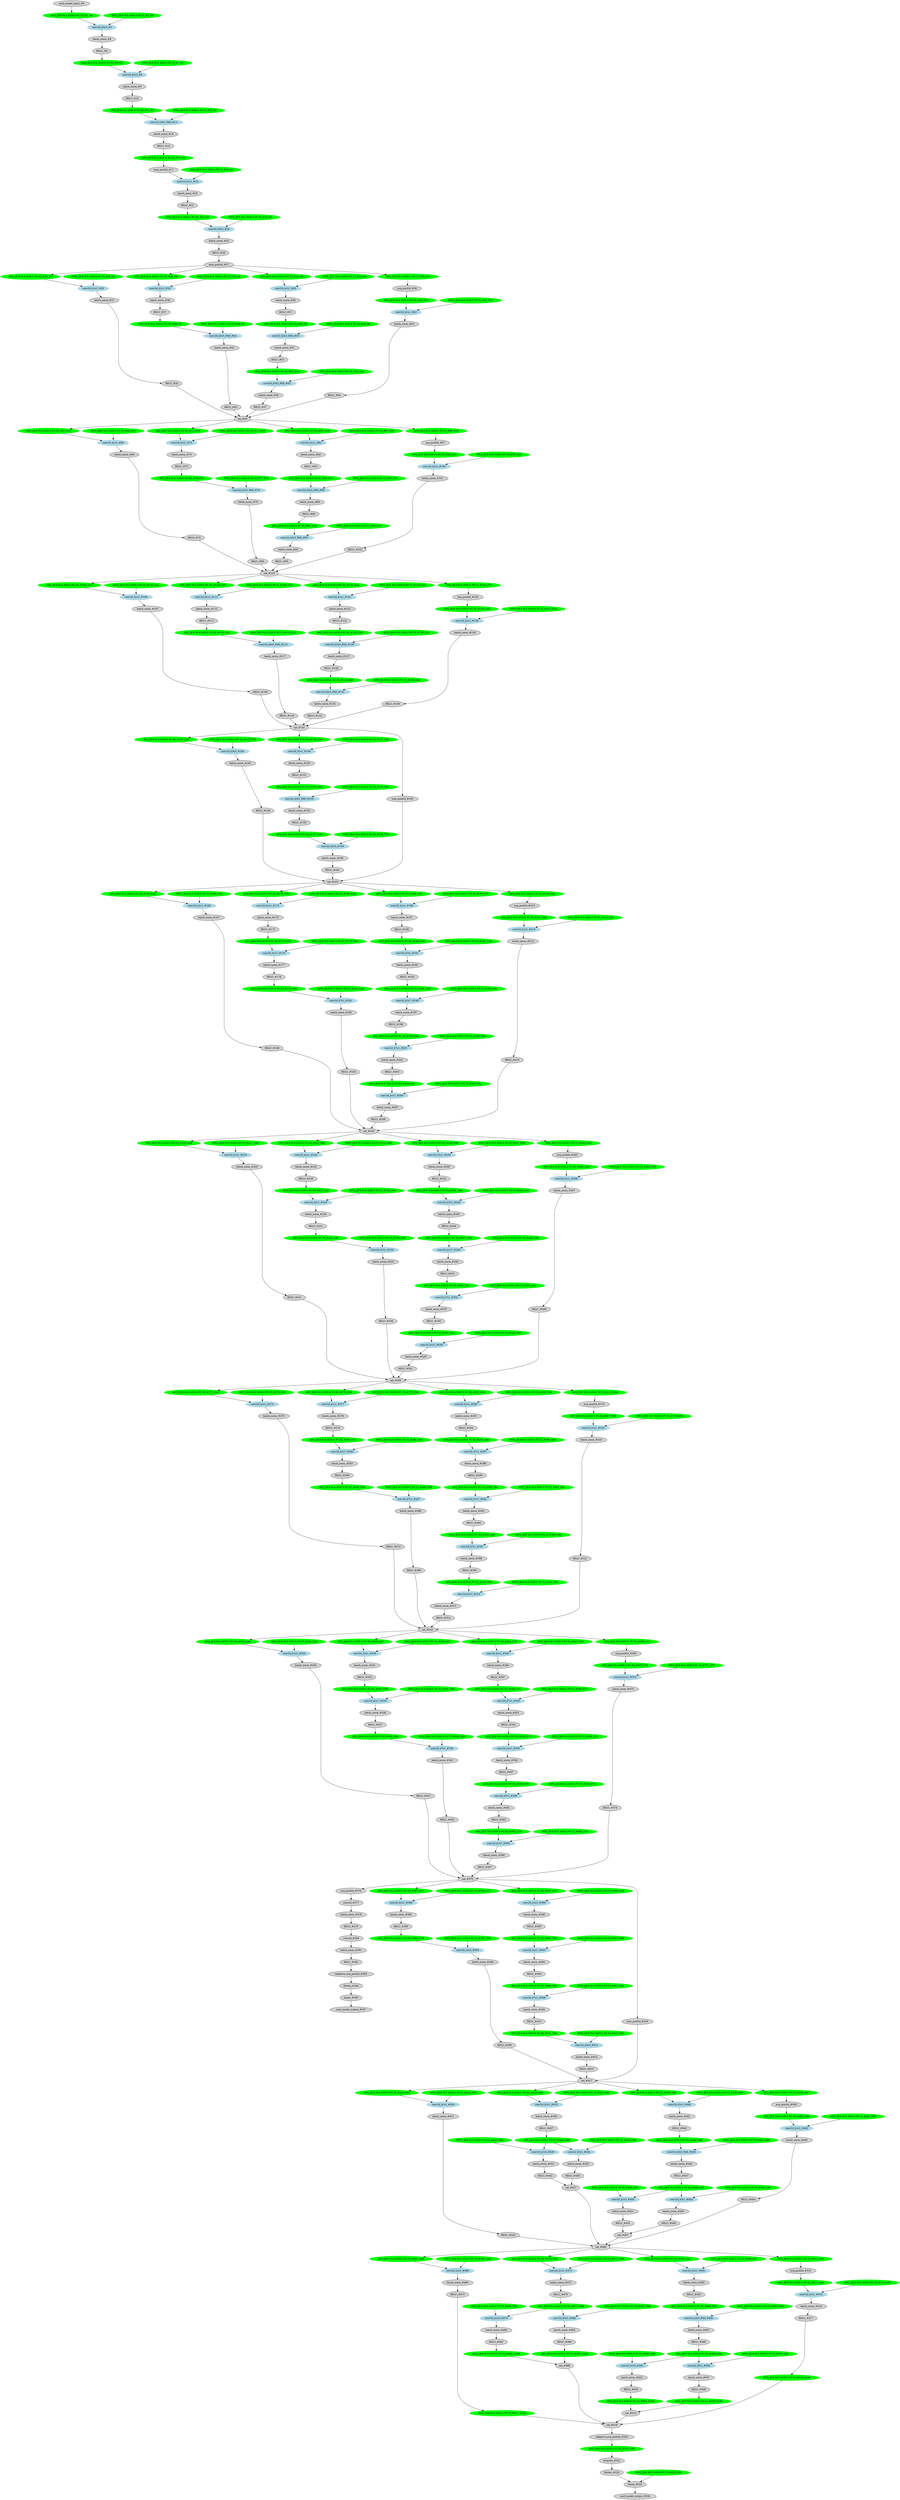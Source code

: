 strict digraph  {
"0 /nncf_model_input_0" [id=0, label="nncf_model_input_#0", style=filled, type=nncf_model_input];
"1 AsymmetricQuantizer/asymmetric_quantize_0" [color=green, id=1, label="AFQ_[B:8 M:A SGN:S PC:N]_#1_G0", style=filled, type=asymmetric_quantize];
"2 Inception3/BasicConv2d[Conv2d_1a_3x3]/NNCFConv2d[conv]/ModuleDict[pre_ops]/UpdateWeight[0]/SymmetricQuantizer[op]/symmetric_quantize_0" [color=green, id=2, label="WFQ_[B:8 M:S SGN:S PC:Y]_#2_G0", style=filled, type=symmetric_quantize];
"3 Inception3/BasicConv2d[Conv2d_1a_3x3]/NNCFConv2d[conv]/conv2d_0" [color=lightblue, id=3, label="conv2d_k3x3_#3", style=filled, type=conv2d];
"4 Inception3/BasicConv2d[Conv2d_1a_3x3]/BatchNorm2d[bn]/batch_norm_0" [id=4, label="batch_norm_#4", style=filled, type=batch_norm];
"5 Inception3/BasicConv2d[Conv2d_1a_3x3]/RELU_0" [id=5, label="RELU_#5", style=filled, type=RELU];
"6 Inception3/BasicConv2d[Conv2d_1a_3x3]/AsymmetricQuantizer/asymmetric_quantize_0" [color=green, id=6, label="AFQ_[B:8 M:A SGN:S PC:N]_#6_G1", style=filled, type=asymmetric_quantize];
"7 Inception3/BasicConv2d[Conv2d_2a_3x3]/NNCFConv2d[conv]/ModuleDict[pre_ops]/UpdateWeight[0]/SymmetricQuantizer[op]/symmetric_quantize_0" [color=green, id=7, label="WFQ_[B:8 M:S SGN:S PC:Y]_#7_G1", style=filled, type=symmetric_quantize];
"8 Inception3/BasicConv2d[Conv2d_2a_3x3]/NNCFConv2d[conv]/conv2d_0" [color=lightblue, id=8, label="conv2d_k3x3_#8", style=filled, type=conv2d];
"9 Inception3/BasicConv2d[Conv2d_2a_3x3]/BatchNorm2d[bn]/batch_norm_0" [id=9, label="batch_norm_#9", style=filled, type=batch_norm];
"10 Inception3/BasicConv2d[Conv2d_2a_3x3]/RELU_0" [id=10, label="RELU_#10", style=filled, type=RELU];
"11 Inception3/BasicConv2d[Conv2d_2a_3x3]/AsymmetricQuantizer/asymmetric_quantize_0" [color=green, id=11, label="AFQ_[B:8 M:A SGN:S PC:N]_#11_G2", style=filled, type=asymmetric_quantize];
"12 Inception3/BasicConv2d[Conv2d_2b_3x3]/NNCFConv2d[conv]/ModuleDict[pre_ops]/UpdateWeight[0]/SymmetricQuantizer[op]/symmetric_quantize_0" [color=green, id=12, label="WFQ_[B:8 M:S SGN:S PC:Y]_#12_G2", style=filled, type=symmetric_quantize];
"13 Inception3/BasicConv2d[Conv2d_2b_3x3]/NNCFConv2d[conv]/conv2d_0" [color=lightblue, id=13, label="conv2d_k3x3_PAD_#13", style=filled, type=conv2d];
"14 Inception3/BasicConv2d[Conv2d_2b_3x3]/BatchNorm2d[bn]/batch_norm_0" [id=14, label="batch_norm_#14", style=filled, type=batch_norm];
"15 Inception3/BasicConv2d[Conv2d_2b_3x3]/RELU_0" [id=15, label="RELU_#15", style=filled, type=RELU];
"16 Inception3/BasicConv2d[Conv2d_2b_3x3]/AsymmetricQuantizer/asymmetric_quantize_0" [color=green, id=16, label="AFQ_[B:8 M:A SGN:S PC:N]_#16_G3", style=filled, type=asymmetric_quantize];
"17 Inception3/MaxPool2d[maxpool1]/max_pool2d_0" [id=17, label="max_pool2d_#17", style=filled, type=max_pool2d];
"18 Inception3/BasicConv2d[Conv2d_3b_1x1]/NNCFConv2d[conv]/ModuleDict[pre_ops]/UpdateWeight[0]/SymmetricQuantizer[op]/symmetric_quantize_0" [color=green, id=18, label="WFQ_[B:8 M:S SGN:S PC:Y]_#18_G3", style=filled, type=symmetric_quantize];
"19 Inception3/BasicConv2d[Conv2d_3b_1x1]/NNCFConv2d[conv]/conv2d_0" [color=lightblue, id=19, label="conv2d_k1x1_#19", style=filled, type=conv2d];
"20 Inception3/BasicConv2d[Conv2d_3b_1x1]/BatchNorm2d[bn]/batch_norm_0" [id=20, label="batch_norm_#20", style=filled, type=batch_norm];
"21 Inception3/BasicConv2d[Conv2d_3b_1x1]/RELU_0" [id=21, label="RELU_#21", style=filled, type=RELU];
"22 Inception3/BasicConv2d[Conv2d_3b_1x1]/AsymmetricQuantizer/asymmetric_quantize_0" [color=green, id=22, label="AFQ_[B:8 M:A SGN:S PC:N]_#22_G4", style=filled, type=asymmetric_quantize];
"23 Inception3/BasicConv2d[Conv2d_4a_3x3]/NNCFConv2d[conv]/ModuleDict[pre_ops]/UpdateWeight[0]/SymmetricQuantizer[op]/symmetric_quantize_0" [color=green, id=23, label="WFQ_[B:8 M:S SGN:S PC:Y]_#23_G4", style=filled, type=symmetric_quantize];
"24 Inception3/BasicConv2d[Conv2d_4a_3x3]/NNCFConv2d[conv]/conv2d_0" [color=lightblue, id=24, label="conv2d_k3x3_#24", style=filled, type=conv2d];
"25 Inception3/BasicConv2d[Conv2d_4a_3x3]/BatchNorm2d[bn]/batch_norm_0" [id=25, label="batch_norm_#25", style=filled, type=batch_norm];
"26 Inception3/BasicConv2d[Conv2d_4a_3x3]/RELU_0" [id=26, label="RELU_#26", style=filled, type=RELU];
"27 Inception3/MaxPool2d[maxpool2]/max_pool2d_0" [id=27, label="max_pool2d_#27", style=filled, type=max_pool2d];
"28 Inception3/InceptionA[Mixed_5b]/BasicConv2d[branch1x1]/NNCFConv2d[conv]/ModuleDict[pre_ops]/UpdateWeight[0]/SymmetricQuantizer[op]/symmetric_quantize_0" [color=green, id=28, label="WFQ_[B:8 M:S SGN:S PC:Y]_#28_G5", style=filled, type=symmetric_quantize];
"29 Inception3/InceptionA[Mixed_5b]/BasicConv2d[branch1x1]/NNCFConv2d[conv]/AsymmetricQuantizer/asymmetric_quantize_0" [color=green, id=29, label="AFQ_[B:8 M:A SGN:S PC:N]_#29_G5", style=filled, type=asymmetric_quantize];
"30 Inception3/InceptionA[Mixed_5b]/BasicConv2d[branch1x1]/NNCFConv2d[conv]/conv2d_0" [color=lightblue, id=30, label="conv2d_k1x1_#30", style=filled, type=conv2d];
"31 Inception3/InceptionA[Mixed_5b]/BasicConv2d[branch1x1]/BatchNorm2d[bn]/batch_norm_0" [id=31, label="batch_norm_#31", style=filled, type=batch_norm];
"32 Inception3/InceptionA[Mixed_5b]/BasicConv2d[branch1x1]/RELU_0" [id=32, label="RELU_#32", style=filled, type=RELU];
"33 Inception3/InceptionA[Mixed_5b]/BasicConv2d[branch5x5_1]/NNCFConv2d[conv]/ModuleDict[pre_ops]/UpdateWeight[0]/SymmetricQuantizer[op]/symmetric_quantize_0" [color=green, id=33, label="WFQ_[B:8 M:S SGN:S PC:Y]_#33_G6", style=filled, type=symmetric_quantize];
"34 Inception3/InceptionA[Mixed_5b]/BasicConv2d[branch5x5_1]/NNCFConv2d[conv]/AsymmetricQuantizer/asymmetric_quantize_0" [color=green, id=34, label="AFQ_[B:8 M:A SGN:S PC:N]_#34_G6", style=filled, type=asymmetric_quantize];
"35 Inception3/InceptionA[Mixed_5b]/BasicConv2d[branch5x5_1]/NNCFConv2d[conv]/conv2d_0" [color=lightblue, id=35, label="conv2d_k1x1_#35", style=filled, type=conv2d];
"36 Inception3/InceptionA[Mixed_5b]/BasicConv2d[branch5x5_1]/BatchNorm2d[bn]/batch_norm_0" [id=36, label="batch_norm_#36", style=filled, type=batch_norm];
"37 Inception3/InceptionA[Mixed_5b]/BasicConv2d[branch5x5_1]/RELU_0" [id=37, label="RELU_#37", style=filled, type=RELU];
"38 Inception3/InceptionA[Mixed_5b]/BasicConv2d[branch5x5_1]/AsymmetricQuantizer/asymmetric_quantize_0" [color=green, id=38, label="AFQ_[B:8 M:A SGN:S PC:N]_#38_G7", style=filled, type=asymmetric_quantize];
"39 Inception3/InceptionA[Mixed_5b]/BasicConv2d[branch5x5_2]/NNCFConv2d[conv]/ModuleDict[pre_ops]/UpdateWeight[0]/SymmetricQuantizer[op]/symmetric_quantize_0" [color=green, id=39, label="WFQ_[B:8 M:S SGN:S PC:Y]_#39_G7", style=filled, type=symmetric_quantize];
"40 Inception3/InceptionA[Mixed_5b]/BasicConv2d[branch5x5_2]/NNCFConv2d[conv]/conv2d_0" [color=lightblue, id=40, label="conv2d_k5x5_PAD_#40", style=filled, type=conv2d];
"41 Inception3/InceptionA[Mixed_5b]/BasicConv2d[branch5x5_2]/BatchNorm2d[bn]/batch_norm_0" [id=41, label="batch_norm_#41", style=filled, type=batch_norm];
"42 Inception3/InceptionA[Mixed_5b]/BasicConv2d[branch5x5_2]/RELU_0" [id=42, label="RELU_#42", style=filled, type=RELU];
"43 Inception3/InceptionA[Mixed_5b]/BasicConv2d[branch3x3dbl_1]/NNCFConv2d[conv]/ModuleDict[pre_ops]/UpdateWeight[0]/SymmetricQuantizer[op]/symmetric_quantize_0" [color=green, id=43, label="WFQ_[B:8 M:S SGN:S PC:Y]_#43_G8", style=filled, type=symmetric_quantize];
"44 Inception3/InceptionA[Mixed_5b]/BasicConv2d[branch3x3dbl_1]/NNCFConv2d[conv]/AsymmetricQuantizer/asymmetric_quantize_0" [color=green, id=44, label="AFQ_[B:8 M:A SGN:S PC:N]_#44_G8", style=filled, type=asymmetric_quantize];
"45 Inception3/InceptionA[Mixed_5b]/BasicConv2d[branch3x3dbl_1]/NNCFConv2d[conv]/conv2d_0" [color=lightblue, id=45, label="conv2d_k1x1_#45", style=filled, type=conv2d];
"46 Inception3/InceptionA[Mixed_5b]/BasicConv2d[branch3x3dbl_1]/BatchNorm2d[bn]/batch_norm_0" [id=46, label="batch_norm_#46", style=filled, type=batch_norm];
"47 Inception3/InceptionA[Mixed_5b]/BasicConv2d[branch3x3dbl_1]/RELU_0" [id=47, label="RELU_#47", style=filled, type=RELU];
"48 Inception3/InceptionA[Mixed_5b]/BasicConv2d[branch3x3dbl_1]/AsymmetricQuantizer/asymmetric_quantize_0" [color=green, id=48, label="AFQ_[B:8 M:A SGN:S PC:N]_#48_G9", style=filled, type=asymmetric_quantize];
"49 Inception3/InceptionA[Mixed_5b]/BasicConv2d[branch3x3dbl_2]/NNCFConv2d[conv]/ModuleDict[pre_ops]/UpdateWeight[0]/SymmetricQuantizer[op]/symmetric_quantize_0" [color=green, id=49, label="WFQ_[B:8 M:S SGN:S PC:Y]_#49_G9", style=filled, type=symmetric_quantize];
"50 Inception3/InceptionA[Mixed_5b]/BasicConv2d[branch3x3dbl_2]/NNCFConv2d[conv]/conv2d_0" [color=lightblue, id=50, label="conv2d_k3x3_PAD_#50", style=filled, type=conv2d];
"51 Inception3/InceptionA[Mixed_5b]/BasicConv2d[branch3x3dbl_2]/BatchNorm2d[bn]/batch_norm_0" [id=51, label="batch_norm_#51", style=filled, type=batch_norm];
"52 Inception3/InceptionA[Mixed_5b]/BasicConv2d[branch3x3dbl_2]/RELU_0" [id=52, label="RELU_#52", style=filled, type=RELU];
"53 Inception3/InceptionA[Mixed_5b]/BasicConv2d[branch3x3dbl_2]/AsymmetricQuantizer/asymmetric_quantize_0" [color=green, id=53, label="AFQ_[B:8 M:A SGN:S PC:N]_#53_G10", style=filled, type=asymmetric_quantize];
"54 Inception3/InceptionA[Mixed_5b]/BasicConv2d[branch3x3dbl_3]/NNCFConv2d[conv]/ModuleDict[pre_ops]/UpdateWeight[0]/SymmetricQuantizer[op]/symmetric_quantize_0" [color=green, id=54, label="WFQ_[B:8 M:S SGN:S PC:Y]_#54_G10", style=filled, type=symmetric_quantize];
"55 Inception3/InceptionA[Mixed_5b]/BasicConv2d[branch3x3dbl_3]/NNCFConv2d[conv]/conv2d_0" [color=lightblue, id=55, label="conv2d_k3x3_PAD_#55", style=filled, type=conv2d];
"56 Inception3/InceptionA[Mixed_5b]/BasicConv2d[branch3x3dbl_3]/BatchNorm2d[bn]/batch_norm_0" [id=56, label="batch_norm_#56", style=filled, type=batch_norm];
"57 Inception3/InceptionA[Mixed_5b]/BasicConv2d[branch3x3dbl_3]/RELU_0" [id=57, label="RELU_#57", style=filled, type=RELU];
"58 Inception3/InceptionA[Mixed_5b]/SymmetricQuantizer/symmetric_quantize_0" [color=green, id=58, label="AFQ_[B:8 M:S SGN:U PC:Y]_#58_G11", style=filled, type=symmetric_quantize];
"59 Inception3/InceptionA[Mixed_5b]/avg_pool2d_0" [id=59, label="avg_pool2d_#59", style=filled, type=avg_pool2d];
"60 Inception3/InceptionA[Mixed_5b]/AsymmetricQuantizer/asymmetric_quantize_0" [color=green, id=60, label="AFQ_[B:8 M:A SGN:S PC:N]_#60_G12", style=filled, type=asymmetric_quantize];
"61 Inception3/InceptionA[Mixed_5b]/BasicConv2d[branch_pool]/NNCFConv2d[conv]/ModuleDict[pre_ops]/UpdateWeight[0]/SymmetricQuantizer[op]/symmetric_quantize_0" [color=green, id=61, label="WFQ_[B:8 M:S SGN:S PC:Y]_#61_G12", style=filled, type=symmetric_quantize];
"62 Inception3/InceptionA[Mixed_5b]/BasicConv2d[branch_pool]/NNCFConv2d[conv]/conv2d_0" [color=lightblue, id=62, label="conv2d_k1x1_#62", style=filled, type=conv2d];
"63 Inception3/InceptionA[Mixed_5b]/BasicConv2d[branch_pool]/BatchNorm2d[bn]/batch_norm_0" [id=63, label="batch_norm_#63", style=filled, type=batch_norm];
"64 Inception3/InceptionA[Mixed_5b]/BasicConv2d[branch_pool]/RELU_0" [id=64, label="RELU_#64", style=filled, type=RELU];
"65 Inception3/InceptionA[Mixed_5b]/cat_0" [id=65, label="cat_#65", style=filled, type=cat];
"66 Inception3/InceptionA[Mixed_5c]/BasicConv2d[branch1x1]/NNCFConv2d[conv]/ModuleDict[pre_ops]/UpdateWeight[0]/SymmetricQuantizer[op]/symmetric_quantize_0" [color=green, id=66, label="WFQ_[B:8 M:S SGN:S PC:Y]_#66_G13", style=filled, type=symmetric_quantize];
"67 Inception3/InceptionA[Mixed_5c]/BasicConv2d[branch1x1]/NNCFConv2d[conv]/AsymmetricQuantizer/asymmetric_quantize_0" [color=green, id=67, label="AFQ_[B:8 M:A SGN:S PC:N]_#67_G13", style=filled, type=asymmetric_quantize];
"68 Inception3/InceptionA[Mixed_5c]/BasicConv2d[branch1x1]/NNCFConv2d[conv]/conv2d_0" [color=lightblue, id=68, label="conv2d_k1x1_#68", style=filled, type=conv2d];
"69 Inception3/InceptionA[Mixed_5c]/BasicConv2d[branch1x1]/BatchNorm2d[bn]/batch_norm_0" [id=69, label="batch_norm_#69", style=filled, type=batch_norm];
"70 Inception3/InceptionA[Mixed_5c]/BasicConv2d[branch1x1]/RELU_0" [id=70, label="RELU_#70", style=filled, type=RELU];
"71 Inception3/InceptionA[Mixed_5c]/BasicConv2d[branch5x5_1]/NNCFConv2d[conv]/ModuleDict[pre_ops]/UpdateWeight[0]/SymmetricQuantizer[op]/symmetric_quantize_0" [color=green, id=71, label="WFQ_[B:8 M:S SGN:S PC:Y]_#71_G14", style=filled, type=symmetric_quantize];
"72 Inception3/InceptionA[Mixed_5c]/BasicConv2d[branch5x5_1]/NNCFConv2d[conv]/AsymmetricQuantizer/asymmetric_quantize_0" [color=green, id=72, label="AFQ_[B:8 M:A SGN:S PC:N]_#72_G14", style=filled, type=asymmetric_quantize];
"73 Inception3/InceptionA[Mixed_5c]/BasicConv2d[branch5x5_1]/NNCFConv2d[conv]/conv2d_0" [color=lightblue, id=73, label="conv2d_k1x1_#73", style=filled, type=conv2d];
"74 Inception3/InceptionA[Mixed_5c]/BasicConv2d[branch5x5_1]/BatchNorm2d[bn]/batch_norm_0" [id=74, label="batch_norm_#74", style=filled, type=batch_norm];
"75 Inception3/InceptionA[Mixed_5c]/BasicConv2d[branch5x5_1]/RELU_0" [id=75, label="RELU_#75", style=filled, type=RELU];
"76 Inception3/InceptionA[Mixed_5c]/BasicConv2d[branch5x5_1]/AsymmetricQuantizer/asymmetric_quantize_0" [color=green, id=76, label="AFQ_[B:8 M:A SGN:S PC:N]_#76_G15", style=filled, type=asymmetric_quantize];
"77 Inception3/InceptionA[Mixed_5c]/BasicConv2d[branch5x5_2]/NNCFConv2d[conv]/ModuleDict[pre_ops]/UpdateWeight[0]/SymmetricQuantizer[op]/symmetric_quantize_0" [color=green, id=77, label="WFQ_[B:8 M:S SGN:S PC:Y]_#77_G15", style=filled, type=symmetric_quantize];
"78 Inception3/InceptionA[Mixed_5c]/BasicConv2d[branch5x5_2]/NNCFConv2d[conv]/conv2d_0" [color=lightblue, id=78, label="conv2d_k5x5_PAD_#78", style=filled, type=conv2d];
"79 Inception3/InceptionA[Mixed_5c]/BasicConv2d[branch5x5_2]/BatchNorm2d[bn]/batch_norm_0" [id=79, label="batch_norm_#79", style=filled, type=batch_norm];
"80 Inception3/InceptionA[Mixed_5c]/BasicConv2d[branch5x5_2]/RELU_0" [id=80, label="RELU_#80", style=filled, type=RELU];
"81 Inception3/InceptionA[Mixed_5c]/BasicConv2d[branch3x3dbl_1]/NNCFConv2d[conv]/ModuleDict[pre_ops]/UpdateWeight[0]/SymmetricQuantizer[op]/symmetric_quantize_0" [color=green, id=81, label="WFQ_[B:8 M:S SGN:S PC:Y]_#81_G16", style=filled, type=symmetric_quantize];
"82 Inception3/InceptionA[Mixed_5c]/BasicConv2d[branch3x3dbl_1]/NNCFConv2d[conv]/AsymmetricQuantizer/asymmetric_quantize_0" [color=green, id=82, label="AFQ_[B:8 M:A SGN:S PC:N]_#82_G16", style=filled, type=asymmetric_quantize];
"83 Inception3/InceptionA[Mixed_5c]/BasicConv2d[branch3x3dbl_1]/NNCFConv2d[conv]/conv2d_0" [color=lightblue, id=83, label="conv2d_k1x1_#83", style=filled, type=conv2d];
"84 Inception3/InceptionA[Mixed_5c]/BasicConv2d[branch3x3dbl_1]/BatchNorm2d[bn]/batch_norm_0" [id=84, label="batch_norm_#84", style=filled, type=batch_norm];
"85 Inception3/InceptionA[Mixed_5c]/BasicConv2d[branch3x3dbl_1]/RELU_0" [id=85, label="RELU_#85", style=filled, type=RELU];
"86 Inception3/InceptionA[Mixed_5c]/BasicConv2d[branch3x3dbl_1]/AsymmetricQuantizer/asymmetric_quantize_0" [color=green, id=86, label="AFQ_[B:8 M:A SGN:S PC:N]_#86_G17", style=filled, type=asymmetric_quantize];
"87 Inception3/InceptionA[Mixed_5c]/BasicConv2d[branch3x3dbl_2]/NNCFConv2d[conv]/ModuleDict[pre_ops]/UpdateWeight[0]/SymmetricQuantizer[op]/symmetric_quantize_0" [color=green, id=87, label="WFQ_[B:8 M:S SGN:S PC:Y]_#87_G17", style=filled, type=symmetric_quantize];
"88 Inception3/InceptionA[Mixed_5c]/BasicConv2d[branch3x3dbl_2]/NNCFConv2d[conv]/conv2d_0" [color=lightblue, id=88, label="conv2d_k3x3_PAD_#88", style=filled, type=conv2d];
"89 Inception3/InceptionA[Mixed_5c]/BasicConv2d[branch3x3dbl_2]/BatchNorm2d[bn]/batch_norm_0" [id=89, label="batch_norm_#89", style=filled, type=batch_norm];
"90 Inception3/InceptionA[Mixed_5c]/BasicConv2d[branch3x3dbl_2]/RELU_0" [id=90, label="RELU_#90", style=filled, type=RELU];
"91 Inception3/InceptionA[Mixed_5c]/BasicConv2d[branch3x3dbl_2]/AsymmetricQuantizer/asymmetric_quantize_0" [color=green, id=91, label="AFQ_[B:8 M:A SGN:S PC:N]_#91_G18", style=filled, type=asymmetric_quantize];
"92 Inception3/InceptionA[Mixed_5c]/BasicConv2d[branch3x3dbl_3]/NNCFConv2d[conv]/ModuleDict[pre_ops]/UpdateWeight[0]/SymmetricQuantizer[op]/symmetric_quantize_0" [color=green, id=92, label="WFQ_[B:8 M:S SGN:S PC:Y]_#92_G18", style=filled, type=symmetric_quantize];
"93 Inception3/InceptionA[Mixed_5c]/BasicConv2d[branch3x3dbl_3]/NNCFConv2d[conv]/conv2d_0" [color=lightblue, id=93, label="conv2d_k3x3_PAD_#93", style=filled, type=conv2d];
"94 Inception3/InceptionA[Mixed_5c]/BasicConv2d[branch3x3dbl_3]/BatchNorm2d[bn]/batch_norm_0" [id=94, label="batch_norm_#94", style=filled, type=batch_norm];
"95 Inception3/InceptionA[Mixed_5c]/BasicConv2d[branch3x3dbl_3]/RELU_0" [id=95, label="RELU_#95", style=filled, type=RELU];
"96 Inception3/InceptionA[Mixed_5c]/SymmetricQuantizer/symmetric_quantize_0" [color=green, id=96, label="AFQ_[B:8 M:S SGN:U PC:Y]_#96_G19", style=filled, type=symmetric_quantize];
"97 Inception3/InceptionA[Mixed_5c]/avg_pool2d_0" [id=97, label="avg_pool2d_#97", style=filled, type=avg_pool2d];
"98 Inception3/InceptionA[Mixed_5c]/AsymmetricQuantizer/asymmetric_quantize_0" [color=green, id=98, label="AFQ_[B:8 M:A SGN:S PC:N]_#98_G20", style=filled, type=asymmetric_quantize];
"99 Inception3/InceptionA[Mixed_5c]/BasicConv2d[branch_pool]/NNCFConv2d[conv]/ModuleDict[pre_ops]/UpdateWeight[0]/SymmetricQuantizer[op]/symmetric_quantize_0" [color=green, id=99, label="WFQ_[B:8 M:S SGN:S PC:Y]_#99_G20", style=filled, type=symmetric_quantize];
"100 Inception3/InceptionA[Mixed_5c]/BasicConv2d[branch_pool]/NNCFConv2d[conv]/conv2d_0" [color=lightblue, id=100, label="conv2d_k1x1_#100", style=filled, type=conv2d];
"101 Inception3/InceptionA[Mixed_5c]/BasicConv2d[branch_pool]/BatchNorm2d[bn]/batch_norm_0" [id=101, label="batch_norm_#101", style=filled, type=batch_norm];
"102 Inception3/InceptionA[Mixed_5c]/BasicConv2d[branch_pool]/RELU_0" [id=102, label="RELU_#102", style=filled, type=RELU];
"103 Inception3/InceptionA[Mixed_5c]/cat_0" [id=103, label="cat_#103", style=filled, type=cat];
"104 Inception3/InceptionA[Mixed_5d]/BasicConv2d[branch1x1]/NNCFConv2d[conv]/ModuleDict[pre_ops]/UpdateWeight[0]/SymmetricQuantizer[op]/symmetric_quantize_0" [color=green, id=104, label="WFQ_[B:8 M:S SGN:S PC:Y]_#104_G21", style=filled, type=symmetric_quantize];
"105 Inception3/InceptionA[Mixed_5d]/BasicConv2d[branch1x1]/NNCFConv2d[conv]/AsymmetricQuantizer/asymmetric_quantize_0" [color=green, id=105, label="AFQ_[B:8 M:A SGN:S PC:N]_#105_G21", style=filled, type=asymmetric_quantize];
"106 Inception3/InceptionA[Mixed_5d]/BasicConv2d[branch1x1]/NNCFConv2d[conv]/conv2d_0" [color=lightblue, id=106, label="conv2d_k1x1_#106", style=filled, type=conv2d];
"107 Inception3/InceptionA[Mixed_5d]/BasicConv2d[branch1x1]/BatchNorm2d[bn]/batch_norm_0" [id=107, label="batch_norm_#107", style=filled, type=batch_norm];
"108 Inception3/InceptionA[Mixed_5d]/BasicConv2d[branch1x1]/RELU_0" [id=108, label="RELU_#108", style=filled, type=RELU];
"109 Inception3/InceptionA[Mixed_5d]/BasicConv2d[branch5x5_1]/NNCFConv2d[conv]/ModuleDict[pre_ops]/UpdateWeight[0]/SymmetricQuantizer[op]/symmetric_quantize_0" [color=green, id=109, label="WFQ_[B:8 M:S SGN:S PC:Y]_#109_G22", style=filled, type=symmetric_quantize];
"110 Inception3/InceptionA[Mixed_5d]/BasicConv2d[branch5x5_1]/NNCFConv2d[conv]/AsymmetricQuantizer/asymmetric_quantize_0" [color=green, id=110, label="AFQ_[B:8 M:A SGN:S PC:N]_#110_G22", style=filled, type=asymmetric_quantize];
"111 Inception3/InceptionA[Mixed_5d]/BasicConv2d[branch5x5_1]/NNCFConv2d[conv]/conv2d_0" [color=lightblue, id=111, label="conv2d_k1x1_#111", style=filled, type=conv2d];
"112 Inception3/InceptionA[Mixed_5d]/BasicConv2d[branch5x5_1]/BatchNorm2d[bn]/batch_norm_0" [id=112, label="batch_norm_#112", style=filled, type=batch_norm];
"113 Inception3/InceptionA[Mixed_5d]/BasicConv2d[branch5x5_1]/RELU_0" [id=113, label="RELU_#113", style=filled, type=RELU];
"114 Inception3/InceptionA[Mixed_5d]/BasicConv2d[branch5x5_1]/AsymmetricQuantizer/asymmetric_quantize_0" [color=green, id=114, label="AFQ_[B:8 M:A SGN:S PC:N]_#114_G23", style=filled, type=asymmetric_quantize];
"115 Inception3/InceptionA[Mixed_5d]/BasicConv2d[branch5x5_2]/NNCFConv2d[conv]/ModuleDict[pre_ops]/UpdateWeight[0]/SymmetricQuantizer[op]/symmetric_quantize_0" [color=green, id=115, label="WFQ_[B:8 M:S SGN:S PC:Y]_#115_G23", style=filled, type=symmetric_quantize];
"116 Inception3/InceptionA[Mixed_5d]/BasicConv2d[branch5x5_2]/NNCFConv2d[conv]/conv2d_0" [color=lightblue, id=116, label="conv2d_k5x5_PAD_#116", style=filled, type=conv2d];
"117 Inception3/InceptionA[Mixed_5d]/BasicConv2d[branch5x5_2]/BatchNorm2d[bn]/batch_norm_0" [id=117, label="batch_norm_#117", style=filled, type=batch_norm];
"118 Inception3/InceptionA[Mixed_5d]/BasicConv2d[branch5x5_2]/RELU_0" [id=118, label="RELU_#118", style=filled, type=RELU];
"119 Inception3/InceptionA[Mixed_5d]/BasicConv2d[branch3x3dbl_1]/NNCFConv2d[conv]/ModuleDict[pre_ops]/UpdateWeight[0]/SymmetricQuantizer[op]/symmetric_quantize_0" [color=green, id=119, label="WFQ_[B:8 M:S SGN:S PC:Y]_#119_G24", style=filled, type=symmetric_quantize];
"120 Inception3/InceptionA[Mixed_5d]/BasicConv2d[branch3x3dbl_1]/NNCFConv2d[conv]/AsymmetricQuantizer/asymmetric_quantize_0" [color=green, id=120, label="AFQ_[B:8 M:A SGN:S PC:N]_#120_G24", style=filled, type=asymmetric_quantize];
"121 Inception3/InceptionA[Mixed_5d]/BasicConv2d[branch3x3dbl_1]/NNCFConv2d[conv]/conv2d_0" [color=lightblue, id=121, label="conv2d_k1x1_#121", style=filled, type=conv2d];
"122 Inception3/InceptionA[Mixed_5d]/BasicConv2d[branch3x3dbl_1]/BatchNorm2d[bn]/batch_norm_0" [id=122, label="batch_norm_#122", style=filled, type=batch_norm];
"123 Inception3/InceptionA[Mixed_5d]/BasicConv2d[branch3x3dbl_1]/RELU_0" [id=123, label="RELU_#123", style=filled, type=RELU];
"124 Inception3/InceptionA[Mixed_5d]/BasicConv2d[branch3x3dbl_1]/AsymmetricQuantizer/asymmetric_quantize_0" [color=green, id=124, label="AFQ_[B:8 M:A SGN:S PC:N]_#124_G25", style=filled, type=asymmetric_quantize];
"125 Inception3/InceptionA[Mixed_5d]/BasicConv2d[branch3x3dbl_2]/NNCFConv2d[conv]/ModuleDict[pre_ops]/UpdateWeight[0]/SymmetricQuantizer[op]/symmetric_quantize_0" [color=green, id=125, label="WFQ_[B:8 M:S SGN:S PC:Y]_#125_G25", style=filled, type=symmetric_quantize];
"126 Inception3/InceptionA[Mixed_5d]/BasicConv2d[branch3x3dbl_2]/NNCFConv2d[conv]/conv2d_0" [color=lightblue, id=126, label="conv2d_k3x3_PAD_#126", style=filled, type=conv2d];
"127 Inception3/InceptionA[Mixed_5d]/BasicConv2d[branch3x3dbl_2]/BatchNorm2d[bn]/batch_norm_0" [id=127, label="batch_norm_#127", style=filled, type=batch_norm];
"128 Inception3/InceptionA[Mixed_5d]/BasicConv2d[branch3x3dbl_2]/RELU_0" [id=128, label="RELU_#128", style=filled, type=RELU];
"129 Inception3/InceptionA[Mixed_5d]/BasicConv2d[branch3x3dbl_2]/AsymmetricQuantizer/asymmetric_quantize_0" [color=green, id=129, label="AFQ_[B:8 M:A SGN:S PC:N]_#129_G26", style=filled, type=asymmetric_quantize];
"130 Inception3/InceptionA[Mixed_5d]/BasicConv2d[branch3x3dbl_3]/NNCFConv2d[conv]/ModuleDict[pre_ops]/UpdateWeight[0]/SymmetricQuantizer[op]/symmetric_quantize_0" [color=green, id=130, label="WFQ_[B:8 M:S SGN:S PC:Y]_#130_G26", style=filled, type=symmetric_quantize];
"131 Inception3/InceptionA[Mixed_5d]/BasicConv2d[branch3x3dbl_3]/NNCFConv2d[conv]/conv2d_0" [color=lightblue, id=131, label="conv2d_k3x3_PAD_#131", style=filled, type=conv2d];
"132 Inception3/InceptionA[Mixed_5d]/BasicConv2d[branch3x3dbl_3]/BatchNorm2d[bn]/batch_norm_0" [id=132, label="batch_norm_#132", style=filled, type=batch_norm];
"133 Inception3/InceptionA[Mixed_5d]/BasicConv2d[branch3x3dbl_3]/RELU_0" [id=133, label="RELU_#133", style=filled, type=RELU];
"134 Inception3/InceptionA[Mixed_5d]/SymmetricQuantizer/symmetric_quantize_0" [color=green, id=134, label="AFQ_[B:8 M:S SGN:U PC:Y]_#134_G27", style=filled, type=symmetric_quantize];
"135 Inception3/InceptionA[Mixed_5d]/avg_pool2d_0" [id=135, label="avg_pool2d_#135", style=filled, type=avg_pool2d];
"136 Inception3/InceptionA[Mixed_5d]/AsymmetricQuantizer/asymmetric_quantize_0" [color=green, id=136, label="AFQ_[B:8 M:A SGN:S PC:N]_#136_G28", style=filled, type=asymmetric_quantize];
"137 Inception3/InceptionA[Mixed_5d]/BasicConv2d[branch_pool]/NNCFConv2d[conv]/ModuleDict[pre_ops]/UpdateWeight[0]/SymmetricQuantizer[op]/symmetric_quantize_0" [color=green, id=137, label="WFQ_[B:8 M:S SGN:S PC:Y]_#137_G28", style=filled, type=symmetric_quantize];
"138 Inception3/InceptionA[Mixed_5d]/BasicConv2d[branch_pool]/NNCFConv2d[conv]/conv2d_0" [color=lightblue, id=138, label="conv2d_k1x1_#138", style=filled, type=conv2d];
"139 Inception3/InceptionA[Mixed_5d]/BasicConv2d[branch_pool]/BatchNorm2d[bn]/batch_norm_0" [id=139, label="batch_norm_#139", style=filled, type=batch_norm];
"140 Inception3/InceptionA[Mixed_5d]/BasicConv2d[branch_pool]/RELU_0" [id=140, label="RELU_#140", style=filled, type=RELU];
"141 Inception3/InceptionA[Mixed_5d]/cat_0" [id=141, label="cat_#141", style=filled, type=cat];
"142 Inception3/InceptionB[Mixed_6a]/BasicConv2d[branch3x3]/NNCFConv2d[conv]/ModuleDict[pre_ops]/UpdateWeight[0]/SymmetricQuantizer[op]/symmetric_quantize_0" [color=green, id=142, label="WFQ_[B:8 M:S SGN:S PC:Y]_#142_G29", style=filled, type=symmetric_quantize];
"143 Inception3/InceptionB[Mixed_6a]/BasicConv2d[branch3x3]/NNCFConv2d[conv]/AsymmetricQuantizer/asymmetric_quantize_0" [color=green, id=143, label="AFQ_[B:8 M:A SGN:S PC:N]_#143_G29", style=filled, type=asymmetric_quantize];
"144 Inception3/InceptionB[Mixed_6a]/BasicConv2d[branch3x3]/NNCFConv2d[conv]/conv2d_0" [color=lightblue, id=144, label="conv2d_k3x3_#144", style=filled, type=conv2d];
"145 Inception3/InceptionB[Mixed_6a]/BasicConv2d[branch3x3]/BatchNorm2d[bn]/batch_norm_0" [id=145, label="batch_norm_#145", style=filled, type=batch_norm];
"146 Inception3/InceptionB[Mixed_6a]/BasicConv2d[branch3x3]/RELU_0" [id=146, label="RELU_#146", style=filled, type=RELU];
"147 Inception3/InceptionB[Mixed_6a]/BasicConv2d[branch3x3dbl_1]/NNCFConv2d[conv]/ModuleDict[pre_ops]/UpdateWeight[0]/SymmetricQuantizer[op]/symmetric_quantize_0" [color=green, id=147, label="WFQ_[B:8 M:S SGN:S PC:Y]_#147_G30", style=filled, type=symmetric_quantize];
"148 Inception3/InceptionB[Mixed_6a]/BasicConv2d[branch3x3dbl_1]/NNCFConv2d[conv]/AsymmetricQuantizer/asymmetric_quantize_0" [color=green, id=148, label="AFQ_[B:8 M:A SGN:S PC:N]_#148_G30", style=filled, type=asymmetric_quantize];
"149 Inception3/InceptionB[Mixed_6a]/BasicConv2d[branch3x3dbl_1]/NNCFConv2d[conv]/conv2d_0" [color=lightblue, id=149, label="conv2d_k1x1_#149", style=filled, type=conv2d];
"150 Inception3/InceptionB[Mixed_6a]/BasicConv2d[branch3x3dbl_1]/BatchNorm2d[bn]/batch_norm_0" [id=150, label="batch_norm_#150", style=filled, type=batch_norm];
"151 Inception3/InceptionB[Mixed_6a]/BasicConv2d[branch3x3dbl_1]/RELU_0" [id=151, label="RELU_#151", style=filled, type=RELU];
"152 Inception3/InceptionB[Mixed_6a]/BasicConv2d[branch3x3dbl_1]/AsymmetricQuantizer/asymmetric_quantize_0" [color=green, id=152, label="AFQ_[B:8 M:A SGN:S PC:N]_#152_G31", style=filled, type=asymmetric_quantize];
"153 Inception3/InceptionB[Mixed_6a]/BasicConv2d[branch3x3dbl_2]/NNCFConv2d[conv]/ModuleDict[pre_ops]/UpdateWeight[0]/SymmetricQuantizer[op]/symmetric_quantize_0" [color=green, id=153, label="WFQ_[B:8 M:S SGN:S PC:Y]_#153_G31", style=filled, type=symmetric_quantize];
"154 Inception3/InceptionB[Mixed_6a]/BasicConv2d[branch3x3dbl_2]/NNCFConv2d[conv]/conv2d_0" [color=lightblue, id=154, label="conv2d_k3x3_PAD_#154", style=filled, type=conv2d];
"155 Inception3/InceptionB[Mixed_6a]/BasicConv2d[branch3x3dbl_2]/BatchNorm2d[bn]/batch_norm_0" [id=155, label="batch_norm_#155", style=filled, type=batch_norm];
"156 Inception3/InceptionB[Mixed_6a]/BasicConv2d[branch3x3dbl_2]/RELU_0" [id=156, label="RELU_#156", style=filled, type=RELU];
"157 Inception3/InceptionB[Mixed_6a]/BasicConv2d[branch3x3dbl_2]/AsymmetricQuantizer/asymmetric_quantize_0" [color=green, id=157, label="AFQ_[B:8 M:A SGN:S PC:N]_#157_G32", style=filled, type=asymmetric_quantize];
"158 Inception3/InceptionB[Mixed_6a]/BasicConv2d[branch3x3dbl_3]/NNCFConv2d[conv]/ModuleDict[pre_ops]/UpdateWeight[0]/SymmetricQuantizer[op]/symmetric_quantize_0" [color=green, id=158, label="WFQ_[B:8 M:S SGN:S PC:Y]_#158_G32", style=filled, type=symmetric_quantize];
"159 Inception3/InceptionB[Mixed_6a]/BasicConv2d[branch3x3dbl_3]/NNCFConv2d[conv]/conv2d_0" [color=lightblue, id=159, label="conv2d_k3x3_#159", style=filled, type=conv2d];
"160 Inception3/InceptionB[Mixed_6a]/BasicConv2d[branch3x3dbl_3]/BatchNorm2d[bn]/batch_norm_0" [id=160, label="batch_norm_#160", style=filled, type=batch_norm];
"161 Inception3/InceptionB[Mixed_6a]/BasicConv2d[branch3x3dbl_3]/RELU_0" [id=161, label="RELU_#161", style=filled, type=RELU];
"162 Inception3/InceptionB[Mixed_6a]/max_pool2d_0" [id=162, label="max_pool2d_#162", style=filled, type=max_pool2d];
"163 Inception3/InceptionB[Mixed_6a]/cat_0" [id=163, label="cat_#163", style=filled, type=cat];
"164 Inception3/InceptionC[Mixed_6b]/BasicConv2d[branch1x1]/NNCFConv2d[conv]/ModuleDict[pre_ops]/UpdateWeight[0]/SymmetricQuantizer[op]/symmetric_quantize_0" [color=green, id=164, label="WFQ_[B:8 M:S SGN:S PC:Y]_#164_G33", style=filled, type=symmetric_quantize];
"165 Inception3/InceptionC[Mixed_6b]/BasicConv2d[branch1x1]/NNCFConv2d[conv]/AsymmetricQuantizer/asymmetric_quantize_0" [color=green, id=165, label="AFQ_[B:8 M:A SGN:S PC:N]_#165_G33", style=filled, type=asymmetric_quantize];
"166 Inception3/InceptionC[Mixed_6b]/BasicConv2d[branch1x1]/NNCFConv2d[conv]/conv2d_0" [color=lightblue, id=166, label="conv2d_k1x1_#166", style=filled, type=conv2d];
"167 Inception3/InceptionC[Mixed_6b]/BasicConv2d[branch1x1]/BatchNorm2d[bn]/batch_norm_0" [id=167, label="batch_norm_#167", style=filled, type=batch_norm];
"168 Inception3/InceptionC[Mixed_6b]/BasicConv2d[branch1x1]/RELU_0" [id=168, label="RELU_#168", style=filled, type=RELU];
"169 Inception3/InceptionC[Mixed_6b]/BasicConv2d[branch7x7_1]/NNCFConv2d[conv]/ModuleDict[pre_ops]/UpdateWeight[0]/SymmetricQuantizer[op]/symmetric_quantize_0" [color=green, id=169, label="WFQ_[B:8 M:S SGN:S PC:Y]_#169_G34", style=filled, type=symmetric_quantize];
"170 Inception3/InceptionC[Mixed_6b]/BasicConv2d[branch7x7_1]/NNCFConv2d[conv]/AsymmetricQuantizer/asymmetric_quantize_0" [color=green, id=170, label="AFQ_[B:8 M:A SGN:S PC:N]_#170_G34", style=filled, type=asymmetric_quantize];
"171 Inception3/InceptionC[Mixed_6b]/BasicConv2d[branch7x7_1]/NNCFConv2d[conv]/conv2d_0" [color=lightblue, id=171, label="conv2d_k1x1_#171", style=filled, type=conv2d];
"172 Inception3/InceptionC[Mixed_6b]/BasicConv2d[branch7x7_1]/BatchNorm2d[bn]/batch_norm_0" [id=172, label="batch_norm_#172", style=filled, type=batch_norm];
"173 Inception3/InceptionC[Mixed_6b]/BasicConv2d[branch7x7_1]/RELU_0" [id=173, label="RELU_#173", style=filled, type=RELU];
"174 Inception3/InceptionC[Mixed_6b]/BasicConv2d[branch7x7_1]/AsymmetricQuantizer/asymmetric_quantize_0" [color=green, id=174, label="AFQ_[B:8 M:A SGN:S PC:N]_#174_G35", style=filled, type=asymmetric_quantize];
"175 Inception3/InceptionC[Mixed_6b]/BasicConv2d[branch7x7_2]/NNCFConv2d[conv]/ModuleDict[pre_ops]/UpdateWeight[0]/SymmetricQuantizer[op]/symmetric_quantize_0" [color=green, id=175, label="WFQ_[B:8 M:S SGN:S PC:Y]_#175_G35", style=filled, type=symmetric_quantize];
"176 Inception3/InceptionC[Mixed_6b]/BasicConv2d[branch7x7_2]/NNCFConv2d[conv]/conv2d_0" [color=lightblue, id=176, label="conv2d_k1x7_#176", style=filled, type=conv2d];
"177 Inception3/InceptionC[Mixed_6b]/BasicConv2d[branch7x7_2]/BatchNorm2d[bn]/batch_norm_0" [id=177, label="batch_norm_#177", style=filled, type=batch_norm];
"178 Inception3/InceptionC[Mixed_6b]/BasicConv2d[branch7x7_2]/RELU_0" [id=178, label="RELU_#178", style=filled, type=RELU];
"179 Inception3/InceptionC[Mixed_6b]/BasicConv2d[branch7x7_2]/AsymmetricQuantizer/asymmetric_quantize_0" [color=green, id=179, label="AFQ_[B:8 M:A SGN:S PC:N]_#179_G36", style=filled, type=asymmetric_quantize];
"180 Inception3/InceptionC[Mixed_6b]/BasicConv2d[branch7x7_3]/NNCFConv2d[conv]/ModuleDict[pre_ops]/UpdateWeight[0]/SymmetricQuantizer[op]/symmetric_quantize_0" [color=green, id=180, label="WFQ_[B:8 M:S SGN:S PC:Y]_#180_G36", style=filled, type=symmetric_quantize];
"181 Inception3/InceptionC[Mixed_6b]/BasicConv2d[branch7x7_3]/NNCFConv2d[conv]/conv2d_0" [color=lightblue, id=181, label="conv2d_k7x1_#181", style=filled, type=conv2d];
"182 Inception3/InceptionC[Mixed_6b]/BasicConv2d[branch7x7_3]/BatchNorm2d[bn]/batch_norm_0" [id=182, label="batch_norm_#182", style=filled, type=batch_norm];
"183 Inception3/InceptionC[Mixed_6b]/BasicConv2d[branch7x7_3]/RELU_0" [id=183, label="RELU_#183", style=filled, type=RELU];
"184 Inception3/InceptionC[Mixed_6b]/BasicConv2d[branch7x7dbl_1]/NNCFConv2d[conv]/ModuleDict[pre_ops]/UpdateWeight[0]/SymmetricQuantizer[op]/symmetric_quantize_0" [color=green, id=184, label="WFQ_[B:8 M:S SGN:S PC:Y]_#184_G37", style=filled, type=symmetric_quantize];
"185 Inception3/InceptionC[Mixed_6b]/BasicConv2d[branch7x7dbl_1]/NNCFConv2d[conv]/AsymmetricQuantizer/asymmetric_quantize_0" [color=green, id=185, label="AFQ_[B:8 M:A SGN:S PC:N]_#185_G37", style=filled, type=asymmetric_quantize];
"186 Inception3/InceptionC[Mixed_6b]/BasicConv2d[branch7x7dbl_1]/NNCFConv2d[conv]/conv2d_0" [color=lightblue, id=186, label="conv2d_k1x1_#186", style=filled, type=conv2d];
"187 Inception3/InceptionC[Mixed_6b]/BasicConv2d[branch7x7dbl_1]/BatchNorm2d[bn]/batch_norm_0" [id=187, label="batch_norm_#187", style=filled, type=batch_norm];
"188 Inception3/InceptionC[Mixed_6b]/BasicConv2d[branch7x7dbl_1]/RELU_0" [id=188, label="RELU_#188", style=filled, type=RELU];
"189 Inception3/InceptionC[Mixed_6b]/BasicConv2d[branch7x7dbl_1]/AsymmetricQuantizer/asymmetric_quantize_0" [color=green, id=189, label="AFQ_[B:8 M:A SGN:S PC:N]_#189_G38", style=filled, type=asymmetric_quantize];
"190 Inception3/InceptionC[Mixed_6b]/BasicConv2d[branch7x7dbl_2]/NNCFConv2d[conv]/ModuleDict[pre_ops]/UpdateWeight[0]/SymmetricQuantizer[op]/symmetric_quantize_0" [color=green, id=190, label="WFQ_[B:8 M:S SGN:S PC:Y]_#190_G38", style=filled, type=symmetric_quantize];
"191 Inception3/InceptionC[Mixed_6b]/BasicConv2d[branch7x7dbl_2]/NNCFConv2d[conv]/conv2d_0" [color=lightblue, id=191, label="conv2d_k7x1_#191", style=filled, type=conv2d];
"192 Inception3/InceptionC[Mixed_6b]/BasicConv2d[branch7x7dbl_2]/BatchNorm2d[bn]/batch_norm_0" [id=192, label="batch_norm_#192", style=filled, type=batch_norm];
"193 Inception3/InceptionC[Mixed_6b]/BasicConv2d[branch7x7dbl_2]/RELU_0" [id=193, label="RELU_#193", style=filled, type=RELU];
"194 Inception3/InceptionC[Mixed_6b]/BasicConv2d[branch7x7dbl_2]/AsymmetricQuantizer/asymmetric_quantize_0" [color=green, id=194, label="AFQ_[B:8 M:A SGN:S PC:N]_#194_G39", style=filled, type=asymmetric_quantize];
"195 Inception3/InceptionC[Mixed_6b]/BasicConv2d[branch7x7dbl_3]/NNCFConv2d[conv]/ModuleDict[pre_ops]/UpdateWeight[0]/SymmetricQuantizer[op]/symmetric_quantize_0" [color=green, id=195, label="WFQ_[B:8 M:S SGN:S PC:Y]_#195_G39", style=filled, type=symmetric_quantize];
"196 Inception3/InceptionC[Mixed_6b]/BasicConv2d[branch7x7dbl_3]/NNCFConv2d[conv]/conv2d_0" [color=lightblue, id=196, label="conv2d_k1x7_#196", style=filled, type=conv2d];
"197 Inception3/InceptionC[Mixed_6b]/BasicConv2d[branch7x7dbl_3]/BatchNorm2d[bn]/batch_norm_0" [id=197, label="batch_norm_#197", style=filled, type=batch_norm];
"198 Inception3/InceptionC[Mixed_6b]/BasicConv2d[branch7x7dbl_3]/RELU_0" [id=198, label="RELU_#198", style=filled, type=RELU];
"199 Inception3/InceptionC[Mixed_6b]/BasicConv2d[branch7x7dbl_3]/AsymmetricQuantizer/asymmetric_quantize_0" [color=green, id=199, label="AFQ_[B:8 M:A SGN:S PC:N]_#199_G40", style=filled, type=asymmetric_quantize];
"200 Inception3/InceptionC[Mixed_6b]/BasicConv2d[branch7x7dbl_4]/NNCFConv2d[conv]/ModuleDict[pre_ops]/UpdateWeight[0]/SymmetricQuantizer[op]/symmetric_quantize_0" [color=green, id=200, label="WFQ_[B:8 M:S SGN:S PC:Y]_#200_G40", style=filled, type=symmetric_quantize];
"201 Inception3/InceptionC[Mixed_6b]/BasicConv2d[branch7x7dbl_4]/NNCFConv2d[conv]/conv2d_0" [color=lightblue, id=201, label="conv2d_k7x1_#201", style=filled, type=conv2d];
"202 Inception3/InceptionC[Mixed_6b]/BasicConv2d[branch7x7dbl_4]/BatchNorm2d[bn]/batch_norm_0" [id=202, label="batch_norm_#202", style=filled, type=batch_norm];
"203 Inception3/InceptionC[Mixed_6b]/BasicConv2d[branch7x7dbl_4]/RELU_0" [id=203, label="RELU_#203", style=filled, type=RELU];
"204 Inception3/InceptionC[Mixed_6b]/BasicConv2d[branch7x7dbl_4]/AsymmetricQuantizer/asymmetric_quantize_0" [color=green, id=204, label="AFQ_[B:8 M:A SGN:S PC:N]_#204_G41", style=filled, type=asymmetric_quantize];
"205 Inception3/InceptionC[Mixed_6b]/BasicConv2d[branch7x7dbl_5]/NNCFConv2d[conv]/ModuleDict[pre_ops]/UpdateWeight[0]/SymmetricQuantizer[op]/symmetric_quantize_0" [color=green, id=205, label="WFQ_[B:8 M:S SGN:S PC:Y]_#205_G41", style=filled, type=symmetric_quantize];
"206 Inception3/InceptionC[Mixed_6b]/BasicConv2d[branch7x7dbl_5]/NNCFConv2d[conv]/conv2d_0" [color=lightblue, id=206, label="conv2d_k1x7_#206", style=filled, type=conv2d];
"207 Inception3/InceptionC[Mixed_6b]/BasicConv2d[branch7x7dbl_5]/BatchNorm2d[bn]/batch_norm_0" [id=207, label="batch_norm_#207", style=filled, type=batch_norm];
"208 Inception3/InceptionC[Mixed_6b]/BasicConv2d[branch7x7dbl_5]/RELU_0" [id=208, label="RELU_#208", style=filled, type=RELU];
"209 Inception3/InceptionC[Mixed_6b]/SymmetricQuantizer/symmetric_quantize_0" [color=green, id=209, label="AFQ_[B:8 M:S SGN:U PC:Y]_#209_G42", style=filled, type=symmetric_quantize];
"210 Inception3/InceptionC[Mixed_6b]/avg_pool2d_0" [id=210, label="avg_pool2d_#210", style=filled, type=avg_pool2d];
"211 Inception3/InceptionC[Mixed_6b]/AsymmetricQuantizer/asymmetric_quantize_0" [color=green, id=211, label="AFQ_[B:8 M:A SGN:S PC:N]_#211_G43", style=filled, type=asymmetric_quantize];
"212 Inception3/InceptionC[Mixed_6b]/BasicConv2d[branch_pool]/NNCFConv2d[conv]/ModuleDict[pre_ops]/UpdateWeight[0]/SymmetricQuantizer[op]/symmetric_quantize_0" [color=green, id=212, label="WFQ_[B:8 M:S SGN:S PC:Y]_#212_G43", style=filled, type=symmetric_quantize];
"213 Inception3/InceptionC[Mixed_6b]/BasicConv2d[branch_pool]/NNCFConv2d[conv]/conv2d_0" [color=lightblue, id=213, label="conv2d_k1x1_#213", style=filled, type=conv2d];
"214 Inception3/InceptionC[Mixed_6b]/BasicConv2d[branch_pool]/BatchNorm2d[bn]/batch_norm_0" [id=214, label="batch_norm_#214", style=filled, type=batch_norm];
"215 Inception3/InceptionC[Mixed_6b]/BasicConv2d[branch_pool]/RELU_0" [id=215, label="RELU_#215", style=filled, type=RELU];
"216 Inception3/InceptionC[Mixed_6b]/cat_0" [id=216, label="cat_#216", style=filled, type=cat];
"217 Inception3/InceptionC[Mixed_6c]/BasicConv2d[branch1x1]/NNCFConv2d[conv]/ModuleDict[pre_ops]/UpdateWeight[0]/SymmetricQuantizer[op]/symmetric_quantize_0" [color=green, id=217, label="WFQ_[B:8 M:S SGN:S PC:Y]_#217_G44", style=filled, type=symmetric_quantize];
"218 Inception3/InceptionC[Mixed_6c]/BasicConv2d[branch1x1]/NNCFConv2d[conv]/AsymmetricQuantizer/asymmetric_quantize_0" [color=green, id=218, label="AFQ_[B:8 M:A SGN:S PC:N]_#218_G44", style=filled, type=asymmetric_quantize];
"219 Inception3/InceptionC[Mixed_6c]/BasicConv2d[branch1x1]/NNCFConv2d[conv]/conv2d_0" [color=lightblue, id=219, label="conv2d_k1x1_#219", style=filled, type=conv2d];
"220 Inception3/InceptionC[Mixed_6c]/BasicConv2d[branch1x1]/BatchNorm2d[bn]/batch_norm_0" [id=220, label="batch_norm_#220", style=filled, type=batch_norm];
"221 Inception3/InceptionC[Mixed_6c]/BasicConv2d[branch1x1]/RELU_0" [id=221, label="RELU_#221", style=filled, type=RELU];
"222 Inception3/InceptionC[Mixed_6c]/BasicConv2d[branch7x7_1]/NNCFConv2d[conv]/ModuleDict[pre_ops]/UpdateWeight[0]/SymmetricQuantizer[op]/symmetric_quantize_0" [color=green, id=222, label="WFQ_[B:8 M:S SGN:S PC:Y]_#222_G45", style=filled, type=symmetric_quantize];
"223 Inception3/InceptionC[Mixed_6c]/BasicConv2d[branch7x7_1]/NNCFConv2d[conv]/AsymmetricQuantizer/asymmetric_quantize_0" [color=green, id=223, label="AFQ_[B:8 M:A SGN:S PC:N]_#223_G45", style=filled, type=asymmetric_quantize];
"224 Inception3/InceptionC[Mixed_6c]/BasicConv2d[branch7x7_1]/NNCFConv2d[conv]/conv2d_0" [color=lightblue, id=224, label="conv2d_k1x1_#224", style=filled, type=conv2d];
"225 Inception3/InceptionC[Mixed_6c]/BasicConv2d[branch7x7_1]/BatchNorm2d[bn]/batch_norm_0" [id=225, label="batch_norm_#225", style=filled, type=batch_norm];
"226 Inception3/InceptionC[Mixed_6c]/BasicConv2d[branch7x7_1]/RELU_0" [id=226, label="RELU_#226", style=filled, type=RELU];
"227 Inception3/InceptionC[Mixed_6c]/BasicConv2d[branch7x7_1]/AsymmetricQuantizer/asymmetric_quantize_0" [color=green, id=227, label="AFQ_[B:8 M:A SGN:S PC:N]_#227_G46", style=filled, type=asymmetric_quantize];
"228 Inception3/InceptionC[Mixed_6c]/BasicConv2d[branch7x7_2]/NNCFConv2d[conv]/ModuleDict[pre_ops]/UpdateWeight[0]/SymmetricQuantizer[op]/symmetric_quantize_0" [color=green, id=228, label="WFQ_[B:8 M:S SGN:S PC:Y]_#228_G46", style=filled, type=symmetric_quantize];
"229 Inception3/InceptionC[Mixed_6c]/BasicConv2d[branch7x7_2]/NNCFConv2d[conv]/conv2d_0" [color=lightblue, id=229, label="conv2d_k1x7_#229", style=filled, type=conv2d];
"230 Inception3/InceptionC[Mixed_6c]/BasicConv2d[branch7x7_2]/BatchNorm2d[bn]/batch_norm_0" [id=230, label="batch_norm_#230", style=filled, type=batch_norm];
"231 Inception3/InceptionC[Mixed_6c]/BasicConv2d[branch7x7_2]/RELU_0" [id=231, label="RELU_#231", style=filled, type=RELU];
"232 Inception3/InceptionC[Mixed_6c]/BasicConv2d[branch7x7_2]/AsymmetricQuantizer/asymmetric_quantize_0" [color=green, id=232, label="AFQ_[B:8 M:A SGN:S PC:N]_#232_G47", style=filled, type=asymmetric_quantize];
"233 Inception3/InceptionC[Mixed_6c]/BasicConv2d[branch7x7_3]/NNCFConv2d[conv]/ModuleDict[pre_ops]/UpdateWeight[0]/SymmetricQuantizer[op]/symmetric_quantize_0" [color=green, id=233, label="WFQ_[B:8 M:S SGN:S PC:Y]_#233_G47", style=filled, type=symmetric_quantize];
"234 Inception3/InceptionC[Mixed_6c]/BasicConv2d[branch7x7_3]/NNCFConv2d[conv]/conv2d_0" [color=lightblue, id=234, label="conv2d_k7x1_#234", style=filled, type=conv2d];
"235 Inception3/InceptionC[Mixed_6c]/BasicConv2d[branch7x7_3]/BatchNorm2d[bn]/batch_norm_0" [id=235, label="batch_norm_#235", style=filled, type=batch_norm];
"236 Inception3/InceptionC[Mixed_6c]/BasicConv2d[branch7x7_3]/RELU_0" [id=236, label="RELU_#236", style=filled, type=RELU];
"237 Inception3/InceptionC[Mixed_6c]/BasicConv2d[branch7x7dbl_1]/NNCFConv2d[conv]/ModuleDict[pre_ops]/UpdateWeight[0]/SymmetricQuantizer[op]/symmetric_quantize_0" [color=green, id=237, label="WFQ_[B:8 M:S SGN:S PC:Y]_#237_G48", style=filled, type=symmetric_quantize];
"238 Inception3/InceptionC[Mixed_6c]/BasicConv2d[branch7x7dbl_1]/NNCFConv2d[conv]/AsymmetricQuantizer/asymmetric_quantize_0" [color=green, id=238, label="AFQ_[B:8 M:A SGN:S PC:N]_#238_G48", style=filled, type=asymmetric_quantize];
"239 Inception3/InceptionC[Mixed_6c]/BasicConv2d[branch7x7dbl_1]/NNCFConv2d[conv]/conv2d_0" [color=lightblue, id=239, label="conv2d_k1x1_#239", style=filled, type=conv2d];
"240 Inception3/InceptionC[Mixed_6c]/BasicConv2d[branch7x7dbl_1]/BatchNorm2d[bn]/batch_norm_0" [id=240, label="batch_norm_#240", style=filled, type=batch_norm];
"241 Inception3/InceptionC[Mixed_6c]/BasicConv2d[branch7x7dbl_1]/RELU_0" [id=241, label="RELU_#241", style=filled, type=RELU];
"242 Inception3/InceptionC[Mixed_6c]/BasicConv2d[branch7x7dbl_1]/AsymmetricQuantizer/asymmetric_quantize_0" [color=green, id=242, label="AFQ_[B:8 M:A SGN:S PC:N]_#242_G49", style=filled, type=asymmetric_quantize];
"243 Inception3/InceptionC[Mixed_6c]/BasicConv2d[branch7x7dbl_2]/NNCFConv2d[conv]/ModuleDict[pre_ops]/UpdateWeight[0]/SymmetricQuantizer[op]/symmetric_quantize_0" [color=green, id=243, label="WFQ_[B:8 M:S SGN:S PC:Y]_#243_G49", style=filled, type=symmetric_quantize];
"244 Inception3/InceptionC[Mixed_6c]/BasicConv2d[branch7x7dbl_2]/NNCFConv2d[conv]/conv2d_0" [color=lightblue, id=244, label="conv2d_k7x1_#244", style=filled, type=conv2d];
"245 Inception3/InceptionC[Mixed_6c]/BasicConv2d[branch7x7dbl_2]/BatchNorm2d[bn]/batch_norm_0" [id=245, label="batch_norm_#245", style=filled, type=batch_norm];
"246 Inception3/InceptionC[Mixed_6c]/BasicConv2d[branch7x7dbl_2]/RELU_0" [id=246, label="RELU_#246", style=filled, type=RELU];
"247 Inception3/InceptionC[Mixed_6c]/BasicConv2d[branch7x7dbl_2]/AsymmetricQuantizer/asymmetric_quantize_0" [color=green, id=247, label="AFQ_[B:8 M:A SGN:S PC:N]_#247_G50", style=filled, type=asymmetric_quantize];
"248 Inception3/InceptionC[Mixed_6c]/BasicConv2d[branch7x7dbl_3]/NNCFConv2d[conv]/ModuleDict[pre_ops]/UpdateWeight[0]/SymmetricQuantizer[op]/symmetric_quantize_0" [color=green, id=248, label="WFQ_[B:8 M:S SGN:S PC:Y]_#248_G50", style=filled, type=symmetric_quantize];
"249 Inception3/InceptionC[Mixed_6c]/BasicConv2d[branch7x7dbl_3]/NNCFConv2d[conv]/conv2d_0" [color=lightblue, id=249, label="conv2d_k1x7_#249", style=filled, type=conv2d];
"250 Inception3/InceptionC[Mixed_6c]/BasicConv2d[branch7x7dbl_3]/BatchNorm2d[bn]/batch_norm_0" [id=250, label="batch_norm_#250", style=filled, type=batch_norm];
"251 Inception3/InceptionC[Mixed_6c]/BasicConv2d[branch7x7dbl_3]/RELU_0" [id=251, label="RELU_#251", style=filled, type=RELU];
"252 Inception3/InceptionC[Mixed_6c]/BasicConv2d[branch7x7dbl_3]/AsymmetricQuantizer/asymmetric_quantize_0" [color=green, id=252, label="AFQ_[B:8 M:A SGN:S PC:N]_#252_G51", style=filled, type=asymmetric_quantize];
"253 Inception3/InceptionC[Mixed_6c]/BasicConv2d[branch7x7dbl_4]/NNCFConv2d[conv]/ModuleDict[pre_ops]/UpdateWeight[0]/SymmetricQuantizer[op]/symmetric_quantize_0" [color=green, id=253, label="WFQ_[B:8 M:S SGN:S PC:Y]_#253_G51", style=filled, type=symmetric_quantize];
"254 Inception3/InceptionC[Mixed_6c]/BasicConv2d[branch7x7dbl_4]/NNCFConv2d[conv]/conv2d_0" [color=lightblue, id=254, label="conv2d_k7x1_#254", style=filled, type=conv2d];
"255 Inception3/InceptionC[Mixed_6c]/BasicConv2d[branch7x7dbl_4]/BatchNorm2d[bn]/batch_norm_0" [id=255, label="batch_norm_#255", style=filled, type=batch_norm];
"256 Inception3/InceptionC[Mixed_6c]/BasicConv2d[branch7x7dbl_4]/RELU_0" [id=256, label="RELU_#256", style=filled, type=RELU];
"257 Inception3/InceptionC[Mixed_6c]/BasicConv2d[branch7x7dbl_4]/AsymmetricQuantizer/asymmetric_quantize_0" [color=green, id=257, label="AFQ_[B:8 M:A SGN:S PC:N]_#257_G52", style=filled, type=asymmetric_quantize];
"258 Inception3/InceptionC[Mixed_6c]/BasicConv2d[branch7x7dbl_5]/NNCFConv2d[conv]/ModuleDict[pre_ops]/UpdateWeight[0]/SymmetricQuantizer[op]/symmetric_quantize_0" [color=green, id=258, label="WFQ_[B:8 M:S SGN:S PC:Y]_#258_G52", style=filled, type=symmetric_quantize];
"259 Inception3/InceptionC[Mixed_6c]/BasicConv2d[branch7x7dbl_5]/NNCFConv2d[conv]/conv2d_0" [color=lightblue, id=259, label="conv2d_k1x7_#259", style=filled, type=conv2d];
"260 Inception3/InceptionC[Mixed_6c]/BasicConv2d[branch7x7dbl_5]/BatchNorm2d[bn]/batch_norm_0" [id=260, label="batch_norm_#260", style=filled, type=batch_norm];
"261 Inception3/InceptionC[Mixed_6c]/BasicConv2d[branch7x7dbl_5]/RELU_0" [id=261, label="RELU_#261", style=filled, type=RELU];
"262 Inception3/InceptionC[Mixed_6c]/SymmetricQuantizer/symmetric_quantize_0" [color=green, id=262, label="AFQ_[B:8 M:S SGN:U PC:Y]_#262_G53", style=filled, type=symmetric_quantize];
"263 Inception3/InceptionC[Mixed_6c]/avg_pool2d_0" [id=263, label="avg_pool2d_#263", style=filled, type=avg_pool2d];
"264 Inception3/InceptionC[Mixed_6c]/AsymmetricQuantizer/asymmetric_quantize_0" [color=green, id=264, label="AFQ_[B:8 M:A SGN:S PC:N]_#264_G54", style=filled, type=asymmetric_quantize];
"265 Inception3/InceptionC[Mixed_6c]/BasicConv2d[branch_pool]/NNCFConv2d[conv]/ModuleDict[pre_ops]/UpdateWeight[0]/SymmetricQuantizer[op]/symmetric_quantize_0" [color=green, id=265, label="WFQ_[B:8 M:S SGN:S PC:Y]_#265_G54", style=filled, type=symmetric_quantize];
"266 Inception3/InceptionC[Mixed_6c]/BasicConv2d[branch_pool]/NNCFConv2d[conv]/conv2d_0" [color=lightblue, id=266, label="conv2d_k1x1_#266", style=filled, type=conv2d];
"267 Inception3/InceptionC[Mixed_6c]/BasicConv2d[branch_pool]/BatchNorm2d[bn]/batch_norm_0" [id=267, label="batch_norm_#267", style=filled, type=batch_norm];
"268 Inception3/InceptionC[Mixed_6c]/BasicConv2d[branch_pool]/RELU_0" [id=268, label="RELU_#268", style=filled, type=RELU];
"269 Inception3/InceptionC[Mixed_6c]/cat_0" [id=269, label="cat_#269", style=filled, type=cat];
"270 Inception3/InceptionC[Mixed_6d]/BasicConv2d[branch1x1]/NNCFConv2d[conv]/ModuleDict[pre_ops]/UpdateWeight[0]/SymmetricQuantizer[op]/symmetric_quantize_0" [color=green, id=270, label="WFQ_[B:8 M:S SGN:S PC:Y]_#270_G55", style=filled, type=symmetric_quantize];
"271 Inception3/InceptionC[Mixed_6d]/BasicConv2d[branch1x1]/NNCFConv2d[conv]/AsymmetricQuantizer/asymmetric_quantize_0" [color=green, id=271, label="AFQ_[B:8 M:A SGN:S PC:N]_#271_G55", style=filled, type=asymmetric_quantize];
"272 Inception3/InceptionC[Mixed_6d]/BasicConv2d[branch1x1]/NNCFConv2d[conv]/conv2d_0" [color=lightblue, id=272, label="conv2d_k1x1_#272", style=filled, type=conv2d];
"273 Inception3/InceptionC[Mixed_6d]/BasicConv2d[branch1x1]/BatchNorm2d[bn]/batch_norm_0" [id=273, label="batch_norm_#273", style=filled, type=batch_norm];
"274 Inception3/InceptionC[Mixed_6d]/BasicConv2d[branch1x1]/RELU_0" [id=274, label="RELU_#274", style=filled, type=RELU];
"275 Inception3/InceptionC[Mixed_6d]/BasicConv2d[branch7x7_1]/NNCFConv2d[conv]/ModuleDict[pre_ops]/UpdateWeight[0]/SymmetricQuantizer[op]/symmetric_quantize_0" [color=green, id=275, label="WFQ_[B:8 M:S SGN:S PC:Y]_#275_G56", style=filled, type=symmetric_quantize];
"276 Inception3/InceptionC[Mixed_6d]/BasicConv2d[branch7x7_1]/NNCFConv2d[conv]/AsymmetricQuantizer/asymmetric_quantize_0" [color=green, id=276, label="AFQ_[B:8 M:A SGN:S PC:N]_#276_G56", style=filled, type=asymmetric_quantize];
"277 Inception3/InceptionC[Mixed_6d]/BasicConv2d[branch7x7_1]/NNCFConv2d[conv]/conv2d_0" [color=lightblue, id=277, label="conv2d_k1x1_#277", style=filled, type=conv2d];
"278 Inception3/InceptionC[Mixed_6d]/BasicConv2d[branch7x7_1]/BatchNorm2d[bn]/batch_norm_0" [id=278, label="batch_norm_#278", style=filled, type=batch_norm];
"279 Inception3/InceptionC[Mixed_6d]/BasicConv2d[branch7x7_1]/RELU_0" [id=279, label="RELU_#279", style=filled, type=RELU];
"280 Inception3/InceptionC[Mixed_6d]/BasicConv2d[branch7x7_1]/AsymmetricQuantizer/asymmetric_quantize_0" [color=green, id=280, label="AFQ_[B:8 M:A SGN:S PC:N]_#280_G57", style=filled, type=asymmetric_quantize];
"281 Inception3/InceptionC[Mixed_6d]/BasicConv2d[branch7x7_2]/NNCFConv2d[conv]/ModuleDict[pre_ops]/UpdateWeight[0]/SymmetricQuantizer[op]/symmetric_quantize_0" [color=green, id=281, label="WFQ_[B:8 M:S SGN:S PC:Y]_#281_G57", style=filled, type=symmetric_quantize];
"282 Inception3/InceptionC[Mixed_6d]/BasicConv2d[branch7x7_2]/NNCFConv2d[conv]/conv2d_0" [color=lightblue, id=282, label="conv2d_k1x7_#282", style=filled, type=conv2d];
"283 Inception3/InceptionC[Mixed_6d]/BasicConv2d[branch7x7_2]/BatchNorm2d[bn]/batch_norm_0" [id=283, label="batch_norm_#283", style=filled, type=batch_norm];
"284 Inception3/InceptionC[Mixed_6d]/BasicConv2d[branch7x7_2]/RELU_0" [id=284, label="RELU_#284", style=filled, type=RELU];
"285 Inception3/InceptionC[Mixed_6d]/BasicConv2d[branch7x7_2]/AsymmetricQuantizer/asymmetric_quantize_0" [color=green, id=285, label="AFQ_[B:8 M:A SGN:S PC:N]_#285_G58", style=filled, type=asymmetric_quantize];
"286 Inception3/InceptionC[Mixed_6d]/BasicConv2d[branch7x7_3]/NNCFConv2d[conv]/ModuleDict[pre_ops]/UpdateWeight[0]/SymmetricQuantizer[op]/symmetric_quantize_0" [color=green, id=286, label="WFQ_[B:8 M:S SGN:S PC:Y]_#286_G58", style=filled, type=symmetric_quantize];
"287 Inception3/InceptionC[Mixed_6d]/BasicConv2d[branch7x7_3]/NNCFConv2d[conv]/conv2d_0" [color=lightblue, id=287, label="conv2d_k7x1_#287", style=filled, type=conv2d];
"288 Inception3/InceptionC[Mixed_6d]/BasicConv2d[branch7x7_3]/BatchNorm2d[bn]/batch_norm_0" [id=288, label="batch_norm_#288", style=filled, type=batch_norm];
"289 Inception3/InceptionC[Mixed_6d]/BasicConv2d[branch7x7_3]/RELU_0" [id=289, label="RELU_#289", style=filled, type=RELU];
"290 Inception3/InceptionC[Mixed_6d]/BasicConv2d[branch7x7dbl_1]/NNCFConv2d[conv]/ModuleDict[pre_ops]/UpdateWeight[0]/SymmetricQuantizer[op]/symmetric_quantize_0" [color=green, id=290, label="WFQ_[B:8 M:S SGN:S PC:Y]_#290_G59", style=filled, type=symmetric_quantize];
"291 Inception3/InceptionC[Mixed_6d]/BasicConv2d[branch7x7dbl_1]/NNCFConv2d[conv]/AsymmetricQuantizer/asymmetric_quantize_0" [color=green, id=291, label="AFQ_[B:8 M:A SGN:S PC:N]_#291_G59", style=filled, type=asymmetric_quantize];
"292 Inception3/InceptionC[Mixed_6d]/BasicConv2d[branch7x7dbl_1]/NNCFConv2d[conv]/conv2d_0" [color=lightblue, id=292, label="conv2d_k1x1_#292", style=filled, type=conv2d];
"293 Inception3/InceptionC[Mixed_6d]/BasicConv2d[branch7x7dbl_1]/BatchNorm2d[bn]/batch_norm_0" [id=293, label="batch_norm_#293", style=filled, type=batch_norm];
"294 Inception3/InceptionC[Mixed_6d]/BasicConv2d[branch7x7dbl_1]/RELU_0" [id=294, label="RELU_#294", style=filled, type=RELU];
"295 Inception3/InceptionC[Mixed_6d]/BasicConv2d[branch7x7dbl_1]/AsymmetricQuantizer/asymmetric_quantize_0" [color=green, id=295, label="AFQ_[B:8 M:A SGN:S PC:N]_#295_G60", style=filled, type=asymmetric_quantize];
"296 Inception3/InceptionC[Mixed_6d]/BasicConv2d[branch7x7dbl_2]/NNCFConv2d[conv]/ModuleDict[pre_ops]/UpdateWeight[0]/SymmetricQuantizer[op]/symmetric_quantize_0" [color=green, id=296, label="WFQ_[B:8 M:S SGN:S PC:Y]_#296_G60", style=filled, type=symmetric_quantize];
"297 Inception3/InceptionC[Mixed_6d]/BasicConv2d[branch7x7dbl_2]/NNCFConv2d[conv]/conv2d_0" [color=lightblue, id=297, label="conv2d_k7x1_#297", style=filled, type=conv2d];
"298 Inception3/InceptionC[Mixed_6d]/BasicConv2d[branch7x7dbl_2]/BatchNorm2d[bn]/batch_norm_0" [id=298, label="batch_norm_#298", style=filled, type=batch_norm];
"299 Inception3/InceptionC[Mixed_6d]/BasicConv2d[branch7x7dbl_2]/RELU_0" [id=299, label="RELU_#299", style=filled, type=RELU];
"300 Inception3/InceptionC[Mixed_6d]/BasicConv2d[branch7x7dbl_2]/AsymmetricQuantizer/asymmetric_quantize_0" [color=green, id=300, label="AFQ_[B:8 M:A SGN:S PC:N]_#300_G61", style=filled, type=asymmetric_quantize];
"301 Inception3/InceptionC[Mixed_6d]/BasicConv2d[branch7x7dbl_3]/NNCFConv2d[conv]/ModuleDict[pre_ops]/UpdateWeight[0]/SymmetricQuantizer[op]/symmetric_quantize_0" [color=green, id=301, label="WFQ_[B:8 M:S SGN:S PC:Y]_#301_G61", style=filled, type=symmetric_quantize];
"302 Inception3/InceptionC[Mixed_6d]/BasicConv2d[branch7x7dbl_3]/NNCFConv2d[conv]/conv2d_0" [color=lightblue, id=302, label="conv2d_k1x7_#302", style=filled, type=conv2d];
"303 Inception3/InceptionC[Mixed_6d]/BasicConv2d[branch7x7dbl_3]/BatchNorm2d[bn]/batch_norm_0" [id=303, label="batch_norm_#303", style=filled, type=batch_norm];
"304 Inception3/InceptionC[Mixed_6d]/BasicConv2d[branch7x7dbl_3]/RELU_0" [id=304, label="RELU_#304", style=filled, type=RELU];
"305 Inception3/InceptionC[Mixed_6d]/BasicConv2d[branch7x7dbl_3]/AsymmetricQuantizer/asymmetric_quantize_0" [color=green, id=305, label="AFQ_[B:8 M:A SGN:S PC:N]_#305_G62", style=filled, type=asymmetric_quantize];
"306 Inception3/InceptionC[Mixed_6d]/BasicConv2d[branch7x7dbl_4]/NNCFConv2d[conv]/ModuleDict[pre_ops]/UpdateWeight[0]/SymmetricQuantizer[op]/symmetric_quantize_0" [color=green, id=306, label="WFQ_[B:8 M:S SGN:S PC:Y]_#306_G62", style=filled, type=symmetric_quantize];
"307 Inception3/InceptionC[Mixed_6d]/BasicConv2d[branch7x7dbl_4]/NNCFConv2d[conv]/conv2d_0" [color=lightblue, id=307, label="conv2d_k7x1_#307", style=filled, type=conv2d];
"308 Inception3/InceptionC[Mixed_6d]/BasicConv2d[branch7x7dbl_4]/BatchNorm2d[bn]/batch_norm_0" [id=308, label="batch_norm_#308", style=filled, type=batch_norm];
"309 Inception3/InceptionC[Mixed_6d]/BasicConv2d[branch7x7dbl_4]/RELU_0" [id=309, label="RELU_#309", style=filled, type=RELU];
"310 Inception3/InceptionC[Mixed_6d]/BasicConv2d[branch7x7dbl_4]/AsymmetricQuantizer/asymmetric_quantize_0" [color=green, id=310, label="AFQ_[B:8 M:A SGN:S PC:N]_#310_G63", style=filled, type=asymmetric_quantize];
"311 Inception3/InceptionC[Mixed_6d]/BasicConv2d[branch7x7dbl_5]/NNCFConv2d[conv]/ModuleDict[pre_ops]/UpdateWeight[0]/SymmetricQuantizer[op]/symmetric_quantize_0" [color=green, id=311, label="WFQ_[B:8 M:S SGN:S PC:Y]_#311_G63", style=filled, type=symmetric_quantize];
"312 Inception3/InceptionC[Mixed_6d]/BasicConv2d[branch7x7dbl_5]/NNCFConv2d[conv]/conv2d_0" [color=lightblue, id=312, label="conv2d_k1x7_#312", style=filled, type=conv2d];
"313 Inception3/InceptionC[Mixed_6d]/BasicConv2d[branch7x7dbl_5]/BatchNorm2d[bn]/batch_norm_0" [id=313, label="batch_norm_#313", style=filled, type=batch_norm];
"314 Inception3/InceptionC[Mixed_6d]/BasicConv2d[branch7x7dbl_5]/RELU_0" [id=314, label="RELU_#314", style=filled, type=RELU];
"315 Inception3/InceptionC[Mixed_6d]/SymmetricQuantizer/symmetric_quantize_0" [color=green, id=315, label="AFQ_[B:8 M:S SGN:U PC:Y]_#315_G64", style=filled, type=symmetric_quantize];
"316 Inception3/InceptionC[Mixed_6d]/avg_pool2d_0" [id=316, label="avg_pool2d_#316", style=filled, type=avg_pool2d];
"317 Inception3/InceptionC[Mixed_6d]/AsymmetricQuantizer/asymmetric_quantize_0" [color=green, id=317, label="AFQ_[B:8 M:A SGN:S PC:N]_#317_G65", style=filled, type=asymmetric_quantize];
"318 Inception3/InceptionC[Mixed_6d]/BasicConv2d[branch_pool]/NNCFConv2d[conv]/ModuleDict[pre_ops]/UpdateWeight[0]/SymmetricQuantizer[op]/symmetric_quantize_0" [color=green, id=318, label="WFQ_[B:8 M:S SGN:S PC:Y]_#318_G65", style=filled, type=symmetric_quantize];
"319 Inception3/InceptionC[Mixed_6d]/BasicConv2d[branch_pool]/NNCFConv2d[conv]/conv2d_0" [color=lightblue, id=319, label="conv2d_k1x1_#319", style=filled, type=conv2d];
"320 Inception3/InceptionC[Mixed_6d]/BasicConv2d[branch_pool]/BatchNorm2d[bn]/batch_norm_0" [id=320, label="batch_norm_#320", style=filled, type=batch_norm];
"321 Inception3/InceptionC[Mixed_6d]/BasicConv2d[branch_pool]/RELU_0" [id=321, label="RELU_#321", style=filled, type=RELU];
"322 Inception3/InceptionC[Mixed_6d]/cat_0" [id=322, label="cat_#322", style=filled, type=cat];
"323 Inception3/InceptionC[Mixed_6e]/BasicConv2d[branch1x1]/NNCFConv2d[conv]/ModuleDict[pre_ops]/UpdateWeight[0]/SymmetricQuantizer[op]/symmetric_quantize_0" [color=green, id=323, label="WFQ_[B:8 M:S SGN:S PC:Y]_#323_G66", style=filled, type=symmetric_quantize];
"324 Inception3/InceptionC[Mixed_6e]/BasicConv2d[branch1x1]/NNCFConv2d[conv]/AsymmetricQuantizer/asymmetric_quantize_0" [color=green, id=324, label="AFQ_[B:8 M:A SGN:S PC:N]_#324_G66", style=filled, type=asymmetric_quantize];
"325 Inception3/InceptionC[Mixed_6e]/BasicConv2d[branch1x1]/NNCFConv2d[conv]/conv2d_0" [color=lightblue, id=325, label="conv2d_k1x1_#325", style=filled, type=conv2d];
"326 Inception3/InceptionC[Mixed_6e]/BasicConv2d[branch1x1]/BatchNorm2d[bn]/batch_norm_0" [id=326, label="batch_norm_#326", style=filled, type=batch_norm];
"327 Inception3/InceptionC[Mixed_6e]/BasicConv2d[branch1x1]/RELU_0" [id=327, label="RELU_#327", style=filled, type=RELU];
"328 Inception3/InceptionC[Mixed_6e]/BasicConv2d[branch7x7_1]/NNCFConv2d[conv]/ModuleDict[pre_ops]/UpdateWeight[0]/SymmetricQuantizer[op]/symmetric_quantize_0" [color=green, id=328, label="WFQ_[B:8 M:S SGN:S PC:Y]_#328_G67", style=filled, type=symmetric_quantize];
"329 Inception3/InceptionC[Mixed_6e]/BasicConv2d[branch7x7_1]/NNCFConv2d[conv]/AsymmetricQuantizer/asymmetric_quantize_0" [color=green, id=329, label="AFQ_[B:8 M:A SGN:S PC:N]_#329_G67", style=filled, type=asymmetric_quantize];
"330 Inception3/InceptionC[Mixed_6e]/BasicConv2d[branch7x7_1]/NNCFConv2d[conv]/conv2d_0" [color=lightblue, id=330, label="conv2d_k1x1_#330", style=filled, type=conv2d];
"331 Inception3/InceptionC[Mixed_6e]/BasicConv2d[branch7x7_1]/BatchNorm2d[bn]/batch_norm_0" [id=331, label="batch_norm_#331", style=filled, type=batch_norm];
"332 Inception3/InceptionC[Mixed_6e]/BasicConv2d[branch7x7_1]/RELU_0" [id=332, label="RELU_#332", style=filled, type=RELU];
"333 Inception3/InceptionC[Mixed_6e]/BasicConv2d[branch7x7_1]/AsymmetricQuantizer/asymmetric_quantize_0" [color=green, id=333, label="AFQ_[B:8 M:A SGN:S PC:N]_#333_G68", style=filled, type=asymmetric_quantize];
"334 Inception3/InceptionC[Mixed_6e]/BasicConv2d[branch7x7_2]/NNCFConv2d[conv]/ModuleDict[pre_ops]/UpdateWeight[0]/SymmetricQuantizer[op]/symmetric_quantize_0" [color=green, id=334, label="WFQ_[B:8 M:S SGN:S PC:Y]_#334_G68", style=filled, type=symmetric_quantize];
"335 Inception3/InceptionC[Mixed_6e]/BasicConv2d[branch7x7_2]/NNCFConv2d[conv]/conv2d_0" [color=lightblue, id=335, label="conv2d_k1x7_#335", style=filled, type=conv2d];
"336 Inception3/InceptionC[Mixed_6e]/BasicConv2d[branch7x7_2]/BatchNorm2d[bn]/batch_norm_0" [id=336, label="batch_norm_#336", style=filled, type=batch_norm];
"337 Inception3/InceptionC[Mixed_6e]/BasicConv2d[branch7x7_2]/RELU_0" [id=337, label="RELU_#337", style=filled, type=RELU];
"338 Inception3/InceptionC[Mixed_6e]/BasicConv2d[branch7x7_2]/AsymmetricQuantizer/asymmetric_quantize_0" [color=green, id=338, label="AFQ_[B:8 M:A SGN:S PC:N]_#338_G69", style=filled, type=asymmetric_quantize];
"339 Inception3/InceptionC[Mixed_6e]/BasicConv2d[branch7x7_3]/NNCFConv2d[conv]/ModuleDict[pre_ops]/UpdateWeight[0]/SymmetricQuantizer[op]/symmetric_quantize_0" [color=green, id=339, label="WFQ_[B:8 M:S SGN:S PC:Y]_#339_G69", style=filled, type=symmetric_quantize];
"340 Inception3/InceptionC[Mixed_6e]/BasicConv2d[branch7x7_3]/NNCFConv2d[conv]/conv2d_0" [color=lightblue, id=340, label="conv2d_k7x1_#340", style=filled, type=conv2d];
"341 Inception3/InceptionC[Mixed_6e]/BasicConv2d[branch7x7_3]/BatchNorm2d[bn]/batch_norm_0" [id=341, label="batch_norm_#341", style=filled, type=batch_norm];
"342 Inception3/InceptionC[Mixed_6e]/BasicConv2d[branch7x7_3]/RELU_0" [id=342, label="RELU_#342", style=filled, type=RELU];
"343 Inception3/InceptionC[Mixed_6e]/BasicConv2d[branch7x7dbl_1]/NNCFConv2d[conv]/ModuleDict[pre_ops]/UpdateWeight[0]/SymmetricQuantizer[op]/symmetric_quantize_0" [color=green, id=343, label="WFQ_[B:8 M:S SGN:S PC:Y]_#343_G70", style=filled, type=symmetric_quantize];
"344 Inception3/InceptionC[Mixed_6e]/BasicConv2d[branch7x7dbl_1]/NNCFConv2d[conv]/AsymmetricQuantizer/asymmetric_quantize_0" [color=green, id=344, label="AFQ_[B:8 M:A SGN:S PC:N]_#344_G70", style=filled, type=asymmetric_quantize];
"345 Inception3/InceptionC[Mixed_6e]/BasicConv2d[branch7x7dbl_1]/NNCFConv2d[conv]/conv2d_0" [color=lightblue, id=345, label="conv2d_k1x1_#345", style=filled, type=conv2d];
"346 Inception3/InceptionC[Mixed_6e]/BasicConv2d[branch7x7dbl_1]/BatchNorm2d[bn]/batch_norm_0" [id=346, label="batch_norm_#346", style=filled, type=batch_norm];
"347 Inception3/InceptionC[Mixed_6e]/BasicConv2d[branch7x7dbl_1]/RELU_0" [id=347, label="RELU_#347", style=filled, type=RELU];
"348 Inception3/InceptionC[Mixed_6e]/BasicConv2d[branch7x7dbl_1]/AsymmetricQuantizer/asymmetric_quantize_0" [color=green, id=348, label="AFQ_[B:8 M:A SGN:S PC:N]_#348_G71", style=filled, type=asymmetric_quantize];
"349 Inception3/InceptionC[Mixed_6e]/BasicConv2d[branch7x7dbl_2]/NNCFConv2d[conv]/ModuleDict[pre_ops]/UpdateWeight[0]/SymmetricQuantizer[op]/symmetric_quantize_0" [color=green, id=349, label="WFQ_[B:8 M:S SGN:S PC:Y]_#349_G71", style=filled, type=symmetric_quantize];
"350 Inception3/InceptionC[Mixed_6e]/BasicConv2d[branch7x7dbl_2]/NNCFConv2d[conv]/conv2d_0" [color=lightblue, id=350, label="conv2d_k7x1_#350", style=filled, type=conv2d];
"351 Inception3/InceptionC[Mixed_6e]/BasicConv2d[branch7x7dbl_2]/BatchNorm2d[bn]/batch_norm_0" [id=351, label="batch_norm_#351", style=filled, type=batch_norm];
"352 Inception3/InceptionC[Mixed_6e]/BasicConv2d[branch7x7dbl_2]/RELU_0" [id=352, label="RELU_#352", style=filled, type=RELU];
"353 Inception3/InceptionC[Mixed_6e]/BasicConv2d[branch7x7dbl_2]/AsymmetricQuantizer/asymmetric_quantize_0" [color=green, id=353, label="AFQ_[B:8 M:A SGN:S PC:N]_#353_G72", style=filled, type=asymmetric_quantize];
"354 Inception3/InceptionC[Mixed_6e]/BasicConv2d[branch7x7dbl_3]/NNCFConv2d[conv]/ModuleDict[pre_ops]/UpdateWeight[0]/SymmetricQuantizer[op]/symmetric_quantize_0" [color=green, id=354, label="WFQ_[B:8 M:S SGN:S PC:Y]_#354_G72", style=filled, type=symmetric_quantize];
"355 Inception3/InceptionC[Mixed_6e]/BasicConv2d[branch7x7dbl_3]/NNCFConv2d[conv]/conv2d_0" [color=lightblue, id=355, label="conv2d_k1x7_#355", style=filled, type=conv2d];
"356 Inception3/InceptionC[Mixed_6e]/BasicConv2d[branch7x7dbl_3]/BatchNorm2d[bn]/batch_norm_0" [id=356, label="batch_norm_#356", style=filled, type=batch_norm];
"357 Inception3/InceptionC[Mixed_6e]/BasicConv2d[branch7x7dbl_3]/RELU_0" [id=357, label="RELU_#357", style=filled, type=RELU];
"358 Inception3/InceptionC[Mixed_6e]/BasicConv2d[branch7x7dbl_3]/AsymmetricQuantizer/asymmetric_quantize_0" [color=green, id=358, label="AFQ_[B:8 M:A SGN:S PC:N]_#358_G73", style=filled, type=asymmetric_quantize];
"359 Inception3/InceptionC[Mixed_6e]/BasicConv2d[branch7x7dbl_4]/NNCFConv2d[conv]/ModuleDict[pre_ops]/UpdateWeight[0]/SymmetricQuantizer[op]/symmetric_quantize_0" [color=green, id=359, label="WFQ_[B:8 M:S SGN:S PC:Y]_#359_G73", style=filled, type=symmetric_quantize];
"360 Inception3/InceptionC[Mixed_6e]/BasicConv2d[branch7x7dbl_4]/NNCFConv2d[conv]/conv2d_0" [color=lightblue, id=360, label="conv2d_k7x1_#360", style=filled, type=conv2d];
"361 Inception3/InceptionC[Mixed_6e]/BasicConv2d[branch7x7dbl_4]/BatchNorm2d[bn]/batch_norm_0" [id=361, label="batch_norm_#361", style=filled, type=batch_norm];
"362 Inception3/InceptionC[Mixed_6e]/BasicConv2d[branch7x7dbl_4]/RELU_0" [id=362, label="RELU_#362", style=filled, type=RELU];
"363 Inception3/InceptionC[Mixed_6e]/BasicConv2d[branch7x7dbl_4]/AsymmetricQuantizer/asymmetric_quantize_0" [color=green, id=363, label="AFQ_[B:8 M:A SGN:S PC:N]_#363_G74", style=filled, type=asymmetric_quantize];
"364 Inception3/InceptionC[Mixed_6e]/BasicConv2d[branch7x7dbl_5]/NNCFConv2d[conv]/ModuleDict[pre_ops]/UpdateWeight[0]/SymmetricQuantizer[op]/symmetric_quantize_0" [color=green, id=364, label="WFQ_[B:8 M:S SGN:S PC:Y]_#364_G74", style=filled, type=symmetric_quantize];
"365 Inception3/InceptionC[Mixed_6e]/BasicConv2d[branch7x7dbl_5]/NNCFConv2d[conv]/conv2d_0" [color=lightblue, id=365, label="conv2d_k1x7_#365", style=filled, type=conv2d];
"366 Inception3/InceptionC[Mixed_6e]/BasicConv2d[branch7x7dbl_5]/BatchNorm2d[bn]/batch_norm_0" [id=366, label="batch_norm_#366", style=filled, type=batch_norm];
"367 Inception3/InceptionC[Mixed_6e]/BasicConv2d[branch7x7dbl_5]/RELU_0" [id=367, label="RELU_#367", style=filled, type=RELU];
"368 Inception3/InceptionC[Mixed_6e]/SymmetricQuantizer/symmetric_quantize_0" [color=green, id=368, label="AFQ_[B:8 M:S SGN:U PC:Y]_#368_G75", style=filled, type=symmetric_quantize];
"369 Inception3/InceptionC[Mixed_6e]/avg_pool2d_0" [id=369, label="avg_pool2d_#369", style=filled, type=avg_pool2d];
"370 Inception3/InceptionC[Mixed_6e]/AsymmetricQuantizer/asymmetric_quantize_0" [color=green, id=370, label="AFQ_[B:8 M:A SGN:S PC:N]_#370_G76", style=filled, type=asymmetric_quantize];
"371 Inception3/InceptionC[Mixed_6e]/BasicConv2d[branch_pool]/NNCFConv2d[conv]/ModuleDict[pre_ops]/UpdateWeight[0]/SymmetricQuantizer[op]/symmetric_quantize_0" [color=green, id=371, label="WFQ_[B:8 M:S SGN:S PC:Y]_#371_G76", style=filled, type=symmetric_quantize];
"372 Inception3/InceptionC[Mixed_6e]/BasicConv2d[branch_pool]/NNCFConv2d[conv]/conv2d_0" [color=lightblue, id=372, label="conv2d_k1x1_#372", style=filled, type=conv2d];
"373 Inception3/InceptionC[Mixed_6e]/BasicConv2d[branch_pool]/BatchNorm2d[bn]/batch_norm_0" [id=373, label="batch_norm_#373", style=filled, type=batch_norm];
"374 Inception3/InceptionC[Mixed_6e]/BasicConv2d[branch_pool]/RELU_0" [id=374, label="RELU_#374", style=filled, type=RELU];
"375 Inception3/InceptionC[Mixed_6e]/cat_0" [id=375, label="cat_#375", style=filled, type=cat];
"376 Inception3/InceptionAux[AuxLogits]/avg_pool2d_0" [id=376, label="avg_pool2d_#376", style=filled, type=avg_pool2d];
"377 Inception3/InceptionAux[AuxLogits]/BasicConv2d[conv0]/Conv2d[conv]/conv2d_0" [id=377, label="conv2d_#377", style=filled, type=conv2d];
"378 Inception3/InceptionAux[AuxLogits]/BasicConv2d[conv0]/BatchNorm2d[bn]/batch_norm_0" [id=378, label="batch_norm_#378", style=filled, type=batch_norm];
"379 Inception3/InceptionAux[AuxLogits]/BasicConv2d[conv0]/RELU_0" [id=379, label="RELU_#379", style=filled, type=RELU];
"380 Inception3/InceptionAux[AuxLogits]/BasicConv2d[conv1]/Conv2d[conv]/conv2d_0" [id=380, label="conv2d_#380", style=filled, type=conv2d];
"381 Inception3/InceptionAux[AuxLogits]/BasicConv2d[conv1]/BatchNorm2d[bn]/batch_norm_0" [id=381, label="batch_norm_#381", style=filled, type=batch_norm];
"382 Inception3/InceptionAux[AuxLogits]/BasicConv2d[conv1]/RELU_0" [id=382, label="RELU_#382", style=filled, type=RELU];
"383 Inception3/InceptionAux[AuxLogits]/adaptive_avg_pool2d_0" [id=383, label="adaptive_avg_pool2d_#383", style=filled, type=adaptive_avg_pool2d];
"384 Inception3/InceptionAux[AuxLogits]/flatten_0" [id=384, label="flatten_#384", style=filled, type=flatten];
"385 Inception3/InceptionAux[AuxLogits]/Linear[fc]/linear_0" [id=385, label="linear_#385", style=filled, type=linear];
"386 Inception3/InceptionD[Mixed_7a]/BasicConv2d[branch3x3_1]/NNCFConv2d[conv]/ModuleDict[pre_ops]/UpdateWeight[0]/SymmetricQuantizer[op]/symmetric_quantize_0" [color=green, id=386, label="WFQ_[B:8 M:S SGN:S PC:Y]_#386_G77", style=filled, type=symmetric_quantize];
"387 Inception3/InceptionD[Mixed_7a]/BasicConv2d[branch3x3_1]/NNCFConv2d[conv]/AsymmetricQuantizer/asymmetric_quantize_0" [color=green, id=387, label="AFQ_[B:8 M:A SGN:S PC:N]_#387_G77", style=filled, type=asymmetric_quantize];
"388 Inception3/InceptionD[Mixed_7a]/BasicConv2d[branch3x3_1]/NNCFConv2d[conv]/conv2d_0" [color=lightblue, id=388, label="conv2d_k1x1_#388", style=filled, type=conv2d];
"389 Inception3/InceptionD[Mixed_7a]/BasicConv2d[branch3x3_1]/BatchNorm2d[bn]/batch_norm_0" [id=389, label="batch_norm_#389", style=filled, type=batch_norm];
"390 Inception3/InceptionD[Mixed_7a]/BasicConv2d[branch3x3_1]/RELU_0" [id=390, label="RELU_#390", style=filled, type=RELU];
"391 Inception3/InceptionD[Mixed_7a]/BasicConv2d[branch3x3_1]/AsymmetricQuantizer/asymmetric_quantize_0" [color=green, id=391, label="AFQ_[B:8 M:A SGN:S PC:N]_#391_G78", style=filled, type=asymmetric_quantize];
"392 Inception3/InceptionD[Mixed_7a]/BasicConv2d[branch3x3_2]/NNCFConv2d[conv]/ModuleDict[pre_ops]/UpdateWeight[0]/SymmetricQuantizer[op]/symmetric_quantize_0" [color=green, id=392, label="WFQ_[B:8 M:S SGN:S PC:Y]_#392_G78", style=filled, type=symmetric_quantize];
"393 Inception3/InceptionD[Mixed_7a]/BasicConv2d[branch3x3_2]/NNCFConv2d[conv]/conv2d_0" [color=lightblue, id=393, label="conv2d_k3x3_#393", style=filled, type=conv2d];
"394 Inception3/InceptionD[Mixed_7a]/BasicConv2d[branch3x3_2]/BatchNorm2d[bn]/batch_norm_0" [id=394, label="batch_norm_#394", style=filled, type=batch_norm];
"395 Inception3/InceptionD[Mixed_7a]/BasicConv2d[branch3x3_2]/RELU_0" [id=395, label="RELU_#395", style=filled, type=RELU];
"396 Inception3/InceptionD[Mixed_7a]/BasicConv2d[branch7x7x3_1]/NNCFConv2d[conv]/ModuleDict[pre_ops]/UpdateWeight[0]/SymmetricQuantizer[op]/symmetric_quantize_0" [color=green, id=396, label="WFQ_[B:8 M:S SGN:S PC:Y]_#396_G79", style=filled, type=symmetric_quantize];
"397 Inception3/InceptionD[Mixed_7a]/BasicConv2d[branch7x7x3_1]/NNCFConv2d[conv]/AsymmetricQuantizer/asymmetric_quantize_0" [color=green, id=397, label="AFQ_[B:8 M:A SGN:S PC:N]_#397_G79", style=filled, type=asymmetric_quantize];
"398 Inception3/InceptionD[Mixed_7a]/BasicConv2d[branch7x7x3_1]/NNCFConv2d[conv]/conv2d_0" [color=lightblue, id=398, label="conv2d_k1x1_#398", style=filled, type=conv2d];
"399 Inception3/InceptionD[Mixed_7a]/BasicConv2d[branch7x7x3_1]/BatchNorm2d[bn]/batch_norm_0" [id=399, label="batch_norm_#399", style=filled, type=batch_norm];
"400 Inception3/InceptionD[Mixed_7a]/BasicConv2d[branch7x7x3_1]/RELU_0" [id=400, label="RELU_#400", style=filled, type=RELU];
"401 Inception3/InceptionD[Mixed_7a]/BasicConv2d[branch7x7x3_1]/AsymmetricQuantizer/asymmetric_quantize_0" [color=green, id=401, label="AFQ_[B:8 M:A SGN:S PC:N]_#401_G80", style=filled, type=asymmetric_quantize];
"402 Inception3/InceptionD[Mixed_7a]/BasicConv2d[branch7x7x3_2]/NNCFConv2d[conv]/ModuleDict[pre_ops]/UpdateWeight[0]/SymmetricQuantizer[op]/symmetric_quantize_0" [color=green, id=402, label="WFQ_[B:8 M:S SGN:S PC:Y]_#402_G80", style=filled, type=symmetric_quantize];
"403 Inception3/InceptionD[Mixed_7a]/BasicConv2d[branch7x7x3_2]/NNCFConv2d[conv]/conv2d_0" [color=lightblue, id=403, label="conv2d_k1x7_#403", style=filled, type=conv2d];
"404 Inception3/InceptionD[Mixed_7a]/BasicConv2d[branch7x7x3_2]/BatchNorm2d[bn]/batch_norm_0" [id=404, label="batch_norm_#404", style=filled, type=batch_norm];
"405 Inception3/InceptionD[Mixed_7a]/BasicConv2d[branch7x7x3_2]/RELU_0" [id=405, label="RELU_#405", style=filled, type=RELU];
"406 Inception3/InceptionD[Mixed_7a]/BasicConv2d[branch7x7x3_2]/AsymmetricQuantizer/asymmetric_quantize_0" [color=green, id=406, label="AFQ_[B:8 M:A SGN:S PC:N]_#406_G81", style=filled, type=asymmetric_quantize];
"407 Inception3/InceptionD[Mixed_7a]/BasicConv2d[branch7x7x3_3]/NNCFConv2d[conv]/ModuleDict[pre_ops]/UpdateWeight[0]/SymmetricQuantizer[op]/symmetric_quantize_0" [color=green, id=407, label="WFQ_[B:8 M:S SGN:S PC:Y]_#407_G81", style=filled, type=symmetric_quantize];
"408 Inception3/InceptionD[Mixed_7a]/BasicConv2d[branch7x7x3_3]/NNCFConv2d[conv]/conv2d_0" [color=lightblue, id=408, label="conv2d_k7x1_#408", style=filled, type=conv2d];
"409 Inception3/InceptionD[Mixed_7a]/BasicConv2d[branch7x7x3_3]/BatchNorm2d[bn]/batch_norm_0" [id=409, label="batch_norm_#409", style=filled, type=batch_norm];
"410 Inception3/InceptionD[Mixed_7a]/BasicConv2d[branch7x7x3_3]/RELU_0" [id=410, label="RELU_#410", style=filled, type=RELU];
"411 Inception3/InceptionD[Mixed_7a]/BasicConv2d[branch7x7x3_3]/AsymmetricQuantizer/asymmetric_quantize_0" [color=green, id=411, label="AFQ_[B:8 M:A SGN:S PC:N]_#411_G82", style=filled, type=asymmetric_quantize];
"412 Inception3/InceptionD[Mixed_7a]/BasicConv2d[branch7x7x3_4]/NNCFConv2d[conv]/ModuleDict[pre_ops]/UpdateWeight[0]/SymmetricQuantizer[op]/symmetric_quantize_0" [color=green, id=412, label="WFQ_[B:8 M:S SGN:S PC:Y]_#412_G82", style=filled, type=symmetric_quantize];
"413 Inception3/InceptionD[Mixed_7a]/BasicConv2d[branch7x7x3_4]/NNCFConv2d[conv]/conv2d_0" [color=lightblue, id=413, label="conv2d_k3x3_#413", style=filled, type=conv2d];
"414 Inception3/InceptionD[Mixed_7a]/BasicConv2d[branch7x7x3_4]/BatchNorm2d[bn]/batch_norm_0" [id=414, label="batch_norm_#414", style=filled, type=batch_norm];
"415 Inception3/InceptionD[Mixed_7a]/BasicConv2d[branch7x7x3_4]/RELU_0" [id=415, label="RELU_#415", style=filled, type=RELU];
"416 Inception3/InceptionD[Mixed_7a]/max_pool2d_0" [id=416, label="max_pool2d_#416", style=filled, type=max_pool2d];
"417 Inception3/InceptionD[Mixed_7a]/cat_0" [id=417, label="cat_#417", style=filled, type=cat];
"418 Inception3/InceptionE[Mixed_7b]/BasicConv2d[branch1x1]/NNCFConv2d[conv]/ModuleDict[pre_ops]/UpdateWeight[0]/SymmetricQuantizer[op]/symmetric_quantize_0" [color=green, id=418, label="WFQ_[B:8 M:S SGN:S PC:Y]_#418_G83", style=filled, type=symmetric_quantize];
"419 Inception3/InceptionE[Mixed_7b]/BasicConv2d[branch1x1]/NNCFConv2d[conv]/AsymmetricQuantizer/asymmetric_quantize_0" [color=green, id=419, label="AFQ_[B:8 M:A SGN:S PC:N]_#419_G83", style=filled, type=asymmetric_quantize];
"420 Inception3/InceptionE[Mixed_7b]/BasicConv2d[branch1x1]/NNCFConv2d[conv]/conv2d_0" [color=lightblue, id=420, label="conv2d_k1x1_#420", style=filled, type=conv2d];
"421 Inception3/InceptionE[Mixed_7b]/BasicConv2d[branch1x1]/BatchNorm2d[bn]/batch_norm_0" [id=421, label="batch_norm_#421", style=filled, type=batch_norm];
"422 Inception3/InceptionE[Mixed_7b]/BasicConv2d[branch1x1]/RELU_0" [id=422, label="RELU_#422", style=filled, type=RELU];
"423 Inception3/InceptionE[Mixed_7b]/BasicConv2d[branch3x3_1]/NNCFConv2d[conv]/ModuleDict[pre_ops]/UpdateWeight[0]/SymmetricQuantizer[op]/symmetric_quantize_0" [color=green, id=423, label="WFQ_[B:8 M:S SGN:S PC:Y]_#423_G84", style=filled, type=symmetric_quantize];
"424 Inception3/InceptionE[Mixed_7b]/BasicConv2d[branch3x3_1]/NNCFConv2d[conv]/AsymmetricQuantizer/asymmetric_quantize_0" [color=green, id=424, label="AFQ_[B:8 M:A SGN:S PC:N]_#424_G84", style=filled, type=asymmetric_quantize];
"425 Inception3/InceptionE[Mixed_7b]/BasicConv2d[branch3x3_1]/NNCFConv2d[conv]/conv2d_0" [color=lightblue, id=425, label="conv2d_k1x1_#425", style=filled, type=conv2d];
"426 Inception3/InceptionE[Mixed_7b]/BasicConv2d[branch3x3_1]/BatchNorm2d[bn]/batch_norm_0" [id=426, label="batch_norm_#426", style=filled, type=batch_norm];
"427 Inception3/InceptionE[Mixed_7b]/BasicConv2d[branch3x3_1]/RELU_0" [id=427, label="RELU_#427", style=filled, type=RELU];
"428 Inception3/InceptionE[Mixed_7b]/BasicConv2d[branch3x3_1]/AsymmetricQuantizer/asymmetric_quantize_0" [color=green, id=428, label="AFQ_[B:8 M:A SGN:S PC:N]_#428_G96", style=filled, type=asymmetric_quantize];
"429 Inception3/InceptionE[Mixed_7b]/BasicConv2d[branch3x3_2a]/NNCFConv2d[conv]/ModuleDict[pre_ops]/UpdateWeight[0]/SymmetricQuantizer[op]/symmetric_quantize_0" [color=green, id=429, label="WFQ_[B:8 M:S SGN:S PC:Y]_#429_G96", style=filled, type=symmetric_quantize];
"430 Inception3/InceptionE[Mixed_7b]/BasicConv2d[branch3x3_2a]/NNCFConv2d[conv]/conv2d_0" [color=lightblue, id=430, label="conv2d_k1x3_#430", style=filled, type=conv2d];
"431 Inception3/InceptionE[Mixed_7b]/BasicConv2d[branch3x3_2a]/BatchNorm2d[bn]/batch_norm_0" [id=431, label="batch_norm_#431", style=filled, type=batch_norm];
"432 Inception3/InceptionE[Mixed_7b]/BasicConv2d[branch3x3_2a]/RELU_0" [id=432, label="RELU_#432", style=filled, type=RELU];
"433 Inception3/InceptionE[Mixed_7b]/BasicConv2d[branch3x3_2b]/NNCFConv2d[conv]/ModuleDict[pre_ops]/UpdateWeight[0]/SymmetricQuantizer[op]/symmetric_quantize_0" [color=green, id=433, label="WFQ_[B:8 M:S SGN:S PC:Y]_#433_G96", style=filled, type=symmetric_quantize];
"434 Inception3/InceptionE[Mixed_7b]/BasicConv2d[branch3x3_2b]/NNCFConv2d[conv]/conv2d_0" [color=lightblue, id=434, label="conv2d_k3x1_#434", style=filled, type=conv2d];
"435 Inception3/InceptionE[Mixed_7b]/BasicConv2d[branch3x3_2b]/BatchNorm2d[bn]/batch_norm_0" [id=435, label="batch_norm_#435", style=filled, type=batch_norm];
"436 Inception3/InceptionE[Mixed_7b]/BasicConv2d[branch3x3_2b]/RELU_0" [id=436, label="RELU_#436", style=filled, type=RELU];
"437 Inception3/InceptionE[Mixed_7b]/cat_0" [id=437, label="cat_#437", style=filled, type=cat];
"438 Inception3/InceptionE[Mixed_7b]/BasicConv2d[branch3x3dbl_1]/NNCFConv2d[conv]/ModuleDict[pre_ops]/UpdateWeight[0]/SymmetricQuantizer[op]/symmetric_quantize_0" [color=green, id=438, label="WFQ_[B:8 M:S SGN:S PC:Y]_#438_G85", style=filled, type=symmetric_quantize];
"439 Inception3/InceptionE[Mixed_7b]/BasicConv2d[branch3x3dbl_1]/NNCFConv2d[conv]/AsymmetricQuantizer/asymmetric_quantize_0" [color=green, id=439, label="AFQ_[B:8 M:A SGN:S PC:N]_#439_G85", style=filled, type=asymmetric_quantize];
"440 Inception3/InceptionE[Mixed_7b]/BasicConv2d[branch3x3dbl_1]/NNCFConv2d[conv]/conv2d_0" [color=lightblue, id=440, label="conv2d_k1x1_#440", style=filled, type=conv2d];
"441 Inception3/InceptionE[Mixed_7b]/BasicConv2d[branch3x3dbl_1]/BatchNorm2d[bn]/batch_norm_0" [id=441, label="batch_norm_#441", style=filled, type=batch_norm];
"442 Inception3/InceptionE[Mixed_7b]/BasicConv2d[branch3x3dbl_1]/RELU_0" [id=442, label="RELU_#442", style=filled, type=RELU];
"443 Inception3/InceptionE[Mixed_7b]/BasicConv2d[branch3x3dbl_1]/AsymmetricQuantizer/asymmetric_quantize_0" [color=green, id=443, label="AFQ_[B:8 M:A SGN:S PC:N]_#443_G86", style=filled, type=asymmetric_quantize];
"444 Inception3/InceptionE[Mixed_7b]/BasicConv2d[branch3x3dbl_2]/NNCFConv2d[conv]/ModuleDict[pre_ops]/UpdateWeight[0]/SymmetricQuantizer[op]/symmetric_quantize_0" [color=green, id=444, label="WFQ_[B:8 M:S SGN:S PC:Y]_#444_G86", style=filled, type=symmetric_quantize];
"445 Inception3/InceptionE[Mixed_7b]/BasicConv2d[branch3x3dbl_2]/NNCFConv2d[conv]/conv2d_0" [color=lightblue, id=445, label="conv2d_k3x3_PAD_#445", style=filled, type=conv2d];
"446 Inception3/InceptionE[Mixed_7b]/BasicConv2d[branch3x3dbl_2]/BatchNorm2d[bn]/batch_norm_0" [id=446, label="batch_norm_#446", style=filled, type=batch_norm];
"447 Inception3/InceptionE[Mixed_7b]/BasicConv2d[branch3x3dbl_2]/RELU_0" [id=447, label="RELU_#447", style=filled, type=RELU];
"448 Inception3/InceptionE[Mixed_7b]/BasicConv2d[branch3x3dbl_2]/AsymmetricQuantizer/asymmetric_quantize_0" [color=green, id=448, label="AFQ_[B:8 M:A SGN:S PC:N]_#448_G97", style=filled, type=asymmetric_quantize];
"449 Inception3/InceptionE[Mixed_7b]/BasicConv2d[branch3x3dbl_3a]/NNCFConv2d[conv]/ModuleDict[pre_ops]/UpdateWeight[0]/SymmetricQuantizer[op]/symmetric_quantize_0" [color=green, id=449, label="WFQ_[B:8 M:S SGN:S PC:Y]_#449_G97", style=filled, type=symmetric_quantize];
"450 Inception3/InceptionE[Mixed_7b]/BasicConv2d[branch3x3dbl_3a]/NNCFConv2d[conv]/conv2d_0" [color=lightblue, id=450, label="conv2d_k1x3_#450", style=filled, type=conv2d];
"451 Inception3/InceptionE[Mixed_7b]/BasicConv2d[branch3x3dbl_3a]/BatchNorm2d[bn]/batch_norm_0" [id=451, label="batch_norm_#451", style=filled, type=batch_norm];
"452 Inception3/InceptionE[Mixed_7b]/BasicConv2d[branch3x3dbl_3a]/RELU_0" [id=452, label="RELU_#452", style=filled, type=RELU];
"453 Inception3/InceptionE[Mixed_7b]/BasicConv2d[branch3x3dbl_3b]/NNCFConv2d[conv]/ModuleDict[pre_ops]/UpdateWeight[0]/SymmetricQuantizer[op]/symmetric_quantize_0" [color=green, id=453, label="WFQ_[B:8 M:S SGN:S PC:Y]_#453_G97", style=filled, type=symmetric_quantize];
"454 Inception3/InceptionE[Mixed_7b]/BasicConv2d[branch3x3dbl_3b]/NNCFConv2d[conv]/conv2d_0" [color=lightblue, id=454, label="conv2d_k3x1_#454", style=filled, type=conv2d];
"455 Inception3/InceptionE[Mixed_7b]/BasicConv2d[branch3x3dbl_3b]/BatchNorm2d[bn]/batch_norm_0" [id=455, label="batch_norm_#455", style=filled, type=batch_norm];
"456 Inception3/InceptionE[Mixed_7b]/BasicConv2d[branch3x3dbl_3b]/RELU_0" [id=456, label="RELU_#456", style=filled, type=RELU];
"457 Inception3/InceptionE[Mixed_7b]/cat_1" [id=457, label="cat_#457", style=filled, type=cat];
"458 Inception3/InceptionE[Mixed_7b]/SymmetricQuantizer/symmetric_quantize_0" [color=green, id=458, label="AFQ_[B:8 M:S SGN:U PC:Y]_#458_G87", style=filled, type=symmetric_quantize];
"459 Inception3/InceptionE[Mixed_7b]/avg_pool2d_0" [id=459, label="avg_pool2d_#459", style=filled, type=avg_pool2d];
"460 Inception3/InceptionE[Mixed_7b]/AsymmetricQuantizer/asymmetric_quantize_0" [color=green, id=460, label="AFQ_[B:8 M:A SGN:S PC:N]_#460_G88", style=filled, type=asymmetric_quantize];
"461 Inception3/InceptionE[Mixed_7b]/BasicConv2d[branch_pool]/NNCFConv2d[conv]/ModuleDict[pre_ops]/UpdateWeight[0]/SymmetricQuantizer[op]/symmetric_quantize_0" [color=green, id=461, label="WFQ_[B:8 M:S SGN:S PC:Y]_#461_G88", style=filled, type=symmetric_quantize];
"462 Inception3/InceptionE[Mixed_7b]/BasicConv2d[branch_pool]/NNCFConv2d[conv]/conv2d_0" [color=lightblue, id=462, label="conv2d_k1x1_#462", style=filled, type=conv2d];
"463 Inception3/InceptionE[Mixed_7b]/BasicConv2d[branch_pool]/BatchNorm2d[bn]/batch_norm_0" [id=463, label="batch_norm_#463", style=filled, type=batch_norm];
"464 Inception3/InceptionE[Mixed_7b]/BasicConv2d[branch_pool]/RELU_0" [id=464, label="RELU_#464", style=filled, type=RELU];
"465 Inception3/InceptionE[Mixed_7b]/cat_2" [id=465, label="cat_#465", style=filled, type=cat];
"466 Inception3/InceptionE[Mixed_7c]/BasicConv2d[branch1x1]/NNCFConv2d[conv]/ModuleDict[pre_ops]/UpdateWeight[0]/SymmetricQuantizer[op]/symmetric_quantize_0" [color=green, id=466, label="WFQ_[B:8 M:S SGN:S PC:Y]_#466_G89", style=filled, type=symmetric_quantize];
"467 Inception3/InceptionE[Mixed_7c]/BasicConv2d[branch1x1]/NNCFConv2d[conv]/AsymmetricQuantizer/asymmetric_quantize_0" [color=green, id=467, label="AFQ_[B:8 M:A SGN:S PC:N]_#467_G89", style=filled, type=asymmetric_quantize];
"468 Inception3/InceptionE[Mixed_7c]/BasicConv2d[branch1x1]/NNCFConv2d[conv]/conv2d_0" [color=lightblue, id=468, label="conv2d_k1x1_#468", style=filled, type=conv2d];
"469 Inception3/InceptionE[Mixed_7c]/BasicConv2d[branch1x1]/BatchNorm2d[bn]/batch_norm_0" [id=469, label="batch_norm_#469", style=filled, type=batch_norm];
"470 Inception3/InceptionE[Mixed_7c]/BasicConv2d[branch1x1]/RELU_0" [id=470, label="RELU_#470", style=filled, type=RELU];
"471 Inception3/InceptionE[Mixed_7c]/BasicConv2d[branch1x1]/SymmetricQuantizer/symmetric_quantize_0" [color=green, id=471, label="AFQ_[B:8 M:S SGN:U PC:Y]_#471_G100", style=filled, type=symmetric_quantize];
"472 Inception3/InceptionE[Mixed_7c]/BasicConv2d[branch3x3_1]/NNCFConv2d[conv]/ModuleDict[pre_ops]/UpdateWeight[0]/SymmetricQuantizer[op]/symmetric_quantize_0" [color=green, id=472, label="WFQ_[B:8 M:S SGN:S PC:Y]_#472_G90", style=filled, type=symmetric_quantize];
"473 Inception3/InceptionE[Mixed_7c]/BasicConv2d[branch3x3_1]/NNCFConv2d[conv]/AsymmetricQuantizer/asymmetric_quantize_0" [color=green, id=473, label="AFQ_[B:8 M:A SGN:S PC:N]_#473_G90", style=filled, type=asymmetric_quantize];
"474 Inception3/InceptionE[Mixed_7c]/BasicConv2d[branch3x3_1]/NNCFConv2d[conv]/conv2d_0" [color=lightblue, id=474, label="conv2d_k1x1_#474", style=filled, type=conv2d];
"475 Inception3/InceptionE[Mixed_7c]/BasicConv2d[branch3x3_1]/BatchNorm2d[bn]/batch_norm_0" [id=475, label="batch_norm_#475", style=filled, type=batch_norm];
"476 Inception3/InceptionE[Mixed_7c]/BasicConv2d[branch3x3_1]/RELU_0" [id=476, label="RELU_#476", style=filled, type=RELU];
"477 Inception3/InceptionE[Mixed_7c]/BasicConv2d[branch3x3_1]/AsymmetricQuantizer/asymmetric_quantize_0" [color=green, id=477, label="AFQ_[B:8 M:A SGN:S PC:N]_#477_G98", style=filled, type=asymmetric_quantize];
"478 Inception3/InceptionE[Mixed_7c]/BasicConv2d[branch3x3_2a]/NNCFConv2d[conv]/ModuleDict[pre_ops]/UpdateWeight[0]/SymmetricQuantizer[op]/symmetric_quantize_0" [color=green, id=478, label="WFQ_[B:8 M:S SGN:S PC:Y]_#478_G98", style=filled, type=symmetric_quantize];
"479 Inception3/InceptionE[Mixed_7c]/BasicConv2d[branch3x3_2a]/NNCFConv2d[conv]/conv2d_0" [color=lightblue, id=479, label="conv2d_k1x3_#479", style=filled, type=conv2d];
"480 Inception3/InceptionE[Mixed_7c]/BasicConv2d[branch3x3_2a]/BatchNorm2d[bn]/batch_norm_0" [id=480, label="batch_norm_#480", style=filled, type=batch_norm];
"481 Inception3/InceptionE[Mixed_7c]/BasicConv2d[branch3x3_2a]/RELU_0" [id=481, label="RELU_#481", style=filled, type=RELU];
"482 Inception3/InceptionE[Mixed_7c]/BasicConv2d[branch3x3_2a]/SymmetricQuantizer/symmetric_quantize_0" [color=green, id=482, label="AFQ_[B:8 M:S SGN:U PC:Y]_#482_G100", style=filled, type=symmetric_quantize];
"483 Inception3/InceptionE[Mixed_7c]/BasicConv2d[branch3x3_2b]/NNCFConv2d[conv]/ModuleDict[pre_ops]/UpdateWeight[0]/SymmetricQuantizer[op]/symmetric_quantize_0" [color=green, id=483, label="WFQ_[B:8 M:S SGN:S PC:Y]_#483_G98", style=filled, type=symmetric_quantize];
"484 Inception3/InceptionE[Mixed_7c]/BasicConv2d[branch3x3_2b]/NNCFConv2d[conv]/conv2d_0" [color=lightblue, id=484, label="conv2d_k3x1_#484", style=filled, type=conv2d];
"485 Inception3/InceptionE[Mixed_7c]/BasicConv2d[branch3x3_2b]/BatchNorm2d[bn]/batch_norm_0" [id=485, label="batch_norm_#485", style=filled, type=batch_norm];
"486 Inception3/InceptionE[Mixed_7c]/BasicConv2d[branch3x3_2b]/RELU_0" [id=486, label="RELU_#486", style=filled, type=RELU];
"487 Inception3/InceptionE[Mixed_7c]/BasicConv2d[branch3x3_2b]/SymmetricQuantizer/symmetric_quantize_0" [color=green, id=487, label="AFQ_[B:8 M:S SGN:U PC:Y]_#487_G100", style=filled, type=symmetric_quantize];
"488 Inception3/InceptionE[Mixed_7c]/cat_0" [id=488, label="cat_#488", style=filled, type=cat];
"489 Inception3/InceptionE[Mixed_7c]/BasicConv2d[branch3x3dbl_1]/NNCFConv2d[conv]/ModuleDict[pre_ops]/UpdateWeight[0]/SymmetricQuantizer[op]/symmetric_quantize_0" [color=green, id=489, label="WFQ_[B:8 M:S SGN:S PC:Y]_#489_G91", style=filled, type=symmetric_quantize];
"490 Inception3/InceptionE[Mixed_7c]/BasicConv2d[branch3x3dbl_1]/NNCFConv2d[conv]/AsymmetricQuantizer/asymmetric_quantize_0" [color=green, id=490, label="AFQ_[B:8 M:A SGN:S PC:N]_#490_G91", style=filled, type=asymmetric_quantize];
"491 Inception3/InceptionE[Mixed_7c]/BasicConv2d[branch3x3dbl_1]/NNCFConv2d[conv]/conv2d_0" [color=lightblue, id=491, label="conv2d_k1x1_#491", style=filled, type=conv2d];
"492 Inception3/InceptionE[Mixed_7c]/BasicConv2d[branch3x3dbl_1]/BatchNorm2d[bn]/batch_norm_0" [id=492, label="batch_norm_#492", style=filled, type=batch_norm];
"493 Inception3/InceptionE[Mixed_7c]/BasicConv2d[branch3x3dbl_1]/RELU_0" [id=493, label="RELU_#493", style=filled, type=RELU];
"494 Inception3/InceptionE[Mixed_7c]/BasicConv2d[branch3x3dbl_1]/AsymmetricQuantizer/asymmetric_quantize_0" [color=green, id=494, label="AFQ_[B:8 M:A SGN:S PC:N]_#494_G92", style=filled, type=asymmetric_quantize];
"495 Inception3/InceptionE[Mixed_7c]/BasicConv2d[branch3x3dbl_2]/NNCFConv2d[conv]/ModuleDict[pre_ops]/UpdateWeight[0]/SymmetricQuantizer[op]/symmetric_quantize_0" [color=green, id=495, label="WFQ_[B:8 M:S SGN:S PC:Y]_#495_G92", style=filled, type=symmetric_quantize];
"496 Inception3/InceptionE[Mixed_7c]/BasicConv2d[branch3x3dbl_2]/NNCFConv2d[conv]/conv2d_0" [color=lightblue, id=496, label="conv2d_k3x3_PAD_#496", style=filled, type=conv2d];
"497 Inception3/InceptionE[Mixed_7c]/BasicConv2d[branch3x3dbl_2]/BatchNorm2d[bn]/batch_norm_0" [id=497, label="batch_norm_#497", style=filled, type=batch_norm];
"498 Inception3/InceptionE[Mixed_7c]/BasicConv2d[branch3x3dbl_2]/RELU_0" [id=498, label="RELU_#498", style=filled, type=RELU];
"499 Inception3/InceptionE[Mixed_7c]/BasicConv2d[branch3x3dbl_2]/AsymmetricQuantizer/asymmetric_quantize_0" [color=green, id=499, label="AFQ_[B:8 M:A SGN:S PC:N]_#499_G99", style=filled, type=asymmetric_quantize];
"500 Inception3/InceptionE[Mixed_7c]/BasicConv2d[branch3x3dbl_3a]/NNCFConv2d[conv]/ModuleDict[pre_ops]/UpdateWeight[0]/SymmetricQuantizer[op]/symmetric_quantize_0" [color=green, id=500, label="WFQ_[B:8 M:S SGN:S PC:Y]_#500_G99", style=filled, type=symmetric_quantize];
"501 Inception3/InceptionE[Mixed_7c]/BasicConv2d[branch3x3dbl_3a]/NNCFConv2d[conv]/conv2d_0" [color=lightblue, id=501, label="conv2d_k1x3_#501", style=filled, type=conv2d];
"502 Inception3/InceptionE[Mixed_7c]/BasicConv2d[branch3x3dbl_3a]/BatchNorm2d[bn]/batch_norm_0" [id=502, label="batch_norm_#502", style=filled, type=batch_norm];
"503 Inception3/InceptionE[Mixed_7c]/BasicConv2d[branch3x3dbl_3a]/RELU_0" [id=503, label="RELU_#503", style=filled, type=RELU];
"504 Inception3/InceptionE[Mixed_7c]/BasicConv2d[branch3x3dbl_3a]/SymmetricQuantizer/symmetric_quantize_0" [color=green, id=504, label="AFQ_[B:8 M:S SGN:U PC:Y]_#504_G100", style=filled, type=symmetric_quantize];
"505 Inception3/InceptionE[Mixed_7c]/BasicConv2d[branch3x3dbl_3b]/NNCFConv2d[conv]/ModuleDict[pre_ops]/UpdateWeight[0]/SymmetricQuantizer[op]/symmetric_quantize_0" [color=green, id=505, label="WFQ_[B:8 M:S SGN:S PC:Y]_#505_G99", style=filled, type=symmetric_quantize];
"506 Inception3/InceptionE[Mixed_7c]/BasicConv2d[branch3x3dbl_3b]/NNCFConv2d[conv]/conv2d_0" [color=lightblue, id=506, label="conv2d_k3x1_#506", style=filled, type=conv2d];
"507 Inception3/InceptionE[Mixed_7c]/BasicConv2d[branch3x3dbl_3b]/BatchNorm2d[bn]/batch_norm_0" [id=507, label="batch_norm_#507", style=filled, type=batch_norm];
"508 Inception3/InceptionE[Mixed_7c]/BasicConv2d[branch3x3dbl_3b]/RELU_0" [id=508, label="RELU_#508", style=filled, type=RELU];
"509 Inception3/InceptionE[Mixed_7c]/BasicConv2d[branch3x3dbl_3b]/SymmetricQuantizer/symmetric_quantize_0" [color=green, id=509, label="AFQ_[B:8 M:S SGN:U PC:Y]_#509_G100", style=filled, type=symmetric_quantize];
"510 Inception3/InceptionE[Mixed_7c]/cat_1" [id=510, label="cat_#510", style=filled, type=cat];
"511 Inception3/InceptionE[Mixed_7c]/SymmetricQuantizer/symmetric_quantize_0" [color=green, id=511, label="AFQ_[B:8 M:S SGN:U PC:Y]_#511_G93", style=filled, type=symmetric_quantize];
"512 Inception3/InceptionE[Mixed_7c]/avg_pool2d_0" [id=512, label="avg_pool2d_#512", style=filled, type=avg_pool2d];
"513 Inception3/InceptionE[Mixed_7c]/AsymmetricQuantizer/asymmetric_quantize_0" [color=green, id=513, label="AFQ_[B:8 M:A SGN:S PC:N]_#513_G94", style=filled, type=asymmetric_quantize];
"514 Inception3/InceptionE[Mixed_7c]/BasicConv2d[branch_pool]/NNCFConv2d[conv]/ModuleDict[pre_ops]/UpdateWeight[0]/SymmetricQuantizer[op]/symmetric_quantize_0" [color=green, id=514, label="WFQ_[B:8 M:S SGN:S PC:Y]_#514_G94", style=filled, type=symmetric_quantize];
"515 Inception3/InceptionE[Mixed_7c]/BasicConv2d[branch_pool]/NNCFConv2d[conv]/conv2d_0" [color=lightblue, id=515, label="conv2d_k1x1_#515", style=filled, type=conv2d];
"516 Inception3/InceptionE[Mixed_7c]/BasicConv2d[branch_pool]/BatchNorm2d[bn]/batch_norm_0" [id=516, label="batch_norm_#516", style=filled, type=batch_norm];
"517 Inception3/InceptionE[Mixed_7c]/BasicConv2d[branch_pool]/RELU_0" [id=517, label="RELU_#517", style=filled, type=RELU];
"518 Inception3/InceptionE[Mixed_7c]/BasicConv2d[branch_pool]/SymmetricQuantizer/symmetric_quantize_0" [color=green, id=518, label="AFQ_[B:8 M:S SGN:U PC:Y]_#518_G100", style=filled, type=symmetric_quantize];
"519 Inception3/InceptionE[Mixed_7c]/cat_2" [id=519, label="cat_#519", style=filled, type=cat];
"520 Inception3/AdaptiveAvgPool2d[avgpool]/adaptive_avg_pool2d_0" [id=520, label="adaptive_avg_pool2d_#520", style=filled, type=adaptive_avg_pool2d];
"521 Inception3/AdaptiveAvgPool2d[avgpool]/AsymmetricQuantizer/asymmetric_quantize_0" [color=green, id=521, label="AFQ_[B:8 M:A SGN:S PC:N]_#521_G95", style=filled, type=asymmetric_quantize];
"522 Inception3/Dropout[dropout]/dropout_0" [id=522, label="dropout_#522", style=filled, type=dropout];
"523 Inception3/flatten_0" [id=523, label="flatten_#523", style=filled, type=flatten];
"524 Inception3/NNCFLinear[fc]/ModuleDict[pre_ops]/UpdateWeight[0]/SymmetricQuantizer[op]/symmetric_quantize_0" [color=green, id=524, label="WFQ_[B:8 M:S SGN:S PC:Y]_#524_G95", style=filled, type=symmetric_quantize];
"525 Inception3/NNCFLinear[fc]/linear_0" [id=525, label="linear_#525", style=filled, type=linear];
"526 /nncf_model_output_0" [id=526, label="nncf_model_output_#526", style=filled, type=nncf_model_output];
"527 /nncf_model_output_1" [id=527, label="nncf_model_output_#527", style=filled, type=nncf_model_output];
"0 /nncf_model_input_0" -> "1 AsymmetricQuantizer/asymmetric_quantize_0";
"1 AsymmetricQuantizer/asymmetric_quantize_0" -> "3 Inception3/BasicConv2d[Conv2d_1a_3x3]/NNCFConv2d[conv]/conv2d_0";
"2 Inception3/BasicConv2d[Conv2d_1a_3x3]/NNCFConv2d[conv]/ModuleDict[pre_ops]/UpdateWeight[0]/SymmetricQuantizer[op]/symmetric_quantize_0" -> "3 Inception3/BasicConv2d[Conv2d_1a_3x3]/NNCFConv2d[conv]/conv2d_0";
"3 Inception3/BasicConv2d[Conv2d_1a_3x3]/NNCFConv2d[conv]/conv2d_0" -> "4 Inception3/BasicConv2d[Conv2d_1a_3x3]/BatchNorm2d[bn]/batch_norm_0";
"4 Inception3/BasicConv2d[Conv2d_1a_3x3]/BatchNorm2d[bn]/batch_norm_0" -> "5 Inception3/BasicConv2d[Conv2d_1a_3x3]/RELU_0";
"5 Inception3/BasicConv2d[Conv2d_1a_3x3]/RELU_0" -> "6 Inception3/BasicConv2d[Conv2d_1a_3x3]/AsymmetricQuantizer/asymmetric_quantize_0";
"6 Inception3/BasicConv2d[Conv2d_1a_3x3]/AsymmetricQuantizer/asymmetric_quantize_0" -> "8 Inception3/BasicConv2d[Conv2d_2a_3x3]/NNCFConv2d[conv]/conv2d_0";
"7 Inception3/BasicConv2d[Conv2d_2a_3x3]/NNCFConv2d[conv]/ModuleDict[pre_ops]/UpdateWeight[0]/SymmetricQuantizer[op]/symmetric_quantize_0" -> "8 Inception3/BasicConv2d[Conv2d_2a_3x3]/NNCFConv2d[conv]/conv2d_0";
"8 Inception3/BasicConv2d[Conv2d_2a_3x3]/NNCFConv2d[conv]/conv2d_0" -> "9 Inception3/BasicConv2d[Conv2d_2a_3x3]/BatchNorm2d[bn]/batch_norm_0";
"9 Inception3/BasicConv2d[Conv2d_2a_3x3]/BatchNorm2d[bn]/batch_norm_0" -> "10 Inception3/BasicConv2d[Conv2d_2a_3x3]/RELU_0";
"10 Inception3/BasicConv2d[Conv2d_2a_3x3]/RELU_0" -> "11 Inception3/BasicConv2d[Conv2d_2a_3x3]/AsymmetricQuantizer/asymmetric_quantize_0";
"11 Inception3/BasicConv2d[Conv2d_2a_3x3]/AsymmetricQuantizer/asymmetric_quantize_0" -> "13 Inception3/BasicConv2d[Conv2d_2b_3x3]/NNCFConv2d[conv]/conv2d_0";
"12 Inception3/BasicConv2d[Conv2d_2b_3x3]/NNCFConv2d[conv]/ModuleDict[pre_ops]/UpdateWeight[0]/SymmetricQuantizer[op]/symmetric_quantize_0" -> "13 Inception3/BasicConv2d[Conv2d_2b_3x3]/NNCFConv2d[conv]/conv2d_0";
"13 Inception3/BasicConv2d[Conv2d_2b_3x3]/NNCFConv2d[conv]/conv2d_0" -> "14 Inception3/BasicConv2d[Conv2d_2b_3x3]/BatchNorm2d[bn]/batch_norm_0";
"14 Inception3/BasicConv2d[Conv2d_2b_3x3]/BatchNorm2d[bn]/batch_norm_0" -> "15 Inception3/BasicConv2d[Conv2d_2b_3x3]/RELU_0";
"15 Inception3/BasicConv2d[Conv2d_2b_3x3]/RELU_0" -> "16 Inception3/BasicConv2d[Conv2d_2b_3x3]/AsymmetricQuantizer/asymmetric_quantize_0";
"16 Inception3/BasicConv2d[Conv2d_2b_3x3]/AsymmetricQuantizer/asymmetric_quantize_0" -> "17 Inception3/MaxPool2d[maxpool1]/max_pool2d_0";
"17 Inception3/MaxPool2d[maxpool1]/max_pool2d_0" -> "19 Inception3/BasicConv2d[Conv2d_3b_1x1]/NNCFConv2d[conv]/conv2d_0";
"18 Inception3/BasicConv2d[Conv2d_3b_1x1]/NNCFConv2d[conv]/ModuleDict[pre_ops]/UpdateWeight[0]/SymmetricQuantizer[op]/symmetric_quantize_0" -> "19 Inception3/BasicConv2d[Conv2d_3b_1x1]/NNCFConv2d[conv]/conv2d_0";
"19 Inception3/BasicConv2d[Conv2d_3b_1x1]/NNCFConv2d[conv]/conv2d_0" -> "20 Inception3/BasicConv2d[Conv2d_3b_1x1]/BatchNorm2d[bn]/batch_norm_0";
"20 Inception3/BasicConv2d[Conv2d_3b_1x1]/BatchNorm2d[bn]/batch_norm_0" -> "21 Inception3/BasicConv2d[Conv2d_3b_1x1]/RELU_0";
"21 Inception3/BasicConv2d[Conv2d_3b_1x1]/RELU_0" -> "22 Inception3/BasicConv2d[Conv2d_3b_1x1]/AsymmetricQuantizer/asymmetric_quantize_0";
"22 Inception3/BasicConv2d[Conv2d_3b_1x1]/AsymmetricQuantizer/asymmetric_quantize_0" -> "24 Inception3/BasicConv2d[Conv2d_4a_3x3]/NNCFConv2d[conv]/conv2d_0";
"23 Inception3/BasicConv2d[Conv2d_4a_3x3]/NNCFConv2d[conv]/ModuleDict[pre_ops]/UpdateWeight[0]/SymmetricQuantizer[op]/symmetric_quantize_0" -> "24 Inception3/BasicConv2d[Conv2d_4a_3x3]/NNCFConv2d[conv]/conv2d_0";
"24 Inception3/BasicConv2d[Conv2d_4a_3x3]/NNCFConv2d[conv]/conv2d_0" -> "25 Inception3/BasicConv2d[Conv2d_4a_3x3]/BatchNorm2d[bn]/batch_norm_0";
"25 Inception3/BasicConv2d[Conv2d_4a_3x3]/BatchNorm2d[bn]/batch_norm_0" -> "26 Inception3/BasicConv2d[Conv2d_4a_3x3]/RELU_0";
"26 Inception3/BasicConv2d[Conv2d_4a_3x3]/RELU_0" -> "27 Inception3/MaxPool2d[maxpool2]/max_pool2d_0";
"27 Inception3/MaxPool2d[maxpool2]/max_pool2d_0" -> "29 Inception3/InceptionA[Mixed_5b]/BasicConv2d[branch1x1]/NNCFConv2d[conv]/AsymmetricQuantizer/asymmetric_quantize_0";
"27 Inception3/MaxPool2d[maxpool2]/max_pool2d_0" -> "34 Inception3/InceptionA[Mixed_5b]/BasicConv2d[branch5x5_1]/NNCFConv2d[conv]/AsymmetricQuantizer/asymmetric_quantize_0";
"27 Inception3/MaxPool2d[maxpool2]/max_pool2d_0" -> "44 Inception3/InceptionA[Mixed_5b]/BasicConv2d[branch3x3dbl_1]/NNCFConv2d[conv]/AsymmetricQuantizer/asymmetric_quantize_0";
"27 Inception3/MaxPool2d[maxpool2]/max_pool2d_0" -> "58 Inception3/InceptionA[Mixed_5b]/SymmetricQuantizer/symmetric_quantize_0";
"28 Inception3/InceptionA[Mixed_5b]/BasicConv2d[branch1x1]/NNCFConv2d[conv]/ModuleDict[pre_ops]/UpdateWeight[0]/SymmetricQuantizer[op]/symmetric_quantize_0" -> "30 Inception3/InceptionA[Mixed_5b]/BasicConv2d[branch1x1]/NNCFConv2d[conv]/conv2d_0";
"29 Inception3/InceptionA[Mixed_5b]/BasicConv2d[branch1x1]/NNCFConv2d[conv]/AsymmetricQuantizer/asymmetric_quantize_0" -> "30 Inception3/InceptionA[Mixed_5b]/BasicConv2d[branch1x1]/NNCFConv2d[conv]/conv2d_0";
"30 Inception3/InceptionA[Mixed_5b]/BasicConv2d[branch1x1]/NNCFConv2d[conv]/conv2d_0" -> "31 Inception3/InceptionA[Mixed_5b]/BasicConv2d[branch1x1]/BatchNorm2d[bn]/batch_norm_0";
"31 Inception3/InceptionA[Mixed_5b]/BasicConv2d[branch1x1]/BatchNorm2d[bn]/batch_norm_0" -> "32 Inception3/InceptionA[Mixed_5b]/BasicConv2d[branch1x1]/RELU_0";
"32 Inception3/InceptionA[Mixed_5b]/BasicConv2d[branch1x1]/RELU_0" -> "65 Inception3/InceptionA[Mixed_5b]/cat_0";
"33 Inception3/InceptionA[Mixed_5b]/BasicConv2d[branch5x5_1]/NNCFConv2d[conv]/ModuleDict[pre_ops]/UpdateWeight[0]/SymmetricQuantizer[op]/symmetric_quantize_0" -> "35 Inception3/InceptionA[Mixed_5b]/BasicConv2d[branch5x5_1]/NNCFConv2d[conv]/conv2d_0";
"34 Inception3/InceptionA[Mixed_5b]/BasicConv2d[branch5x5_1]/NNCFConv2d[conv]/AsymmetricQuantizer/asymmetric_quantize_0" -> "35 Inception3/InceptionA[Mixed_5b]/BasicConv2d[branch5x5_1]/NNCFConv2d[conv]/conv2d_0";
"35 Inception3/InceptionA[Mixed_5b]/BasicConv2d[branch5x5_1]/NNCFConv2d[conv]/conv2d_0" -> "36 Inception3/InceptionA[Mixed_5b]/BasicConv2d[branch5x5_1]/BatchNorm2d[bn]/batch_norm_0";
"36 Inception3/InceptionA[Mixed_5b]/BasicConv2d[branch5x5_1]/BatchNorm2d[bn]/batch_norm_0" -> "37 Inception3/InceptionA[Mixed_5b]/BasicConv2d[branch5x5_1]/RELU_0";
"37 Inception3/InceptionA[Mixed_5b]/BasicConv2d[branch5x5_1]/RELU_0" -> "38 Inception3/InceptionA[Mixed_5b]/BasicConv2d[branch5x5_1]/AsymmetricQuantizer/asymmetric_quantize_0";
"38 Inception3/InceptionA[Mixed_5b]/BasicConv2d[branch5x5_1]/AsymmetricQuantizer/asymmetric_quantize_0" -> "40 Inception3/InceptionA[Mixed_5b]/BasicConv2d[branch5x5_2]/NNCFConv2d[conv]/conv2d_0";
"39 Inception3/InceptionA[Mixed_5b]/BasicConv2d[branch5x5_2]/NNCFConv2d[conv]/ModuleDict[pre_ops]/UpdateWeight[0]/SymmetricQuantizer[op]/symmetric_quantize_0" -> "40 Inception3/InceptionA[Mixed_5b]/BasicConv2d[branch5x5_2]/NNCFConv2d[conv]/conv2d_0";
"40 Inception3/InceptionA[Mixed_5b]/BasicConv2d[branch5x5_2]/NNCFConv2d[conv]/conv2d_0" -> "41 Inception3/InceptionA[Mixed_5b]/BasicConv2d[branch5x5_2]/BatchNorm2d[bn]/batch_norm_0";
"41 Inception3/InceptionA[Mixed_5b]/BasicConv2d[branch5x5_2]/BatchNorm2d[bn]/batch_norm_0" -> "42 Inception3/InceptionA[Mixed_5b]/BasicConv2d[branch5x5_2]/RELU_0";
"42 Inception3/InceptionA[Mixed_5b]/BasicConv2d[branch5x5_2]/RELU_0" -> "65 Inception3/InceptionA[Mixed_5b]/cat_0";
"43 Inception3/InceptionA[Mixed_5b]/BasicConv2d[branch3x3dbl_1]/NNCFConv2d[conv]/ModuleDict[pre_ops]/UpdateWeight[0]/SymmetricQuantizer[op]/symmetric_quantize_0" -> "45 Inception3/InceptionA[Mixed_5b]/BasicConv2d[branch3x3dbl_1]/NNCFConv2d[conv]/conv2d_0";
"44 Inception3/InceptionA[Mixed_5b]/BasicConv2d[branch3x3dbl_1]/NNCFConv2d[conv]/AsymmetricQuantizer/asymmetric_quantize_0" -> "45 Inception3/InceptionA[Mixed_5b]/BasicConv2d[branch3x3dbl_1]/NNCFConv2d[conv]/conv2d_0";
"45 Inception3/InceptionA[Mixed_5b]/BasicConv2d[branch3x3dbl_1]/NNCFConv2d[conv]/conv2d_0" -> "46 Inception3/InceptionA[Mixed_5b]/BasicConv2d[branch3x3dbl_1]/BatchNorm2d[bn]/batch_norm_0";
"46 Inception3/InceptionA[Mixed_5b]/BasicConv2d[branch3x3dbl_1]/BatchNorm2d[bn]/batch_norm_0" -> "47 Inception3/InceptionA[Mixed_5b]/BasicConv2d[branch3x3dbl_1]/RELU_0";
"47 Inception3/InceptionA[Mixed_5b]/BasicConv2d[branch3x3dbl_1]/RELU_0" -> "48 Inception3/InceptionA[Mixed_5b]/BasicConv2d[branch3x3dbl_1]/AsymmetricQuantizer/asymmetric_quantize_0";
"48 Inception3/InceptionA[Mixed_5b]/BasicConv2d[branch3x3dbl_1]/AsymmetricQuantizer/asymmetric_quantize_0" -> "50 Inception3/InceptionA[Mixed_5b]/BasicConv2d[branch3x3dbl_2]/NNCFConv2d[conv]/conv2d_0";
"49 Inception3/InceptionA[Mixed_5b]/BasicConv2d[branch3x3dbl_2]/NNCFConv2d[conv]/ModuleDict[pre_ops]/UpdateWeight[0]/SymmetricQuantizer[op]/symmetric_quantize_0" -> "50 Inception3/InceptionA[Mixed_5b]/BasicConv2d[branch3x3dbl_2]/NNCFConv2d[conv]/conv2d_0";
"50 Inception3/InceptionA[Mixed_5b]/BasicConv2d[branch3x3dbl_2]/NNCFConv2d[conv]/conv2d_0" -> "51 Inception3/InceptionA[Mixed_5b]/BasicConv2d[branch3x3dbl_2]/BatchNorm2d[bn]/batch_norm_0";
"51 Inception3/InceptionA[Mixed_5b]/BasicConv2d[branch3x3dbl_2]/BatchNorm2d[bn]/batch_norm_0" -> "52 Inception3/InceptionA[Mixed_5b]/BasicConv2d[branch3x3dbl_2]/RELU_0";
"52 Inception3/InceptionA[Mixed_5b]/BasicConv2d[branch3x3dbl_2]/RELU_0" -> "53 Inception3/InceptionA[Mixed_5b]/BasicConv2d[branch3x3dbl_2]/AsymmetricQuantizer/asymmetric_quantize_0";
"53 Inception3/InceptionA[Mixed_5b]/BasicConv2d[branch3x3dbl_2]/AsymmetricQuantizer/asymmetric_quantize_0" -> "55 Inception3/InceptionA[Mixed_5b]/BasicConv2d[branch3x3dbl_3]/NNCFConv2d[conv]/conv2d_0";
"54 Inception3/InceptionA[Mixed_5b]/BasicConv2d[branch3x3dbl_3]/NNCFConv2d[conv]/ModuleDict[pre_ops]/UpdateWeight[0]/SymmetricQuantizer[op]/symmetric_quantize_0" -> "55 Inception3/InceptionA[Mixed_5b]/BasicConv2d[branch3x3dbl_3]/NNCFConv2d[conv]/conv2d_0";
"55 Inception3/InceptionA[Mixed_5b]/BasicConv2d[branch3x3dbl_3]/NNCFConv2d[conv]/conv2d_0" -> "56 Inception3/InceptionA[Mixed_5b]/BasicConv2d[branch3x3dbl_3]/BatchNorm2d[bn]/batch_norm_0";
"56 Inception3/InceptionA[Mixed_5b]/BasicConv2d[branch3x3dbl_3]/BatchNorm2d[bn]/batch_norm_0" -> "57 Inception3/InceptionA[Mixed_5b]/BasicConv2d[branch3x3dbl_3]/RELU_0";
"57 Inception3/InceptionA[Mixed_5b]/BasicConv2d[branch3x3dbl_3]/RELU_0" -> "65 Inception3/InceptionA[Mixed_5b]/cat_0";
"58 Inception3/InceptionA[Mixed_5b]/SymmetricQuantizer/symmetric_quantize_0" -> "59 Inception3/InceptionA[Mixed_5b]/avg_pool2d_0";
"59 Inception3/InceptionA[Mixed_5b]/avg_pool2d_0" -> "60 Inception3/InceptionA[Mixed_5b]/AsymmetricQuantizer/asymmetric_quantize_0";
"60 Inception3/InceptionA[Mixed_5b]/AsymmetricQuantizer/asymmetric_quantize_0" -> "62 Inception3/InceptionA[Mixed_5b]/BasicConv2d[branch_pool]/NNCFConv2d[conv]/conv2d_0";
"61 Inception3/InceptionA[Mixed_5b]/BasicConv2d[branch_pool]/NNCFConv2d[conv]/ModuleDict[pre_ops]/UpdateWeight[0]/SymmetricQuantizer[op]/symmetric_quantize_0" -> "62 Inception3/InceptionA[Mixed_5b]/BasicConv2d[branch_pool]/NNCFConv2d[conv]/conv2d_0";
"62 Inception3/InceptionA[Mixed_5b]/BasicConv2d[branch_pool]/NNCFConv2d[conv]/conv2d_0" -> "63 Inception3/InceptionA[Mixed_5b]/BasicConv2d[branch_pool]/BatchNorm2d[bn]/batch_norm_0";
"63 Inception3/InceptionA[Mixed_5b]/BasicConv2d[branch_pool]/BatchNorm2d[bn]/batch_norm_0" -> "64 Inception3/InceptionA[Mixed_5b]/BasicConv2d[branch_pool]/RELU_0";
"64 Inception3/InceptionA[Mixed_5b]/BasicConv2d[branch_pool]/RELU_0" -> "65 Inception3/InceptionA[Mixed_5b]/cat_0";
"65 Inception3/InceptionA[Mixed_5b]/cat_0" -> "67 Inception3/InceptionA[Mixed_5c]/BasicConv2d[branch1x1]/NNCFConv2d[conv]/AsymmetricQuantizer/asymmetric_quantize_0";
"65 Inception3/InceptionA[Mixed_5b]/cat_0" -> "72 Inception3/InceptionA[Mixed_5c]/BasicConv2d[branch5x5_1]/NNCFConv2d[conv]/AsymmetricQuantizer/asymmetric_quantize_0";
"65 Inception3/InceptionA[Mixed_5b]/cat_0" -> "82 Inception3/InceptionA[Mixed_5c]/BasicConv2d[branch3x3dbl_1]/NNCFConv2d[conv]/AsymmetricQuantizer/asymmetric_quantize_0";
"65 Inception3/InceptionA[Mixed_5b]/cat_0" -> "96 Inception3/InceptionA[Mixed_5c]/SymmetricQuantizer/symmetric_quantize_0";
"66 Inception3/InceptionA[Mixed_5c]/BasicConv2d[branch1x1]/NNCFConv2d[conv]/ModuleDict[pre_ops]/UpdateWeight[0]/SymmetricQuantizer[op]/symmetric_quantize_0" -> "68 Inception3/InceptionA[Mixed_5c]/BasicConv2d[branch1x1]/NNCFConv2d[conv]/conv2d_0";
"67 Inception3/InceptionA[Mixed_5c]/BasicConv2d[branch1x1]/NNCFConv2d[conv]/AsymmetricQuantizer/asymmetric_quantize_0" -> "68 Inception3/InceptionA[Mixed_5c]/BasicConv2d[branch1x1]/NNCFConv2d[conv]/conv2d_0";
"68 Inception3/InceptionA[Mixed_5c]/BasicConv2d[branch1x1]/NNCFConv2d[conv]/conv2d_0" -> "69 Inception3/InceptionA[Mixed_5c]/BasicConv2d[branch1x1]/BatchNorm2d[bn]/batch_norm_0";
"69 Inception3/InceptionA[Mixed_5c]/BasicConv2d[branch1x1]/BatchNorm2d[bn]/batch_norm_0" -> "70 Inception3/InceptionA[Mixed_5c]/BasicConv2d[branch1x1]/RELU_0";
"70 Inception3/InceptionA[Mixed_5c]/BasicConv2d[branch1x1]/RELU_0" -> "103 Inception3/InceptionA[Mixed_5c]/cat_0";
"71 Inception3/InceptionA[Mixed_5c]/BasicConv2d[branch5x5_1]/NNCFConv2d[conv]/ModuleDict[pre_ops]/UpdateWeight[0]/SymmetricQuantizer[op]/symmetric_quantize_0" -> "73 Inception3/InceptionA[Mixed_5c]/BasicConv2d[branch5x5_1]/NNCFConv2d[conv]/conv2d_0";
"72 Inception3/InceptionA[Mixed_5c]/BasicConv2d[branch5x5_1]/NNCFConv2d[conv]/AsymmetricQuantizer/asymmetric_quantize_0" -> "73 Inception3/InceptionA[Mixed_5c]/BasicConv2d[branch5x5_1]/NNCFConv2d[conv]/conv2d_0";
"73 Inception3/InceptionA[Mixed_5c]/BasicConv2d[branch5x5_1]/NNCFConv2d[conv]/conv2d_0" -> "74 Inception3/InceptionA[Mixed_5c]/BasicConv2d[branch5x5_1]/BatchNorm2d[bn]/batch_norm_0";
"74 Inception3/InceptionA[Mixed_5c]/BasicConv2d[branch5x5_1]/BatchNorm2d[bn]/batch_norm_0" -> "75 Inception3/InceptionA[Mixed_5c]/BasicConv2d[branch5x5_1]/RELU_0";
"75 Inception3/InceptionA[Mixed_5c]/BasicConv2d[branch5x5_1]/RELU_0" -> "76 Inception3/InceptionA[Mixed_5c]/BasicConv2d[branch5x5_1]/AsymmetricQuantizer/asymmetric_quantize_0";
"76 Inception3/InceptionA[Mixed_5c]/BasicConv2d[branch5x5_1]/AsymmetricQuantizer/asymmetric_quantize_0" -> "78 Inception3/InceptionA[Mixed_5c]/BasicConv2d[branch5x5_2]/NNCFConv2d[conv]/conv2d_0";
"77 Inception3/InceptionA[Mixed_5c]/BasicConv2d[branch5x5_2]/NNCFConv2d[conv]/ModuleDict[pre_ops]/UpdateWeight[0]/SymmetricQuantizer[op]/symmetric_quantize_0" -> "78 Inception3/InceptionA[Mixed_5c]/BasicConv2d[branch5x5_2]/NNCFConv2d[conv]/conv2d_0";
"78 Inception3/InceptionA[Mixed_5c]/BasicConv2d[branch5x5_2]/NNCFConv2d[conv]/conv2d_0" -> "79 Inception3/InceptionA[Mixed_5c]/BasicConv2d[branch5x5_2]/BatchNorm2d[bn]/batch_norm_0";
"79 Inception3/InceptionA[Mixed_5c]/BasicConv2d[branch5x5_2]/BatchNorm2d[bn]/batch_norm_0" -> "80 Inception3/InceptionA[Mixed_5c]/BasicConv2d[branch5x5_2]/RELU_0";
"80 Inception3/InceptionA[Mixed_5c]/BasicConv2d[branch5x5_2]/RELU_0" -> "103 Inception3/InceptionA[Mixed_5c]/cat_0";
"81 Inception3/InceptionA[Mixed_5c]/BasicConv2d[branch3x3dbl_1]/NNCFConv2d[conv]/ModuleDict[pre_ops]/UpdateWeight[0]/SymmetricQuantizer[op]/symmetric_quantize_0" -> "83 Inception3/InceptionA[Mixed_5c]/BasicConv2d[branch3x3dbl_1]/NNCFConv2d[conv]/conv2d_0";
"82 Inception3/InceptionA[Mixed_5c]/BasicConv2d[branch3x3dbl_1]/NNCFConv2d[conv]/AsymmetricQuantizer/asymmetric_quantize_0" -> "83 Inception3/InceptionA[Mixed_5c]/BasicConv2d[branch3x3dbl_1]/NNCFConv2d[conv]/conv2d_0";
"83 Inception3/InceptionA[Mixed_5c]/BasicConv2d[branch3x3dbl_1]/NNCFConv2d[conv]/conv2d_0" -> "84 Inception3/InceptionA[Mixed_5c]/BasicConv2d[branch3x3dbl_1]/BatchNorm2d[bn]/batch_norm_0";
"84 Inception3/InceptionA[Mixed_5c]/BasicConv2d[branch3x3dbl_1]/BatchNorm2d[bn]/batch_norm_0" -> "85 Inception3/InceptionA[Mixed_5c]/BasicConv2d[branch3x3dbl_1]/RELU_0";
"85 Inception3/InceptionA[Mixed_5c]/BasicConv2d[branch3x3dbl_1]/RELU_0" -> "86 Inception3/InceptionA[Mixed_5c]/BasicConv2d[branch3x3dbl_1]/AsymmetricQuantizer/asymmetric_quantize_0";
"86 Inception3/InceptionA[Mixed_5c]/BasicConv2d[branch3x3dbl_1]/AsymmetricQuantizer/asymmetric_quantize_0" -> "88 Inception3/InceptionA[Mixed_5c]/BasicConv2d[branch3x3dbl_2]/NNCFConv2d[conv]/conv2d_0";
"87 Inception3/InceptionA[Mixed_5c]/BasicConv2d[branch3x3dbl_2]/NNCFConv2d[conv]/ModuleDict[pre_ops]/UpdateWeight[0]/SymmetricQuantizer[op]/symmetric_quantize_0" -> "88 Inception3/InceptionA[Mixed_5c]/BasicConv2d[branch3x3dbl_2]/NNCFConv2d[conv]/conv2d_0";
"88 Inception3/InceptionA[Mixed_5c]/BasicConv2d[branch3x3dbl_2]/NNCFConv2d[conv]/conv2d_0" -> "89 Inception3/InceptionA[Mixed_5c]/BasicConv2d[branch3x3dbl_2]/BatchNorm2d[bn]/batch_norm_0";
"89 Inception3/InceptionA[Mixed_5c]/BasicConv2d[branch3x3dbl_2]/BatchNorm2d[bn]/batch_norm_0" -> "90 Inception3/InceptionA[Mixed_5c]/BasicConv2d[branch3x3dbl_2]/RELU_0";
"90 Inception3/InceptionA[Mixed_5c]/BasicConv2d[branch3x3dbl_2]/RELU_0" -> "91 Inception3/InceptionA[Mixed_5c]/BasicConv2d[branch3x3dbl_2]/AsymmetricQuantizer/asymmetric_quantize_0";
"91 Inception3/InceptionA[Mixed_5c]/BasicConv2d[branch3x3dbl_2]/AsymmetricQuantizer/asymmetric_quantize_0" -> "93 Inception3/InceptionA[Mixed_5c]/BasicConv2d[branch3x3dbl_3]/NNCFConv2d[conv]/conv2d_0";
"92 Inception3/InceptionA[Mixed_5c]/BasicConv2d[branch3x3dbl_3]/NNCFConv2d[conv]/ModuleDict[pre_ops]/UpdateWeight[0]/SymmetricQuantizer[op]/symmetric_quantize_0" -> "93 Inception3/InceptionA[Mixed_5c]/BasicConv2d[branch3x3dbl_3]/NNCFConv2d[conv]/conv2d_0";
"93 Inception3/InceptionA[Mixed_5c]/BasicConv2d[branch3x3dbl_3]/NNCFConv2d[conv]/conv2d_0" -> "94 Inception3/InceptionA[Mixed_5c]/BasicConv2d[branch3x3dbl_3]/BatchNorm2d[bn]/batch_norm_0";
"94 Inception3/InceptionA[Mixed_5c]/BasicConv2d[branch3x3dbl_3]/BatchNorm2d[bn]/batch_norm_0" -> "95 Inception3/InceptionA[Mixed_5c]/BasicConv2d[branch3x3dbl_3]/RELU_0";
"95 Inception3/InceptionA[Mixed_5c]/BasicConv2d[branch3x3dbl_3]/RELU_0" -> "103 Inception3/InceptionA[Mixed_5c]/cat_0";
"96 Inception3/InceptionA[Mixed_5c]/SymmetricQuantizer/symmetric_quantize_0" -> "97 Inception3/InceptionA[Mixed_5c]/avg_pool2d_0";
"97 Inception3/InceptionA[Mixed_5c]/avg_pool2d_0" -> "98 Inception3/InceptionA[Mixed_5c]/AsymmetricQuantizer/asymmetric_quantize_0";
"98 Inception3/InceptionA[Mixed_5c]/AsymmetricQuantizer/asymmetric_quantize_0" -> "100 Inception3/InceptionA[Mixed_5c]/BasicConv2d[branch_pool]/NNCFConv2d[conv]/conv2d_0";
"99 Inception3/InceptionA[Mixed_5c]/BasicConv2d[branch_pool]/NNCFConv2d[conv]/ModuleDict[pre_ops]/UpdateWeight[0]/SymmetricQuantizer[op]/symmetric_quantize_0" -> "100 Inception3/InceptionA[Mixed_5c]/BasicConv2d[branch_pool]/NNCFConv2d[conv]/conv2d_0";
"100 Inception3/InceptionA[Mixed_5c]/BasicConv2d[branch_pool]/NNCFConv2d[conv]/conv2d_0" -> "101 Inception3/InceptionA[Mixed_5c]/BasicConv2d[branch_pool]/BatchNorm2d[bn]/batch_norm_0";
"101 Inception3/InceptionA[Mixed_5c]/BasicConv2d[branch_pool]/BatchNorm2d[bn]/batch_norm_0" -> "102 Inception3/InceptionA[Mixed_5c]/BasicConv2d[branch_pool]/RELU_0";
"102 Inception3/InceptionA[Mixed_5c]/BasicConv2d[branch_pool]/RELU_0" -> "103 Inception3/InceptionA[Mixed_5c]/cat_0";
"103 Inception3/InceptionA[Mixed_5c]/cat_0" -> "105 Inception3/InceptionA[Mixed_5d]/BasicConv2d[branch1x1]/NNCFConv2d[conv]/AsymmetricQuantizer/asymmetric_quantize_0";
"103 Inception3/InceptionA[Mixed_5c]/cat_0" -> "110 Inception3/InceptionA[Mixed_5d]/BasicConv2d[branch5x5_1]/NNCFConv2d[conv]/AsymmetricQuantizer/asymmetric_quantize_0";
"103 Inception3/InceptionA[Mixed_5c]/cat_0" -> "120 Inception3/InceptionA[Mixed_5d]/BasicConv2d[branch3x3dbl_1]/NNCFConv2d[conv]/AsymmetricQuantizer/asymmetric_quantize_0";
"103 Inception3/InceptionA[Mixed_5c]/cat_0" -> "134 Inception3/InceptionA[Mixed_5d]/SymmetricQuantizer/symmetric_quantize_0";
"104 Inception3/InceptionA[Mixed_5d]/BasicConv2d[branch1x1]/NNCFConv2d[conv]/ModuleDict[pre_ops]/UpdateWeight[0]/SymmetricQuantizer[op]/symmetric_quantize_0" -> "106 Inception3/InceptionA[Mixed_5d]/BasicConv2d[branch1x1]/NNCFConv2d[conv]/conv2d_0";
"105 Inception3/InceptionA[Mixed_5d]/BasicConv2d[branch1x1]/NNCFConv2d[conv]/AsymmetricQuantizer/asymmetric_quantize_0" -> "106 Inception3/InceptionA[Mixed_5d]/BasicConv2d[branch1x1]/NNCFConv2d[conv]/conv2d_0";
"106 Inception3/InceptionA[Mixed_5d]/BasicConv2d[branch1x1]/NNCFConv2d[conv]/conv2d_0" -> "107 Inception3/InceptionA[Mixed_5d]/BasicConv2d[branch1x1]/BatchNorm2d[bn]/batch_norm_0";
"107 Inception3/InceptionA[Mixed_5d]/BasicConv2d[branch1x1]/BatchNorm2d[bn]/batch_norm_0" -> "108 Inception3/InceptionA[Mixed_5d]/BasicConv2d[branch1x1]/RELU_0";
"108 Inception3/InceptionA[Mixed_5d]/BasicConv2d[branch1x1]/RELU_0" -> "141 Inception3/InceptionA[Mixed_5d]/cat_0";
"109 Inception3/InceptionA[Mixed_5d]/BasicConv2d[branch5x5_1]/NNCFConv2d[conv]/ModuleDict[pre_ops]/UpdateWeight[0]/SymmetricQuantizer[op]/symmetric_quantize_0" -> "111 Inception3/InceptionA[Mixed_5d]/BasicConv2d[branch5x5_1]/NNCFConv2d[conv]/conv2d_0";
"110 Inception3/InceptionA[Mixed_5d]/BasicConv2d[branch5x5_1]/NNCFConv2d[conv]/AsymmetricQuantizer/asymmetric_quantize_0" -> "111 Inception3/InceptionA[Mixed_5d]/BasicConv2d[branch5x5_1]/NNCFConv2d[conv]/conv2d_0";
"111 Inception3/InceptionA[Mixed_5d]/BasicConv2d[branch5x5_1]/NNCFConv2d[conv]/conv2d_0" -> "112 Inception3/InceptionA[Mixed_5d]/BasicConv2d[branch5x5_1]/BatchNorm2d[bn]/batch_norm_0";
"112 Inception3/InceptionA[Mixed_5d]/BasicConv2d[branch5x5_1]/BatchNorm2d[bn]/batch_norm_0" -> "113 Inception3/InceptionA[Mixed_5d]/BasicConv2d[branch5x5_1]/RELU_0";
"113 Inception3/InceptionA[Mixed_5d]/BasicConv2d[branch5x5_1]/RELU_0" -> "114 Inception3/InceptionA[Mixed_5d]/BasicConv2d[branch5x5_1]/AsymmetricQuantizer/asymmetric_quantize_0";
"114 Inception3/InceptionA[Mixed_5d]/BasicConv2d[branch5x5_1]/AsymmetricQuantizer/asymmetric_quantize_0" -> "116 Inception3/InceptionA[Mixed_5d]/BasicConv2d[branch5x5_2]/NNCFConv2d[conv]/conv2d_0";
"115 Inception3/InceptionA[Mixed_5d]/BasicConv2d[branch5x5_2]/NNCFConv2d[conv]/ModuleDict[pre_ops]/UpdateWeight[0]/SymmetricQuantizer[op]/symmetric_quantize_0" -> "116 Inception3/InceptionA[Mixed_5d]/BasicConv2d[branch5x5_2]/NNCFConv2d[conv]/conv2d_0";
"116 Inception3/InceptionA[Mixed_5d]/BasicConv2d[branch5x5_2]/NNCFConv2d[conv]/conv2d_0" -> "117 Inception3/InceptionA[Mixed_5d]/BasicConv2d[branch5x5_2]/BatchNorm2d[bn]/batch_norm_0";
"117 Inception3/InceptionA[Mixed_5d]/BasicConv2d[branch5x5_2]/BatchNorm2d[bn]/batch_norm_0" -> "118 Inception3/InceptionA[Mixed_5d]/BasicConv2d[branch5x5_2]/RELU_0";
"118 Inception3/InceptionA[Mixed_5d]/BasicConv2d[branch5x5_2]/RELU_0" -> "141 Inception3/InceptionA[Mixed_5d]/cat_0";
"119 Inception3/InceptionA[Mixed_5d]/BasicConv2d[branch3x3dbl_1]/NNCFConv2d[conv]/ModuleDict[pre_ops]/UpdateWeight[0]/SymmetricQuantizer[op]/symmetric_quantize_0" -> "121 Inception3/InceptionA[Mixed_5d]/BasicConv2d[branch3x3dbl_1]/NNCFConv2d[conv]/conv2d_0";
"120 Inception3/InceptionA[Mixed_5d]/BasicConv2d[branch3x3dbl_1]/NNCFConv2d[conv]/AsymmetricQuantizer/asymmetric_quantize_0" -> "121 Inception3/InceptionA[Mixed_5d]/BasicConv2d[branch3x3dbl_1]/NNCFConv2d[conv]/conv2d_0";
"121 Inception3/InceptionA[Mixed_5d]/BasicConv2d[branch3x3dbl_1]/NNCFConv2d[conv]/conv2d_0" -> "122 Inception3/InceptionA[Mixed_5d]/BasicConv2d[branch3x3dbl_1]/BatchNorm2d[bn]/batch_norm_0";
"122 Inception3/InceptionA[Mixed_5d]/BasicConv2d[branch3x3dbl_1]/BatchNorm2d[bn]/batch_norm_0" -> "123 Inception3/InceptionA[Mixed_5d]/BasicConv2d[branch3x3dbl_1]/RELU_0";
"123 Inception3/InceptionA[Mixed_5d]/BasicConv2d[branch3x3dbl_1]/RELU_0" -> "124 Inception3/InceptionA[Mixed_5d]/BasicConv2d[branch3x3dbl_1]/AsymmetricQuantizer/asymmetric_quantize_0";
"124 Inception3/InceptionA[Mixed_5d]/BasicConv2d[branch3x3dbl_1]/AsymmetricQuantizer/asymmetric_quantize_0" -> "126 Inception3/InceptionA[Mixed_5d]/BasicConv2d[branch3x3dbl_2]/NNCFConv2d[conv]/conv2d_0";
"125 Inception3/InceptionA[Mixed_5d]/BasicConv2d[branch3x3dbl_2]/NNCFConv2d[conv]/ModuleDict[pre_ops]/UpdateWeight[0]/SymmetricQuantizer[op]/symmetric_quantize_0" -> "126 Inception3/InceptionA[Mixed_5d]/BasicConv2d[branch3x3dbl_2]/NNCFConv2d[conv]/conv2d_0";
"126 Inception3/InceptionA[Mixed_5d]/BasicConv2d[branch3x3dbl_2]/NNCFConv2d[conv]/conv2d_0" -> "127 Inception3/InceptionA[Mixed_5d]/BasicConv2d[branch3x3dbl_2]/BatchNorm2d[bn]/batch_norm_0";
"127 Inception3/InceptionA[Mixed_5d]/BasicConv2d[branch3x3dbl_2]/BatchNorm2d[bn]/batch_norm_0" -> "128 Inception3/InceptionA[Mixed_5d]/BasicConv2d[branch3x3dbl_2]/RELU_0";
"128 Inception3/InceptionA[Mixed_5d]/BasicConv2d[branch3x3dbl_2]/RELU_0" -> "129 Inception3/InceptionA[Mixed_5d]/BasicConv2d[branch3x3dbl_2]/AsymmetricQuantizer/asymmetric_quantize_0";
"129 Inception3/InceptionA[Mixed_5d]/BasicConv2d[branch3x3dbl_2]/AsymmetricQuantizer/asymmetric_quantize_0" -> "131 Inception3/InceptionA[Mixed_5d]/BasicConv2d[branch3x3dbl_3]/NNCFConv2d[conv]/conv2d_0";
"130 Inception3/InceptionA[Mixed_5d]/BasicConv2d[branch3x3dbl_3]/NNCFConv2d[conv]/ModuleDict[pre_ops]/UpdateWeight[0]/SymmetricQuantizer[op]/symmetric_quantize_0" -> "131 Inception3/InceptionA[Mixed_5d]/BasicConv2d[branch3x3dbl_3]/NNCFConv2d[conv]/conv2d_0";
"131 Inception3/InceptionA[Mixed_5d]/BasicConv2d[branch3x3dbl_3]/NNCFConv2d[conv]/conv2d_0" -> "132 Inception3/InceptionA[Mixed_5d]/BasicConv2d[branch3x3dbl_3]/BatchNorm2d[bn]/batch_norm_0";
"132 Inception3/InceptionA[Mixed_5d]/BasicConv2d[branch3x3dbl_3]/BatchNorm2d[bn]/batch_norm_0" -> "133 Inception3/InceptionA[Mixed_5d]/BasicConv2d[branch3x3dbl_3]/RELU_0";
"133 Inception3/InceptionA[Mixed_5d]/BasicConv2d[branch3x3dbl_3]/RELU_0" -> "141 Inception3/InceptionA[Mixed_5d]/cat_0";
"134 Inception3/InceptionA[Mixed_5d]/SymmetricQuantizer/symmetric_quantize_0" -> "135 Inception3/InceptionA[Mixed_5d]/avg_pool2d_0";
"135 Inception3/InceptionA[Mixed_5d]/avg_pool2d_0" -> "136 Inception3/InceptionA[Mixed_5d]/AsymmetricQuantizer/asymmetric_quantize_0";
"136 Inception3/InceptionA[Mixed_5d]/AsymmetricQuantizer/asymmetric_quantize_0" -> "138 Inception3/InceptionA[Mixed_5d]/BasicConv2d[branch_pool]/NNCFConv2d[conv]/conv2d_0";
"137 Inception3/InceptionA[Mixed_5d]/BasicConv2d[branch_pool]/NNCFConv2d[conv]/ModuleDict[pre_ops]/UpdateWeight[0]/SymmetricQuantizer[op]/symmetric_quantize_0" -> "138 Inception3/InceptionA[Mixed_5d]/BasicConv2d[branch_pool]/NNCFConv2d[conv]/conv2d_0";
"138 Inception3/InceptionA[Mixed_5d]/BasicConv2d[branch_pool]/NNCFConv2d[conv]/conv2d_0" -> "139 Inception3/InceptionA[Mixed_5d]/BasicConv2d[branch_pool]/BatchNorm2d[bn]/batch_norm_0";
"139 Inception3/InceptionA[Mixed_5d]/BasicConv2d[branch_pool]/BatchNorm2d[bn]/batch_norm_0" -> "140 Inception3/InceptionA[Mixed_5d]/BasicConv2d[branch_pool]/RELU_0";
"140 Inception3/InceptionA[Mixed_5d]/BasicConv2d[branch_pool]/RELU_0" -> "141 Inception3/InceptionA[Mixed_5d]/cat_0";
"141 Inception3/InceptionA[Mixed_5d]/cat_0" -> "143 Inception3/InceptionB[Mixed_6a]/BasicConv2d[branch3x3]/NNCFConv2d[conv]/AsymmetricQuantizer/asymmetric_quantize_0";
"141 Inception3/InceptionA[Mixed_5d]/cat_0" -> "148 Inception3/InceptionB[Mixed_6a]/BasicConv2d[branch3x3dbl_1]/NNCFConv2d[conv]/AsymmetricQuantizer/asymmetric_quantize_0";
"141 Inception3/InceptionA[Mixed_5d]/cat_0" -> "162 Inception3/InceptionB[Mixed_6a]/max_pool2d_0";
"142 Inception3/InceptionB[Mixed_6a]/BasicConv2d[branch3x3]/NNCFConv2d[conv]/ModuleDict[pre_ops]/UpdateWeight[0]/SymmetricQuantizer[op]/symmetric_quantize_0" -> "144 Inception3/InceptionB[Mixed_6a]/BasicConv2d[branch3x3]/NNCFConv2d[conv]/conv2d_0";
"143 Inception3/InceptionB[Mixed_6a]/BasicConv2d[branch3x3]/NNCFConv2d[conv]/AsymmetricQuantizer/asymmetric_quantize_0" -> "144 Inception3/InceptionB[Mixed_6a]/BasicConv2d[branch3x3]/NNCFConv2d[conv]/conv2d_0";
"144 Inception3/InceptionB[Mixed_6a]/BasicConv2d[branch3x3]/NNCFConv2d[conv]/conv2d_0" -> "145 Inception3/InceptionB[Mixed_6a]/BasicConv2d[branch3x3]/BatchNorm2d[bn]/batch_norm_0";
"145 Inception3/InceptionB[Mixed_6a]/BasicConv2d[branch3x3]/BatchNorm2d[bn]/batch_norm_0" -> "146 Inception3/InceptionB[Mixed_6a]/BasicConv2d[branch3x3]/RELU_0";
"146 Inception3/InceptionB[Mixed_6a]/BasicConv2d[branch3x3]/RELU_0" -> "163 Inception3/InceptionB[Mixed_6a]/cat_0";
"147 Inception3/InceptionB[Mixed_6a]/BasicConv2d[branch3x3dbl_1]/NNCFConv2d[conv]/ModuleDict[pre_ops]/UpdateWeight[0]/SymmetricQuantizer[op]/symmetric_quantize_0" -> "149 Inception3/InceptionB[Mixed_6a]/BasicConv2d[branch3x3dbl_1]/NNCFConv2d[conv]/conv2d_0";
"148 Inception3/InceptionB[Mixed_6a]/BasicConv2d[branch3x3dbl_1]/NNCFConv2d[conv]/AsymmetricQuantizer/asymmetric_quantize_0" -> "149 Inception3/InceptionB[Mixed_6a]/BasicConv2d[branch3x3dbl_1]/NNCFConv2d[conv]/conv2d_0";
"149 Inception3/InceptionB[Mixed_6a]/BasicConv2d[branch3x3dbl_1]/NNCFConv2d[conv]/conv2d_0" -> "150 Inception3/InceptionB[Mixed_6a]/BasicConv2d[branch3x3dbl_1]/BatchNorm2d[bn]/batch_norm_0";
"150 Inception3/InceptionB[Mixed_6a]/BasicConv2d[branch3x3dbl_1]/BatchNorm2d[bn]/batch_norm_0" -> "151 Inception3/InceptionB[Mixed_6a]/BasicConv2d[branch3x3dbl_1]/RELU_0";
"151 Inception3/InceptionB[Mixed_6a]/BasicConv2d[branch3x3dbl_1]/RELU_0" -> "152 Inception3/InceptionB[Mixed_6a]/BasicConv2d[branch3x3dbl_1]/AsymmetricQuantizer/asymmetric_quantize_0";
"152 Inception3/InceptionB[Mixed_6a]/BasicConv2d[branch3x3dbl_1]/AsymmetricQuantizer/asymmetric_quantize_0" -> "154 Inception3/InceptionB[Mixed_6a]/BasicConv2d[branch3x3dbl_2]/NNCFConv2d[conv]/conv2d_0";
"153 Inception3/InceptionB[Mixed_6a]/BasicConv2d[branch3x3dbl_2]/NNCFConv2d[conv]/ModuleDict[pre_ops]/UpdateWeight[0]/SymmetricQuantizer[op]/symmetric_quantize_0" -> "154 Inception3/InceptionB[Mixed_6a]/BasicConv2d[branch3x3dbl_2]/NNCFConv2d[conv]/conv2d_0";
"154 Inception3/InceptionB[Mixed_6a]/BasicConv2d[branch3x3dbl_2]/NNCFConv2d[conv]/conv2d_0" -> "155 Inception3/InceptionB[Mixed_6a]/BasicConv2d[branch3x3dbl_2]/BatchNorm2d[bn]/batch_norm_0";
"155 Inception3/InceptionB[Mixed_6a]/BasicConv2d[branch3x3dbl_2]/BatchNorm2d[bn]/batch_norm_0" -> "156 Inception3/InceptionB[Mixed_6a]/BasicConv2d[branch3x3dbl_2]/RELU_0";
"156 Inception3/InceptionB[Mixed_6a]/BasicConv2d[branch3x3dbl_2]/RELU_0" -> "157 Inception3/InceptionB[Mixed_6a]/BasicConv2d[branch3x3dbl_2]/AsymmetricQuantizer/asymmetric_quantize_0";
"157 Inception3/InceptionB[Mixed_6a]/BasicConv2d[branch3x3dbl_2]/AsymmetricQuantizer/asymmetric_quantize_0" -> "159 Inception3/InceptionB[Mixed_6a]/BasicConv2d[branch3x3dbl_3]/NNCFConv2d[conv]/conv2d_0";
"158 Inception3/InceptionB[Mixed_6a]/BasicConv2d[branch3x3dbl_3]/NNCFConv2d[conv]/ModuleDict[pre_ops]/UpdateWeight[0]/SymmetricQuantizer[op]/symmetric_quantize_0" -> "159 Inception3/InceptionB[Mixed_6a]/BasicConv2d[branch3x3dbl_3]/NNCFConv2d[conv]/conv2d_0";
"159 Inception3/InceptionB[Mixed_6a]/BasicConv2d[branch3x3dbl_3]/NNCFConv2d[conv]/conv2d_0" -> "160 Inception3/InceptionB[Mixed_6a]/BasicConv2d[branch3x3dbl_3]/BatchNorm2d[bn]/batch_norm_0";
"160 Inception3/InceptionB[Mixed_6a]/BasicConv2d[branch3x3dbl_3]/BatchNorm2d[bn]/batch_norm_0" -> "161 Inception3/InceptionB[Mixed_6a]/BasicConv2d[branch3x3dbl_3]/RELU_0";
"161 Inception3/InceptionB[Mixed_6a]/BasicConv2d[branch3x3dbl_3]/RELU_0" -> "163 Inception3/InceptionB[Mixed_6a]/cat_0";
"162 Inception3/InceptionB[Mixed_6a]/max_pool2d_0" -> "163 Inception3/InceptionB[Mixed_6a]/cat_0";
"163 Inception3/InceptionB[Mixed_6a]/cat_0" -> "165 Inception3/InceptionC[Mixed_6b]/BasicConv2d[branch1x1]/NNCFConv2d[conv]/AsymmetricQuantizer/asymmetric_quantize_0";
"163 Inception3/InceptionB[Mixed_6a]/cat_0" -> "170 Inception3/InceptionC[Mixed_6b]/BasicConv2d[branch7x7_1]/NNCFConv2d[conv]/AsymmetricQuantizer/asymmetric_quantize_0";
"163 Inception3/InceptionB[Mixed_6a]/cat_0" -> "185 Inception3/InceptionC[Mixed_6b]/BasicConv2d[branch7x7dbl_1]/NNCFConv2d[conv]/AsymmetricQuantizer/asymmetric_quantize_0";
"163 Inception3/InceptionB[Mixed_6a]/cat_0" -> "209 Inception3/InceptionC[Mixed_6b]/SymmetricQuantizer/symmetric_quantize_0";
"164 Inception3/InceptionC[Mixed_6b]/BasicConv2d[branch1x1]/NNCFConv2d[conv]/ModuleDict[pre_ops]/UpdateWeight[0]/SymmetricQuantizer[op]/symmetric_quantize_0" -> "166 Inception3/InceptionC[Mixed_6b]/BasicConv2d[branch1x1]/NNCFConv2d[conv]/conv2d_0";
"165 Inception3/InceptionC[Mixed_6b]/BasicConv2d[branch1x1]/NNCFConv2d[conv]/AsymmetricQuantizer/asymmetric_quantize_0" -> "166 Inception3/InceptionC[Mixed_6b]/BasicConv2d[branch1x1]/NNCFConv2d[conv]/conv2d_0";
"166 Inception3/InceptionC[Mixed_6b]/BasicConv2d[branch1x1]/NNCFConv2d[conv]/conv2d_0" -> "167 Inception3/InceptionC[Mixed_6b]/BasicConv2d[branch1x1]/BatchNorm2d[bn]/batch_norm_0";
"167 Inception3/InceptionC[Mixed_6b]/BasicConv2d[branch1x1]/BatchNorm2d[bn]/batch_norm_0" -> "168 Inception3/InceptionC[Mixed_6b]/BasicConv2d[branch1x1]/RELU_0";
"168 Inception3/InceptionC[Mixed_6b]/BasicConv2d[branch1x1]/RELU_0" -> "216 Inception3/InceptionC[Mixed_6b]/cat_0";
"169 Inception3/InceptionC[Mixed_6b]/BasicConv2d[branch7x7_1]/NNCFConv2d[conv]/ModuleDict[pre_ops]/UpdateWeight[0]/SymmetricQuantizer[op]/symmetric_quantize_0" -> "171 Inception3/InceptionC[Mixed_6b]/BasicConv2d[branch7x7_1]/NNCFConv2d[conv]/conv2d_0";
"170 Inception3/InceptionC[Mixed_6b]/BasicConv2d[branch7x7_1]/NNCFConv2d[conv]/AsymmetricQuantizer/asymmetric_quantize_0" -> "171 Inception3/InceptionC[Mixed_6b]/BasicConv2d[branch7x7_1]/NNCFConv2d[conv]/conv2d_0";
"171 Inception3/InceptionC[Mixed_6b]/BasicConv2d[branch7x7_1]/NNCFConv2d[conv]/conv2d_0" -> "172 Inception3/InceptionC[Mixed_6b]/BasicConv2d[branch7x7_1]/BatchNorm2d[bn]/batch_norm_0";
"172 Inception3/InceptionC[Mixed_6b]/BasicConv2d[branch7x7_1]/BatchNorm2d[bn]/batch_norm_0" -> "173 Inception3/InceptionC[Mixed_6b]/BasicConv2d[branch7x7_1]/RELU_0";
"173 Inception3/InceptionC[Mixed_6b]/BasicConv2d[branch7x7_1]/RELU_0" -> "174 Inception3/InceptionC[Mixed_6b]/BasicConv2d[branch7x7_1]/AsymmetricQuantizer/asymmetric_quantize_0";
"174 Inception3/InceptionC[Mixed_6b]/BasicConv2d[branch7x7_1]/AsymmetricQuantizer/asymmetric_quantize_0" -> "176 Inception3/InceptionC[Mixed_6b]/BasicConv2d[branch7x7_2]/NNCFConv2d[conv]/conv2d_0";
"175 Inception3/InceptionC[Mixed_6b]/BasicConv2d[branch7x7_2]/NNCFConv2d[conv]/ModuleDict[pre_ops]/UpdateWeight[0]/SymmetricQuantizer[op]/symmetric_quantize_0" -> "176 Inception3/InceptionC[Mixed_6b]/BasicConv2d[branch7x7_2]/NNCFConv2d[conv]/conv2d_0";
"176 Inception3/InceptionC[Mixed_6b]/BasicConv2d[branch7x7_2]/NNCFConv2d[conv]/conv2d_0" -> "177 Inception3/InceptionC[Mixed_6b]/BasicConv2d[branch7x7_2]/BatchNorm2d[bn]/batch_norm_0";
"177 Inception3/InceptionC[Mixed_6b]/BasicConv2d[branch7x7_2]/BatchNorm2d[bn]/batch_norm_0" -> "178 Inception3/InceptionC[Mixed_6b]/BasicConv2d[branch7x7_2]/RELU_0";
"178 Inception3/InceptionC[Mixed_6b]/BasicConv2d[branch7x7_2]/RELU_0" -> "179 Inception3/InceptionC[Mixed_6b]/BasicConv2d[branch7x7_2]/AsymmetricQuantizer/asymmetric_quantize_0";
"179 Inception3/InceptionC[Mixed_6b]/BasicConv2d[branch7x7_2]/AsymmetricQuantizer/asymmetric_quantize_0" -> "181 Inception3/InceptionC[Mixed_6b]/BasicConv2d[branch7x7_3]/NNCFConv2d[conv]/conv2d_0";
"180 Inception3/InceptionC[Mixed_6b]/BasicConv2d[branch7x7_3]/NNCFConv2d[conv]/ModuleDict[pre_ops]/UpdateWeight[0]/SymmetricQuantizer[op]/symmetric_quantize_0" -> "181 Inception3/InceptionC[Mixed_6b]/BasicConv2d[branch7x7_3]/NNCFConv2d[conv]/conv2d_0";
"181 Inception3/InceptionC[Mixed_6b]/BasicConv2d[branch7x7_3]/NNCFConv2d[conv]/conv2d_0" -> "182 Inception3/InceptionC[Mixed_6b]/BasicConv2d[branch7x7_3]/BatchNorm2d[bn]/batch_norm_0";
"182 Inception3/InceptionC[Mixed_6b]/BasicConv2d[branch7x7_3]/BatchNorm2d[bn]/batch_norm_0" -> "183 Inception3/InceptionC[Mixed_6b]/BasicConv2d[branch7x7_3]/RELU_0";
"183 Inception3/InceptionC[Mixed_6b]/BasicConv2d[branch7x7_3]/RELU_0" -> "216 Inception3/InceptionC[Mixed_6b]/cat_0";
"184 Inception3/InceptionC[Mixed_6b]/BasicConv2d[branch7x7dbl_1]/NNCFConv2d[conv]/ModuleDict[pre_ops]/UpdateWeight[0]/SymmetricQuantizer[op]/symmetric_quantize_0" -> "186 Inception3/InceptionC[Mixed_6b]/BasicConv2d[branch7x7dbl_1]/NNCFConv2d[conv]/conv2d_0";
"185 Inception3/InceptionC[Mixed_6b]/BasicConv2d[branch7x7dbl_1]/NNCFConv2d[conv]/AsymmetricQuantizer/asymmetric_quantize_0" -> "186 Inception3/InceptionC[Mixed_6b]/BasicConv2d[branch7x7dbl_1]/NNCFConv2d[conv]/conv2d_0";
"186 Inception3/InceptionC[Mixed_6b]/BasicConv2d[branch7x7dbl_1]/NNCFConv2d[conv]/conv2d_0" -> "187 Inception3/InceptionC[Mixed_6b]/BasicConv2d[branch7x7dbl_1]/BatchNorm2d[bn]/batch_norm_0";
"187 Inception3/InceptionC[Mixed_6b]/BasicConv2d[branch7x7dbl_1]/BatchNorm2d[bn]/batch_norm_0" -> "188 Inception3/InceptionC[Mixed_6b]/BasicConv2d[branch7x7dbl_1]/RELU_0";
"188 Inception3/InceptionC[Mixed_6b]/BasicConv2d[branch7x7dbl_1]/RELU_0" -> "189 Inception3/InceptionC[Mixed_6b]/BasicConv2d[branch7x7dbl_1]/AsymmetricQuantizer/asymmetric_quantize_0";
"189 Inception3/InceptionC[Mixed_6b]/BasicConv2d[branch7x7dbl_1]/AsymmetricQuantizer/asymmetric_quantize_0" -> "191 Inception3/InceptionC[Mixed_6b]/BasicConv2d[branch7x7dbl_2]/NNCFConv2d[conv]/conv2d_0";
"190 Inception3/InceptionC[Mixed_6b]/BasicConv2d[branch7x7dbl_2]/NNCFConv2d[conv]/ModuleDict[pre_ops]/UpdateWeight[0]/SymmetricQuantizer[op]/symmetric_quantize_0" -> "191 Inception3/InceptionC[Mixed_6b]/BasicConv2d[branch7x7dbl_2]/NNCFConv2d[conv]/conv2d_0";
"191 Inception3/InceptionC[Mixed_6b]/BasicConv2d[branch7x7dbl_2]/NNCFConv2d[conv]/conv2d_0" -> "192 Inception3/InceptionC[Mixed_6b]/BasicConv2d[branch7x7dbl_2]/BatchNorm2d[bn]/batch_norm_0";
"192 Inception3/InceptionC[Mixed_6b]/BasicConv2d[branch7x7dbl_2]/BatchNorm2d[bn]/batch_norm_0" -> "193 Inception3/InceptionC[Mixed_6b]/BasicConv2d[branch7x7dbl_2]/RELU_0";
"193 Inception3/InceptionC[Mixed_6b]/BasicConv2d[branch7x7dbl_2]/RELU_0" -> "194 Inception3/InceptionC[Mixed_6b]/BasicConv2d[branch7x7dbl_2]/AsymmetricQuantizer/asymmetric_quantize_0";
"194 Inception3/InceptionC[Mixed_6b]/BasicConv2d[branch7x7dbl_2]/AsymmetricQuantizer/asymmetric_quantize_0" -> "196 Inception3/InceptionC[Mixed_6b]/BasicConv2d[branch7x7dbl_3]/NNCFConv2d[conv]/conv2d_0";
"195 Inception3/InceptionC[Mixed_6b]/BasicConv2d[branch7x7dbl_3]/NNCFConv2d[conv]/ModuleDict[pre_ops]/UpdateWeight[0]/SymmetricQuantizer[op]/symmetric_quantize_0" -> "196 Inception3/InceptionC[Mixed_6b]/BasicConv2d[branch7x7dbl_3]/NNCFConv2d[conv]/conv2d_0";
"196 Inception3/InceptionC[Mixed_6b]/BasicConv2d[branch7x7dbl_3]/NNCFConv2d[conv]/conv2d_0" -> "197 Inception3/InceptionC[Mixed_6b]/BasicConv2d[branch7x7dbl_3]/BatchNorm2d[bn]/batch_norm_0";
"197 Inception3/InceptionC[Mixed_6b]/BasicConv2d[branch7x7dbl_3]/BatchNorm2d[bn]/batch_norm_0" -> "198 Inception3/InceptionC[Mixed_6b]/BasicConv2d[branch7x7dbl_3]/RELU_0";
"198 Inception3/InceptionC[Mixed_6b]/BasicConv2d[branch7x7dbl_3]/RELU_0" -> "199 Inception3/InceptionC[Mixed_6b]/BasicConv2d[branch7x7dbl_3]/AsymmetricQuantizer/asymmetric_quantize_0";
"199 Inception3/InceptionC[Mixed_6b]/BasicConv2d[branch7x7dbl_3]/AsymmetricQuantizer/asymmetric_quantize_0" -> "201 Inception3/InceptionC[Mixed_6b]/BasicConv2d[branch7x7dbl_4]/NNCFConv2d[conv]/conv2d_0";
"200 Inception3/InceptionC[Mixed_6b]/BasicConv2d[branch7x7dbl_4]/NNCFConv2d[conv]/ModuleDict[pre_ops]/UpdateWeight[0]/SymmetricQuantizer[op]/symmetric_quantize_0" -> "201 Inception3/InceptionC[Mixed_6b]/BasicConv2d[branch7x7dbl_4]/NNCFConv2d[conv]/conv2d_0";
"201 Inception3/InceptionC[Mixed_6b]/BasicConv2d[branch7x7dbl_4]/NNCFConv2d[conv]/conv2d_0" -> "202 Inception3/InceptionC[Mixed_6b]/BasicConv2d[branch7x7dbl_4]/BatchNorm2d[bn]/batch_norm_0";
"202 Inception3/InceptionC[Mixed_6b]/BasicConv2d[branch7x7dbl_4]/BatchNorm2d[bn]/batch_norm_0" -> "203 Inception3/InceptionC[Mixed_6b]/BasicConv2d[branch7x7dbl_4]/RELU_0";
"203 Inception3/InceptionC[Mixed_6b]/BasicConv2d[branch7x7dbl_4]/RELU_0" -> "204 Inception3/InceptionC[Mixed_6b]/BasicConv2d[branch7x7dbl_4]/AsymmetricQuantizer/asymmetric_quantize_0";
"204 Inception3/InceptionC[Mixed_6b]/BasicConv2d[branch7x7dbl_4]/AsymmetricQuantizer/asymmetric_quantize_0" -> "206 Inception3/InceptionC[Mixed_6b]/BasicConv2d[branch7x7dbl_5]/NNCFConv2d[conv]/conv2d_0";
"205 Inception3/InceptionC[Mixed_6b]/BasicConv2d[branch7x7dbl_5]/NNCFConv2d[conv]/ModuleDict[pre_ops]/UpdateWeight[0]/SymmetricQuantizer[op]/symmetric_quantize_0" -> "206 Inception3/InceptionC[Mixed_6b]/BasicConv2d[branch7x7dbl_5]/NNCFConv2d[conv]/conv2d_0";
"206 Inception3/InceptionC[Mixed_6b]/BasicConv2d[branch7x7dbl_5]/NNCFConv2d[conv]/conv2d_0" -> "207 Inception3/InceptionC[Mixed_6b]/BasicConv2d[branch7x7dbl_5]/BatchNorm2d[bn]/batch_norm_0";
"207 Inception3/InceptionC[Mixed_6b]/BasicConv2d[branch7x7dbl_5]/BatchNorm2d[bn]/batch_norm_0" -> "208 Inception3/InceptionC[Mixed_6b]/BasicConv2d[branch7x7dbl_5]/RELU_0";
"208 Inception3/InceptionC[Mixed_6b]/BasicConv2d[branch7x7dbl_5]/RELU_0" -> "216 Inception3/InceptionC[Mixed_6b]/cat_0";
"209 Inception3/InceptionC[Mixed_6b]/SymmetricQuantizer/symmetric_quantize_0" -> "210 Inception3/InceptionC[Mixed_6b]/avg_pool2d_0";
"210 Inception3/InceptionC[Mixed_6b]/avg_pool2d_0" -> "211 Inception3/InceptionC[Mixed_6b]/AsymmetricQuantizer/asymmetric_quantize_0";
"211 Inception3/InceptionC[Mixed_6b]/AsymmetricQuantizer/asymmetric_quantize_0" -> "213 Inception3/InceptionC[Mixed_6b]/BasicConv2d[branch_pool]/NNCFConv2d[conv]/conv2d_0";
"212 Inception3/InceptionC[Mixed_6b]/BasicConv2d[branch_pool]/NNCFConv2d[conv]/ModuleDict[pre_ops]/UpdateWeight[0]/SymmetricQuantizer[op]/symmetric_quantize_0" -> "213 Inception3/InceptionC[Mixed_6b]/BasicConv2d[branch_pool]/NNCFConv2d[conv]/conv2d_0";
"213 Inception3/InceptionC[Mixed_6b]/BasicConv2d[branch_pool]/NNCFConv2d[conv]/conv2d_0" -> "214 Inception3/InceptionC[Mixed_6b]/BasicConv2d[branch_pool]/BatchNorm2d[bn]/batch_norm_0";
"214 Inception3/InceptionC[Mixed_6b]/BasicConv2d[branch_pool]/BatchNorm2d[bn]/batch_norm_0" -> "215 Inception3/InceptionC[Mixed_6b]/BasicConv2d[branch_pool]/RELU_0";
"215 Inception3/InceptionC[Mixed_6b]/BasicConv2d[branch_pool]/RELU_0" -> "216 Inception3/InceptionC[Mixed_6b]/cat_0";
"216 Inception3/InceptionC[Mixed_6b]/cat_0" -> "218 Inception3/InceptionC[Mixed_6c]/BasicConv2d[branch1x1]/NNCFConv2d[conv]/AsymmetricQuantizer/asymmetric_quantize_0";
"216 Inception3/InceptionC[Mixed_6b]/cat_0" -> "223 Inception3/InceptionC[Mixed_6c]/BasicConv2d[branch7x7_1]/NNCFConv2d[conv]/AsymmetricQuantizer/asymmetric_quantize_0";
"216 Inception3/InceptionC[Mixed_6b]/cat_0" -> "238 Inception3/InceptionC[Mixed_6c]/BasicConv2d[branch7x7dbl_1]/NNCFConv2d[conv]/AsymmetricQuantizer/asymmetric_quantize_0";
"216 Inception3/InceptionC[Mixed_6b]/cat_0" -> "262 Inception3/InceptionC[Mixed_6c]/SymmetricQuantizer/symmetric_quantize_0";
"217 Inception3/InceptionC[Mixed_6c]/BasicConv2d[branch1x1]/NNCFConv2d[conv]/ModuleDict[pre_ops]/UpdateWeight[0]/SymmetricQuantizer[op]/symmetric_quantize_0" -> "219 Inception3/InceptionC[Mixed_6c]/BasicConv2d[branch1x1]/NNCFConv2d[conv]/conv2d_0";
"218 Inception3/InceptionC[Mixed_6c]/BasicConv2d[branch1x1]/NNCFConv2d[conv]/AsymmetricQuantizer/asymmetric_quantize_0" -> "219 Inception3/InceptionC[Mixed_6c]/BasicConv2d[branch1x1]/NNCFConv2d[conv]/conv2d_0";
"219 Inception3/InceptionC[Mixed_6c]/BasicConv2d[branch1x1]/NNCFConv2d[conv]/conv2d_0" -> "220 Inception3/InceptionC[Mixed_6c]/BasicConv2d[branch1x1]/BatchNorm2d[bn]/batch_norm_0";
"220 Inception3/InceptionC[Mixed_6c]/BasicConv2d[branch1x1]/BatchNorm2d[bn]/batch_norm_0" -> "221 Inception3/InceptionC[Mixed_6c]/BasicConv2d[branch1x1]/RELU_0";
"221 Inception3/InceptionC[Mixed_6c]/BasicConv2d[branch1x1]/RELU_0" -> "269 Inception3/InceptionC[Mixed_6c]/cat_0";
"222 Inception3/InceptionC[Mixed_6c]/BasicConv2d[branch7x7_1]/NNCFConv2d[conv]/ModuleDict[pre_ops]/UpdateWeight[0]/SymmetricQuantizer[op]/symmetric_quantize_0" -> "224 Inception3/InceptionC[Mixed_6c]/BasicConv2d[branch7x7_1]/NNCFConv2d[conv]/conv2d_0";
"223 Inception3/InceptionC[Mixed_6c]/BasicConv2d[branch7x7_1]/NNCFConv2d[conv]/AsymmetricQuantizer/asymmetric_quantize_0" -> "224 Inception3/InceptionC[Mixed_6c]/BasicConv2d[branch7x7_1]/NNCFConv2d[conv]/conv2d_0";
"224 Inception3/InceptionC[Mixed_6c]/BasicConv2d[branch7x7_1]/NNCFConv2d[conv]/conv2d_0" -> "225 Inception3/InceptionC[Mixed_6c]/BasicConv2d[branch7x7_1]/BatchNorm2d[bn]/batch_norm_0";
"225 Inception3/InceptionC[Mixed_6c]/BasicConv2d[branch7x7_1]/BatchNorm2d[bn]/batch_norm_0" -> "226 Inception3/InceptionC[Mixed_6c]/BasicConv2d[branch7x7_1]/RELU_0";
"226 Inception3/InceptionC[Mixed_6c]/BasicConv2d[branch7x7_1]/RELU_0" -> "227 Inception3/InceptionC[Mixed_6c]/BasicConv2d[branch7x7_1]/AsymmetricQuantizer/asymmetric_quantize_0";
"227 Inception3/InceptionC[Mixed_6c]/BasicConv2d[branch7x7_1]/AsymmetricQuantizer/asymmetric_quantize_0" -> "229 Inception3/InceptionC[Mixed_6c]/BasicConv2d[branch7x7_2]/NNCFConv2d[conv]/conv2d_0";
"228 Inception3/InceptionC[Mixed_6c]/BasicConv2d[branch7x7_2]/NNCFConv2d[conv]/ModuleDict[pre_ops]/UpdateWeight[0]/SymmetricQuantizer[op]/symmetric_quantize_0" -> "229 Inception3/InceptionC[Mixed_6c]/BasicConv2d[branch7x7_2]/NNCFConv2d[conv]/conv2d_0";
"229 Inception3/InceptionC[Mixed_6c]/BasicConv2d[branch7x7_2]/NNCFConv2d[conv]/conv2d_0" -> "230 Inception3/InceptionC[Mixed_6c]/BasicConv2d[branch7x7_2]/BatchNorm2d[bn]/batch_norm_0";
"230 Inception3/InceptionC[Mixed_6c]/BasicConv2d[branch7x7_2]/BatchNorm2d[bn]/batch_norm_0" -> "231 Inception3/InceptionC[Mixed_6c]/BasicConv2d[branch7x7_2]/RELU_0";
"231 Inception3/InceptionC[Mixed_6c]/BasicConv2d[branch7x7_2]/RELU_0" -> "232 Inception3/InceptionC[Mixed_6c]/BasicConv2d[branch7x7_2]/AsymmetricQuantizer/asymmetric_quantize_0";
"232 Inception3/InceptionC[Mixed_6c]/BasicConv2d[branch7x7_2]/AsymmetricQuantizer/asymmetric_quantize_0" -> "234 Inception3/InceptionC[Mixed_6c]/BasicConv2d[branch7x7_3]/NNCFConv2d[conv]/conv2d_0";
"233 Inception3/InceptionC[Mixed_6c]/BasicConv2d[branch7x7_3]/NNCFConv2d[conv]/ModuleDict[pre_ops]/UpdateWeight[0]/SymmetricQuantizer[op]/symmetric_quantize_0" -> "234 Inception3/InceptionC[Mixed_6c]/BasicConv2d[branch7x7_3]/NNCFConv2d[conv]/conv2d_0";
"234 Inception3/InceptionC[Mixed_6c]/BasicConv2d[branch7x7_3]/NNCFConv2d[conv]/conv2d_0" -> "235 Inception3/InceptionC[Mixed_6c]/BasicConv2d[branch7x7_3]/BatchNorm2d[bn]/batch_norm_0";
"235 Inception3/InceptionC[Mixed_6c]/BasicConv2d[branch7x7_3]/BatchNorm2d[bn]/batch_norm_0" -> "236 Inception3/InceptionC[Mixed_6c]/BasicConv2d[branch7x7_3]/RELU_0";
"236 Inception3/InceptionC[Mixed_6c]/BasicConv2d[branch7x7_3]/RELU_0" -> "269 Inception3/InceptionC[Mixed_6c]/cat_0";
"237 Inception3/InceptionC[Mixed_6c]/BasicConv2d[branch7x7dbl_1]/NNCFConv2d[conv]/ModuleDict[pre_ops]/UpdateWeight[0]/SymmetricQuantizer[op]/symmetric_quantize_0" -> "239 Inception3/InceptionC[Mixed_6c]/BasicConv2d[branch7x7dbl_1]/NNCFConv2d[conv]/conv2d_0";
"238 Inception3/InceptionC[Mixed_6c]/BasicConv2d[branch7x7dbl_1]/NNCFConv2d[conv]/AsymmetricQuantizer/asymmetric_quantize_0" -> "239 Inception3/InceptionC[Mixed_6c]/BasicConv2d[branch7x7dbl_1]/NNCFConv2d[conv]/conv2d_0";
"239 Inception3/InceptionC[Mixed_6c]/BasicConv2d[branch7x7dbl_1]/NNCFConv2d[conv]/conv2d_0" -> "240 Inception3/InceptionC[Mixed_6c]/BasicConv2d[branch7x7dbl_1]/BatchNorm2d[bn]/batch_norm_0";
"240 Inception3/InceptionC[Mixed_6c]/BasicConv2d[branch7x7dbl_1]/BatchNorm2d[bn]/batch_norm_0" -> "241 Inception3/InceptionC[Mixed_6c]/BasicConv2d[branch7x7dbl_1]/RELU_0";
"241 Inception3/InceptionC[Mixed_6c]/BasicConv2d[branch7x7dbl_1]/RELU_0" -> "242 Inception3/InceptionC[Mixed_6c]/BasicConv2d[branch7x7dbl_1]/AsymmetricQuantizer/asymmetric_quantize_0";
"242 Inception3/InceptionC[Mixed_6c]/BasicConv2d[branch7x7dbl_1]/AsymmetricQuantizer/asymmetric_quantize_0" -> "244 Inception3/InceptionC[Mixed_6c]/BasicConv2d[branch7x7dbl_2]/NNCFConv2d[conv]/conv2d_0";
"243 Inception3/InceptionC[Mixed_6c]/BasicConv2d[branch7x7dbl_2]/NNCFConv2d[conv]/ModuleDict[pre_ops]/UpdateWeight[0]/SymmetricQuantizer[op]/symmetric_quantize_0" -> "244 Inception3/InceptionC[Mixed_6c]/BasicConv2d[branch7x7dbl_2]/NNCFConv2d[conv]/conv2d_0";
"244 Inception3/InceptionC[Mixed_6c]/BasicConv2d[branch7x7dbl_2]/NNCFConv2d[conv]/conv2d_0" -> "245 Inception3/InceptionC[Mixed_6c]/BasicConv2d[branch7x7dbl_2]/BatchNorm2d[bn]/batch_norm_0";
"245 Inception3/InceptionC[Mixed_6c]/BasicConv2d[branch7x7dbl_2]/BatchNorm2d[bn]/batch_norm_0" -> "246 Inception3/InceptionC[Mixed_6c]/BasicConv2d[branch7x7dbl_2]/RELU_0";
"246 Inception3/InceptionC[Mixed_6c]/BasicConv2d[branch7x7dbl_2]/RELU_0" -> "247 Inception3/InceptionC[Mixed_6c]/BasicConv2d[branch7x7dbl_2]/AsymmetricQuantizer/asymmetric_quantize_0";
"247 Inception3/InceptionC[Mixed_6c]/BasicConv2d[branch7x7dbl_2]/AsymmetricQuantizer/asymmetric_quantize_0" -> "249 Inception3/InceptionC[Mixed_6c]/BasicConv2d[branch7x7dbl_3]/NNCFConv2d[conv]/conv2d_0";
"248 Inception3/InceptionC[Mixed_6c]/BasicConv2d[branch7x7dbl_3]/NNCFConv2d[conv]/ModuleDict[pre_ops]/UpdateWeight[0]/SymmetricQuantizer[op]/symmetric_quantize_0" -> "249 Inception3/InceptionC[Mixed_6c]/BasicConv2d[branch7x7dbl_3]/NNCFConv2d[conv]/conv2d_0";
"249 Inception3/InceptionC[Mixed_6c]/BasicConv2d[branch7x7dbl_3]/NNCFConv2d[conv]/conv2d_0" -> "250 Inception3/InceptionC[Mixed_6c]/BasicConv2d[branch7x7dbl_3]/BatchNorm2d[bn]/batch_norm_0";
"250 Inception3/InceptionC[Mixed_6c]/BasicConv2d[branch7x7dbl_3]/BatchNorm2d[bn]/batch_norm_0" -> "251 Inception3/InceptionC[Mixed_6c]/BasicConv2d[branch7x7dbl_3]/RELU_0";
"251 Inception3/InceptionC[Mixed_6c]/BasicConv2d[branch7x7dbl_3]/RELU_0" -> "252 Inception3/InceptionC[Mixed_6c]/BasicConv2d[branch7x7dbl_3]/AsymmetricQuantizer/asymmetric_quantize_0";
"252 Inception3/InceptionC[Mixed_6c]/BasicConv2d[branch7x7dbl_3]/AsymmetricQuantizer/asymmetric_quantize_0" -> "254 Inception3/InceptionC[Mixed_6c]/BasicConv2d[branch7x7dbl_4]/NNCFConv2d[conv]/conv2d_0";
"253 Inception3/InceptionC[Mixed_6c]/BasicConv2d[branch7x7dbl_4]/NNCFConv2d[conv]/ModuleDict[pre_ops]/UpdateWeight[0]/SymmetricQuantizer[op]/symmetric_quantize_0" -> "254 Inception3/InceptionC[Mixed_6c]/BasicConv2d[branch7x7dbl_4]/NNCFConv2d[conv]/conv2d_0";
"254 Inception3/InceptionC[Mixed_6c]/BasicConv2d[branch7x7dbl_4]/NNCFConv2d[conv]/conv2d_0" -> "255 Inception3/InceptionC[Mixed_6c]/BasicConv2d[branch7x7dbl_4]/BatchNorm2d[bn]/batch_norm_0";
"255 Inception3/InceptionC[Mixed_6c]/BasicConv2d[branch7x7dbl_4]/BatchNorm2d[bn]/batch_norm_0" -> "256 Inception3/InceptionC[Mixed_6c]/BasicConv2d[branch7x7dbl_4]/RELU_0";
"256 Inception3/InceptionC[Mixed_6c]/BasicConv2d[branch7x7dbl_4]/RELU_0" -> "257 Inception3/InceptionC[Mixed_6c]/BasicConv2d[branch7x7dbl_4]/AsymmetricQuantizer/asymmetric_quantize_0";
"257 Inception3/InceptionC[Mixed_6c]/BasicConv2d[branch7x7dbl_4]/AsymmetricQuantizer/asymmetric_quantize_0" -> "259 Inception3/InceptionC[Mixed_6c]/BasicConv2d[branch7x7dbl_5]/NNCFConv2d[conv]/conv2d_0";
"258 Inception3/InceptionC[Mixed_6c]/BasicConv2d[branch7x7dbl_5]/NNCFConv2d[conv]/ModuleDict[pre_ops]/UpdateWeight[0]/SymmetricQuantizer[op]/symmetric_quantize_0" -> "259 Inception3/InceptionC[Mixed_6c]/BasicConv2d[branch7x7dbl_5]/NNCFConv2d[conv]/conv2d_0";
"259 Inception3/InceptionC[Mixed_6c]/BasicConv2d[branch7x7dbl_5]/NNCFConv2d[conv]/conv2d_0" -> "260 Inception3/InceptionC[Mixed_6c]/BasicConv2d[branch7x7dbl_5]/BatchNorm2d[bn]/batch_norm_0";
"260 Inception3/InceptionC[Mixed_6c]/BasicConv2d[branch7x7dbl_5]/BatchNorm2d[bn]/batch_norm_0" -> "261 Inception3/InceptionC[Mixed_6c]/BasicConv2d[branch7x7dbl_5]/RELU_0";
"261 Inception3/InceptionC[Mixed_6c]/BasicConv2d[branch7x7dbl_5]/RELU_0" -> "269 Inception3/InceptionC[Mixed_6c]/cat_0";
"262 Inception3/InceptionC[Mixed_6c]/SymmetricQuantizer/symmetric_quantize_0" -> "263 Inception3/InceptionC[Mixed_6c]/avg_pool2d_0";
"263 Inception3/InceptionC[Mixed_6c]/avg_pool2d_0" -> "264 Inception3/InceptionC[Mixed_6c]/AsymmetricQuantizer/asymmetric_quantize_0";
"264 Inception3/InceptionC[Mixed_6c]/AsymmetricQuantizer/asymmetric_quantize_0" -> "266 Inception3/InceptionC[Mixed_6c]/BasicConv2d[branch_pool]/NNCFConv2d[conv]/conv2d_0";
"265 Inception3/InceptionC[Mixed_6c]/BasicConv2d[branch_pool]/NNCFConv2d[conv]/ModuleDict[pre_ops]/UpdateWeight[0]/SymmetricQuantizer[op]/symmetric_quantize_0" -> "266 Inception3/InceptionC[Mixed_6c]/BasicConv2d[branch_pool]/NNCFConv2d[conv]/conv2d_0";
"266 Inception3/InceptionC[Mixed_6c]/BasicConv2d[branch_pool]/NNCFConv2d[conv]/conv2d_0" -> "267 Inception3/InceptionC[Mixed_6c]/BasicConv2d[branch_pool]/BatchNorm2d[bn]/batch_norm_0";
"267 Inception3/InceptionC[Mixed_6c]/BasicConv2d[branch_pool]/BatchNorm2d[bn]/batch_norm_0" -> "268 Inception3/InceptionC[Mixed_6c]/BasicConv2d[branch_pool]/RELU_0";
"268 Inception3/InceptionC[Mixed_6c]/BasicConv2d[branch_pool]/RELU_0" -> "269 Inception3/InceptionC[Mixed_6c]/cat_0";
"269 Inception3/InceptionC[Mixed_6c]/cat_0" -> "271 Inception3/InceptionC[Mixed_6d]/BasicConv2d[branch1x1]/NNCFConv2d[conv]/AsymmetricQuantizer/asymmetric_quantize_0";
"269 Inception3/InceptionC[Mixed_6c]/cat_0" -> "276 Inception3/InceptionC[Mixed_6d]/BasicConv2d[branch7x7_1]/NNCFConv2d[conv]/AsymmetricQuantizer/asymmetric_quantize_0";
"269 Inception3/InceptionC[Mixed_6c]/cat_0" -> "291 Inception3/InceptionC[Mixed_6d]/BasicConv2d[branch7x7dbl_1]/NNCFConv2d[conv]/AsymmetricQuantizer/asymmetric_quantize_0";
"269 Inception3/InceptionC[Mixed_6c]/cat_0" -> "315 Inception3/InceptionC[Mixed_6d]/SymmetricQuantizer/symmetric_quantize_0";
"270 Inception3/InceptionC[Mixed_6d]/BasicConv2d[branch1x1]/NNCFConv2d[conv]/ModuleDict[pre_ops]/UpdateWeight[0]/SymmetricQuantizer[op]/symmetric_quantize_0" -> "272 Inception3/InceptionC[Mixed_6d]/BasicConv2d[branch1x1]/NNCFConv2d[conv]/conv2d_0";
"271 Inception3/InceptionC[Mixed_6d]/BasicConv2d[branch1x1]/NNCFConv2d[conv]/AsymmetricQuantizer/asymmetric_quantize_0" -> "272 Inception3/InceptionC[Mixed_6d]/BasicConv2d[branch1x1]/NNCFConv2d[conv]/conv2d_0";
"272 Inception3/InceptionC[Mixed_6d]/BasicConv2d[branch1x1]/NNCFConv2d[conv]/conv2d_0" -> "273 Inception3/InceptionC[Mixed_6d]/BasicConv2d[branch1x1]/BatchNorm2d[bn]/batch_norm_0";
"273 Inception3/InceptionC[Mixed_6d]/BasicConv2d[branch1x1]/BatchNorm2d[bn]/batch_norm_0" -> "274 Inception3/InceptionC[Mixed_6d]/BasicConv2d[branch1x1]/RELU_0";
"274 Inception3/InceptionC[Mixed_6d]/BasicConv2d[branch1x1]/RELU_0" -> "322 Inception3/InceptionC[Mixed_6d]/cat_0";
"275 Inception3/InceptionC[Mixed_6d]/BasicConv2d[branch7x7_1]/NNCFConv2d[conv]/ModuleDict[pre_ops]/UpdateWeight[0]/SymmetricQuantizer[op]/symmetric_quantize_0" -> "277 Inception3/InceptionC[Mixed_6d]/BasicConv2d[branch7x7_1]/NNCFConv2d[conv]/conv2d_0";
"276 Inception3/InceptionC[Mixed_6d]/BasicConv2d[branch7x7_1]/NNCFConv2d[conv]/AsymmetricQuantizer/asymmetric_quantize_0" -> "277 Inception3/InceptionC[Mixed_6d]/BasicConv2d[branch7x7_1]/NNCFConv2d[conv]/conv2d_0";
"277 Inception3/InceptionC[Mixed_6d]/BasicConv2d[branch7x7_1]/NNCFConv2d[conv]/conv2d_0" -> "278 Inception3/InceptionC[Mixed_6d]/BasicConv2d[branch7x7_1]/BatchNorm2d[bn]/batch_norm_0";
"278 Inception3/InceptionC[Mixed_6d]/BasicConv2d[branch7x7_1]/BatchNorm2d[bn]/batch_norm_0" -> "279 Inception3/InceptionC[Mixed_6d]/BasicConv2d[branch7x7_1]/RELU_0";
"279 Inception3/InceptionC[Mixed_6d]/BasicConv2d[branch7x7_1]/RELU_0" -> "280 Inception3/InceptionC[Mixed_6d]/BasicConv2d[branch7x7_1]/AsymmetricQuantizer/asymmetric_quantize_0";
"280 Inception3/InceptionC[Mixed_6d]/BasicConv2d[branch7x7_1]/AsymmetricQuantizer/asymmetric_quantize_0" -> "282 Inception3/InceptionC[Mixed_6d]/BasicConv2d[branch7x7_2]/NNCFConv2d[conv]/conv2d_0";
"281 Inception3/InceptionC[Mixed_6d]/BasicConv2d[branch7x7_2]/NNCFConv2d[conv]/ModuleDict[pre_ops]/UpdateWeight[0]/SymmetricQuantizer[op]/symmetric_quantize_0" -> "282 Inception3/InceptionC[Mixed_6d]/BasicConv2d[branch7x7_2]/NNCFConv2d[conv]/conv2d_0";
"282 Inception3/InceptionC[Mixed_6d]/BasicConv2d[branch7x7_2]/NNCFConv2d[conv]/conv2d_0" -> "283 Inception3/InceptionC[Mixed_6d]/BasicConv2d[branch7x7_2]/BatchNorm2d[bn]/batch_norm_0";
"283 Inception3/InceptionC[Mixed_6d]/BasicConv2d[branch7x7_2]/BatchNorm2d[bn]/batch_norm_0" -> "284 Inception3/InceptionC[Mixed_6d]/BasicConv2d[branch7x7_2]/RELU_0";
"284 Inception3/InceptionC[Mixed_6d]/BasicConv2d[branch7x7_2]/RELU_0" -> "285 Inception3/InceptionC[Mixed_6d]/BasicConv2d[branch7x7_2]/AsymmetricQuantizer/asymmetric_quantize_0";
"285 Inception3/InceptionC[Mixed_6d]/BasicConv2d[branch7x7_2]/AsymmetricQuantizer/asymmetric_quantize_0" -> "287 Inception3/InceptionC[Mixed_6d]/BasicConv2d[branch7x7_3]/NNCFConv2d[conv]/conv2d_0";
"286 Inception3/InceptionC[Mixed_6d]/BasicConv2d[branch7x7_3]/NNCFConv2d[conv]/ModuleDict[pre_ops]/UpdateWeight[0]/SymmetricQuantizer[op]/symmetric_quantize_0" -> "287 Inception3/InceptionC[Mixed_6d]/BasicConv2d[branch7x7_3]/NNCFConv2d[conv]/conv2d_0";
"287 Inception3/InceptionC[Mixed_6d]/BasicConv2d[branch7x7_3]/NNCFConv2d[conv]/conv2d_0" -> "288 Inception3/InceptionC[Mixed_6d]/BasicConv2d[branch7x7_3]/BatchNorm2d[bn]/batch_norm_0";
"288 Inception3/InceptionC[Mixed_6d]/BasicConv2d[branch7x7_3]/BatchNorm2d[bn]/batch_norm_0" -> "289 Inception3/InceptionC[Mixed_6d]/BasicConv2d[branch7x7_3]/RELU_0";
"289 Inception3/InceptionC[Mixed_6d]/BasicConv2d[branch7x7_3]/RELU_0" -> "322 Inception3/InceptionC[Mixed_6d]/cat_0";
"290 Inception3/InceptionC[Mixed_6d]/BasicConv2d[branch7x7dbl_1]/NNCFConv2d[conv]/ModuleDict[pre_ops]/UpdateWeight[0]/SymmetricQuantizer[op]/symmetric_quantize_0" -> "292 Inception3/InceptionC[Mixed_6d]/BasicConv2d[branch7x7dbl_1]/NNCFConv2d[conv]/conv2d_0";
"291 Inception3/InceptionC[Mixed_6d]/BasicConv2d[branch7x7dbl_1]/NNCFConv2d[conv]/AsymmetricQuantizer/asymmetric_quantize_0" -> "292 Inception3/InceptionC[Mixed_6d]/BasicConv2d[branch7x7dbl_1]/NNCFConv2d[conv]/conv2d_0";
"292 Inception3/InceptionC[Mixed_6d]/BasicConv2d[branch7x7dbl_1]/NNCFConv2d[conv]/conv2d_0" -> "293 Inception3/InceptionC[Mixed_6d]/BasicConv2d[branch7x7dbl_1]/BatchNorm2d[bn]/batch_norm_0";
"293 Inception3/InceptionC[Mixed_6d]/BasicConv2d[branch7x7dbl_1]/BatchNorm2d[bn]/batch_norm_0" -> "294 Inception3/InceptionC[Mixed_6d]/BasicConv2d[branch7x7dbl_1]/RELU_0";
"294 Inception3/InceptionC[Mixed_6d]/BasicConv2d[branch7x7dbl_1]/RELU_0" -> "295 Inception3/InceptionC[Mixed_6d]/BasicConv2d[branch7x7dbl_1]/AsymmetricQuantizer/asymmetric_quantize_0";
"295 Inception3/InceptionC[Mixed_6d]/BasicConv2d[branch7x7dbl_1]/AsymmetricQuantizer/asymmetric_quantize_0" -> "297 Inception3/InceptionC[Mixed_6d]/BasicConv2d[branch7x7dbl_2]/NNCFConv2d[conv]/conv2d_0";
"296 Inception3/InceptionC[Mixed_6d]/BasicConv2d[branch7x7dbl_2]/NNCFConv2d[conv]/ModuleDict[pre_ops]/UpdateWeight[0]/SymmetricQuantizer[op]/symmetric_quantize_0" -> "297 Inception3/InceptionC[Mixed_6d]/BasicConv2d[branch7x7dbl_2]/NNCFConv2d[conv]/conv2d_0";
"297 Inception3/InceptionC[Mixed_6d]/BasicConv2d[branch7x7dbl_2]/NNCFConv2d[conv]/conv2d_0" -> "298 Inception3/InceptionC[Mixed_6d]/BasicConv2d[branch7x7dbl_2]/BatchNorm2d[bn]/batch_norm_0";
"298 Inception3/InceptionC[Mixed_6d]/BasicConv2d[branch7x7dbl_2]/BatchNorm2d[bn]/batch_norm_0" -> "299 Inception3/InceptionC[Mixed_6d]/BasicConv2d[branch7x7dbl_2]/RELU_0";
"299 Inception3/InceptionC[Mixed_6d]/BasicConv2d[branch7x7dbl_2]/RELU_0" -> "300 Inception3/InceptionC[Mixed_6d]/BasicConv2d[branch7x7dbl_2]/AsymmetricQuantizer/asymmetric_quantize_0";
"300 Inception3/InceptionC[Mixed_6d]/BasicConv2d[branch7x7dbl_2]/AsymmetricQuantizer/asymmetric_quantize_0" -> "302 Inception3/InceptionC[Mixed_6d]/BasicConv2d[branch7x7dbl_3]/NNCFConv2d[conv]/conv2d_0";
"301 Inception3/InceptionC[Mixed_6d]/BasicConv2d[branch7x7dbl_3]/NNCFConv2d[conv]/ModuleDict[pre_ops]/UpdateWeight[0]/SymmetricQuantizer[op]/symmetric_quantize_0" -> "302 Inception3/InceptionC[Mixed_6d]/BasicConv2d[branch7x7dbl_3]/NNCFConv2d[conv]/conv2d_0";
"302 Inception3/InceptionC[Mixed_6d]/BasicConv2d[branch7x7dbl_3]/NNCFConv2d[conv]/conv2d_0" -> "303 Inception3/InceptionC[Mixed_6d]/BasicConv2d[branch7x7dbl_3]/BatchNorm2d[bn]/batch_norm_0";
"303 Inception3/InceptionC[Mixed_6d]/BasicConv2d[branch7x7dbl_3]/BatchNorm2d[bn]/batch_norm_0" -> "304 Inception3/InceptionC[Mixed_6d]/BasicConv2d[branch7x7dbl_3]/RELU_0";
"304 Inception3/InceptionC[Mixed_6d]/BasicConv2d[branch7x7dbl_3]/RELU_0" -> "305 Inception3/InceptionC[Mixed_6d]/BasicConv2d[branch7x7dbl_3]/AsymmetricQuantizer/asymmetric_quantize_0";
"305 Inception3/InceptionC[Mixed_6d]/BasicConv2d[branch7x7dbl_3]/AsymmetricQuantizer/asymmetric_quantize_0" -> "307 Inception3/InceptionC[Mixed_6d]/BasicConv2d[branch7x7dbl_4]/NNCFConv2d[conv]/conv2d_0";
"306 Inception3/InceptionC[Mixed_6d]/BasicConv2d[branch7x7dbl_4]/NNCFConv2d[conv]/ModuleDict[pre_ops]/UpdateWeight[0]/SymmetricQuantizer[op]/symmetric_quantize_0" -> "307 Inception3/InceptionC[Mixed_6d]/BasicConv2d[branch7x7dbl_4]/NNCFConv2d[conv]/conv2d_0";
"307 Inception3/InceptionC[Mixed_6d]/BasicConv2d[branch7x7dbl_4]/NNCFConv2d[conv]/conv2d_0" -> "308 Inception3/InceptionC[Mixed_6d]/BasicConv2d[branch7x7dbl_4]/BatchNorm2d[bn]/batch_norm_0";
"308 Inception3/InceptionC[Mixed_6d]/BasicConv2d[branch7x7dbl_4]/BatchNorm2d[bn]/batch_norm_0" -> "309 Inception3/InceptionC[Mixed_6d]/BasicConv2d[branch7x7dbl_4]/RELU_0";
"309 Inception3/InceptionC[Mixed_6d]/BasicConv2d[branch7x7dbl_4]/RELU_0" -> "310 Inception3/InceptionC[Mixed_6d]/BasicConv2d[branch7x7dbl_4]/AsymmetricQuantizer/asymmetric_quantize_0";
"310 Inception3/InceptionC[Mixed_6d]/BasicConv2d[branch7x7dbl_4]/AsymmetricQuantizer/asymmetric_quantize_0" -> "312 Inception3/InceptionC[Mixed_6d]/BasicConv2d[branch7x7dbl_5]/NNCFConv2d[conv]/conv2d_0";
"311 Inception3/InceptionC[Mixed_6d]/BasicConv2d[branch7x7dbl_5]/NNCFConv2d[conv]/ModuleDict[pre_ops]/UpdateWeight[0]/SymmetricQuantizer[op]/symmetric_quantize_0" -> "312 Inception3/InceptionC[Mixed_6d]/BasicConv2d[branch7x7dbl_5]/NNCFConv2d[conv]/conv2d_0";
"312 Inception3/InceptionC[Mixed_6d]/BasicConv2d[branch7x7dbl_5]/NNCFConv2d[conv]/conv2d_0" -> "313 Inception3/InceptionC[Mixed_6d]/BasicConv2d[branch7x7dbl_5]/BatchNorm2d[bn]/batch_norm_0";
"313 Inception3/InceptionC[Mixed_6d]/BasicConv2d[branch7x7dbl_5]/BatchNorm2d[bn]/batch_norm_0" -> "314 Inception3/InceptionC[Mixed_6d]/BasicConv2d[branch7x7dbl_5]/RELU_0";
"314 Inception3/InceptionC[Mixed_6d]/BasicConv2d[branch7x7dbl_5]/RELU_0" -> "322 Inception3/InceptionC[Mixed_6d]/cat_0";
"315 Inception3/InceptionC[Mixed_6d]/SymmetricQuantizer/symmetric_quantize_0" -> "316 Inception3/InceptionC[Mixed_6d]/avg_pool2d_0";
"316 Inception3/InceptionC[Mixed_6d]/avg_pool2d_0" -> "317 Inception3/InceptionC[Mixed_6d]/AsymmetricQuantizer/asymmetric_quantize_0";
"317 Inception3/InceptionC[Mixed_6d]/AsymmetricQuantizer/asymmetric_quantize_0" -> "319 Inception3/InceptionC[Mixed_6d]/BasicConv2d[branch_pool]/NNCFConv2d[conv]/conv2d_0";
"318 Inception3/InceptionC[Mixed_6d]/BasicConv2d[branch_pool]/NNCFConv2d[conv]/ModuleDict[pre_ops]/UpdateWeight[0]/SymmetricQuantizer[op]/symmetric_quantize_0" -> "319 Inception3/InceptionC[Mixed_6d]/BasicConv2d[branch_pool]/NNCFConv2d[conv]/conv2d_0";
"319 Inception3/InceptionC[Mixed_6d]/BasicConv2d[branch_pool]/NNCFConv2d[conv]/conv2d_0" -> "320 Inception3/InceptionC[Mixed_6d]/BasicConv2d[branch_pool]/BatchNorm2d[bn]/batch_norm_0";
"320 Inception3/InceptionC[Mixed_6d]/BasicConv2d[branch_pool]/BatchNorm2d[bn]/batch_norm_0" -> "321 Inception3/InceptionC[Mixed_6d]/BasicConv2d[branch_pool]/RELU_0";
"321 Inception3/InceptionC[Mixed_6d]/BasicConv2d[branch_pool]/RELU_0" -> "322 Inception3/InceptionC[Mixed_6d]/cat_0";
"322 Inception3/InceptionC[Mixed_6d]/cat_0" -> "324 Inception3/InceptionC[Mixed_6e]/BasicConv2d[branch1x1]/NNCFConv2d[conv]/AsymmetricQuantizer/asymmetric_quantize_0";
"322 Inception3/InceptionC[Mixed_6d]/cat_0" -> "329 Inception3/InceptionC[Mixed_6e]/BasicConv2d[branch7x7_1]/NNCFConv2d[conv]/AsymmetricQuantizer/asymmetric_quantize_0";
"322 Inception3/InceptionC[Mixed_6d]/cat_0" -> "344 Inception3/InceptionC[Mixed_6e]/BasicConv2d[branch7x7dbl_1]/NNCFConv2d[conv]/AsymmetricQuantizer/asymmetric_quantize_0";
"322 Inception3/InceptionC[Mixed_6d]/cat_0" -> "368 Inception3/InceptionC[Mixed_6e]/SymmetricQuantizer/symmetric_quantize_0";
"323 Inception3/InceptionC[Mixed_6e]/BasicConv2d[branch1x1]/NNCFConv2d[conv]/ModuleDict[pre_ops]/UpdateWeight[0]/SymmetricQuantizer[op]/symmetric_quantize_0" -> "325 Inception3/InceptionC[Mixed_6e]/BasicConv2d[branch1x1]/NNCFConv2d[conv]/conv2d_0";
"324 Inception3/InceptionC[Mixed_6e]/BasicConv2d[branch1x1]/NNCFConv2d[conv]/AsymmetricQuantizer/asymmetric_quantize_0" -> "325 Inception3/InceptionC[Mixed_6e]/BasicConv2d[branch1x1]/NNCFConv2d[conv]/conv2d_0";
"325 Inception3/InceptionC[Mixed_6e]/BasicConv2d[branch1x1]/NNCFConv2d[conv]/conv2d_0" -> "326 Inception3/InceptionC[Mixed_6e]/BasicConv2d[branch1x1]/BatchNorm2d[bn]/batch_norm_0";
"326 Inception3/InceptionC[Mixed_6e]/BasicConv2d[branch1x1]/BatchNorm2d[bn]/batch_norm_0" -> "327 Inception3/InceptionC[Mixed_6e]/BasicConv2d[branch1x1]/RELU_0";
"327 Inception3/InceptionC[Mixed_6e]/BasicConv2d[branch1x1]/RELU_0" -> "375 Inception3/InceptionC[Mixed_6e]/cat_0";
"328 Inception3/InceptionC[Mixed_6e]/BasicConv2d[branch7x7_1]/NNCFConv2d[conv]/ModuleDict[pre_ops]/UpdateWeight[0]/SymmetricQuantizer[op]/symmetric_quantize_0" -> "330 Inception3/InceptionC[Mixed_6e]/BasicConv2d[branch7x7_1]/NNCFConv2d[conv]/conv2d_0";
"329 Inception3/InceptionC[Mixed_6e]/BasicConv2d[branch7x7_1]/NNCFConv2d[conv]/AsymmetricQuantizer/asymmetric_quantize_0" -> "330 Inception3/InceptionC[Mixed_6e]/BasicConv2d[branch7x7_1]/NNCFConv2d[conv]/conv2d_0";
"330 Inception3/InceptionC[Mixed_6e]/BasicConv2d[branch7x7_1]/NNCFConv2d[conv]/conv2d_0" -> "331 Inception3/InceptionC[Mixed_6e]/BasicConv2d[branch7x7_1]/BatchNorm2d[bn]/batch_norm_0";
"331 Inception3/InceptionC[Mixed_6e]/BasicConv2d[branch7x7_1]/BatchNorm2d[bn]/batch_norm_0" -> "332 Inception3/InceptionC[Mixed_6e]/BasicConv2d[branch7x7_1]/RELU_0";
"332 Inception3/InceptionC[Mixed_6e]/BasicConv2d[branch7x7_1]/RELU_0" -> "333 Inception3/InceptionC[Mixed_6e]/BasicConv2d[branch7x7_1]/AsymmetricQuantizer/asymmetric_quantize_0";
"333 Inception3/InceptionC[Mixed_6e]/BasicConv2d[branch7x7_1]/AsymmetricQuantizer/asymmetric_quantize_0" -> "335 Inception3/InceptionC[Mixed_6e]/BasicConv2d[branch7x7_2]/NNCFConv2d[conv]/conv2d_0";
"334 Inception3/InceptionC[Mixed_6e]/BasicConv2d[branch7x7_2]/NNCFConv2d[conv]/ModuleDict[pre_ops]/UpdateWeight[0]/SymmetricQuantizer[op]/symmetric_quantize_0" -> "335 Inception3/InceptionC[Mixed_6e]/BasicConv2d[branch7x7_2]/NNCFConv2d[conv]/conv2d_0";
"335 Inception3/InceptionC[Mixed_6e]/BasicConv2d[branch7x7_2]/NNCFConv2d[conv]/conv2d_0" -> "336 Inception3/InceptionC[Mixed_6e]/BasicConv2d[branch7x7_2]/BatchNorm2d[bn]/batch_norm_0";
"336 Inception3/InceptionC[Mixed_6e]/BasicConv2d[branch7x7_2]/BatchNorm2d[bn]/batch_norm_0" -> "337 Inception3/InceptionC[Mixed_6e]/BasicConv2d[branch7x7_2]/RELU_0";
"337 Inception3/InceptionC[Mixed_6e]/BasicConv2d[branch7x7_2]/RELU_0" -> "338 Inception3/InceptionC[Mixed_6e]/BasicConv2d[branch7x7_2]/AsymmetricQuantizer/asymmetric_quantize_0";
"338 Inception3/InceptionC[Mixed_6e]/BasicConv2d[branch7x7_2]/AsymmetricQuantizer/asymmetric_quantize_0" -> "340 Inception3/InceptionC[Mixed_6e]/BasicConv2d[branch7x7_3]/NNCFConv2d[conv]/conv2d_0";
"339 Inception3/InceptionC[Mixed_6e]/BasicConv2d[branch7x7_3]/NNCFConv2d[conv]/ModuleDict[pre_ops]/UpdateWeight[0]/SymmetricQuantizer[op]/symmetric_quantize_0" -> "340 Inception3/InceptionC[Mixed_6e]/BasicConv2d[branch7x7_3]/NNCFConv2d[conv]/conv2d_0";
"340 Inception3/InceptionC[Mixed_6e]/BasicConv2d[branch7x7_3]/NNCFConv2d[conv]/conv2d_0" -> "341 Inception3/InceptionC[Mixed_6e]/BasicConv2d[branch7x7_3]/BatchNorm2d[bn]/batch_norm_0";
"341 Inception3/InceptionC[Mixed_6e]/BasicConv2d[branch7x7_3]/BatchNorm2d[bn]/batch_norm_0" -> "342 Inception3/InceptionC[Mixed_6e]/BasicConv2d[branch7x7_3]/RELU_0";
"342 Inception3/InceptionC[Mixed_6e]/BasicConv2d[branch7x7_3]/RELU_0" -> "375 Inception3/InceptionC[Mixed_6e]/cat_0";
"343 Inception3/InceptionC[Mixed_6e]/BasicConv2d[branch7x7dbl_1]/NNCFConv2d[conv]/ModuleDict[pre_ops]/UpdateWeight[0]/SymmetricQuantizer[op]/symmetric_quantize_0" -> "345 Inception3/InceptionC[Mixed_6e]/BasicConv2d[branch7x7dbl_1]/NNCFConv2d[conv]/conv2d_0";
"344 Inception3/InceptionC[Mixed_6e]/BasicConv2d[branch7x7dbl_1]/NNCFConv2d[conv]/AsymmetricQuantizer/asymmetric_quantize_0" -> "345 Inception3/InceptionC[Mixed_6e]/BasicConv2d[branch7x7dbl_1]/NNCFConv2d[conv]/conv2d_0";
"345 Inception3/InceptionC[Mixed_6e]/BasicConv2d[branch7x7dbl_1]/NNCFConv2d[conv]/conv2d_0" -> "346 Inception3/InceptionC[Mixed_6e]/BasicConv2d[branch7x7dbl_1]/BatchNorm2d[bn]/batch_norm_0";
"346 Inception3/InceptionC[Mixed_6e]/BasicConv2d[branch7x7dbl_1]/BatchNorm2d[bn]/batch_norm_0" -> "347 Inception3/InceptionC[Mixed_6e]/BasicConv2d[branch7x7dbl_1]/RELU_0";
"347 Inception3/InceptionC[Mixed_6e]/BasicConv2d[branch7x7dbl_1]/RELU_0" -> "348 Inception3/InceptionC[Mixed_6e]/BasicConv2d[branch7x7dbl_1]/AsymmetricQuantizer/asymmetric_quantize_0";
"348 Inception3/InceptionC[Mixed_6e]/BasicConv2d[branch7x7dbl_1]/AsymmetricQuantizer/asymmetric_quantize_0" -> "350 Inception3/InceptionC[Mixed_6e]/BasicConv2d[branch7x7dbl_2]/NNCFConv2d[conv]/conv2d_0";
"349 Inception3/InceptionC[Mixed_6e]/BasicConv2d[branch7x7dbl_2]/NNCFConv2d[conv]/ModuleDict[pre_ops]/UpdateWeight[0]/SymmetricQuantizer[op]/symmetric_quantize_0" -> "350 Inception3/InceptionC[Mixed_6e]/BasicConv2d[branch7x7dbl_2]/NNCFConv2d[conv]/conv2d_0";
"350 Inception3/InceptionC[Mixed_6e]/BasicConv2d[branch7x7dbl_2]/NNCFConv2d[conv]/conv2d_0" -> "351 Inception3/InceptionC[Mixed_6e]/BasicConv2d[branch7x7dbl_2]/BatchNorm2d[bn]/batch_norm_0";
"351 Inception3/InceptionC[Mixed_6e]/BasicConv2d[branch7x7dbl_2]/BatchNorm2d[bn]/batch_norm_0" -> "352 Inception3/InceptionC[Mixed_6e]/BasicConv2d[branch7x7dbl_2]/RELU_0";
"352 Inception3/InceptionC[Mixed_6e]/BasicConv2d[branch7x7dbl_2]/RELU_0" -> "353 Inception3/InceptionC[Mixed_6e]/BasicConv2d[branch7x7dbl_2]/AsymmetricQuantizer/asymmetric_quantize_0";
"353 Inception3/InceptionC[Mixed_6e]/BasicConv2d[branch7x7dbl_2]/AsymmetricQuantizer/asymmetric_quantize_0" -> "355 Inception3/InceptionC[Mixed_6e]/BasicConv2d[branch7x7dbl_3]/NNCFConv2d[conv]/conv2d_0";
"354 Inception3/InceptionC[Mixed_6e]/BasicConv2d[branch7x7dbl_3]/NNCFConv2d[conv]/ModuleDict[pre_ops]/UpdateWeight[0]/SymmetricQuantizer[op]/symmetric_quantize_0" -> "355 Inception3/InceptionC[Mixed_6e]/BasicConv2d[branch7x7dbl_3]/NNCFConv2d[conv]/conv2d_0";
"355 Inception3/InceptionC[Mixed_6e]/BasicConv2d[branch7x7dbl_3]/NNCFConv2d[conv]/conv2d_0" -> "356 Inception3/InceptionC[Mixed_6e]/BasicConv2d[branch7x7dbl_3]/BatchNorm2d[bn]/batch_norm_0";
"356 Inception3/InceptionC[Mixed_6e]/BasicConv2d[branch7x7dbl_3]/BatchNorm2d[bn]/batch_norm_0" -> "357 Inception3/InceptionC[Mixed_6e]/BasicConv2d[branch7x7dbl_3]/RELU_0";
"357 Inception3/InceptionC[Mixed_6e]/BasicConv2d[branch7x7dbl_3]/RELU_0" -> "358 Inception3/InceptionC[Mixed_6e]/BasicConv2d[branch7x7dbl_3]/AsymmetricQuantizer/asymmetric_quantize_0";
"358 Inception3/InceptionC[Mixed_6e]/BasicConv2d[branch7x7dbl_3]/AsymmetricQuantizer/asymmetric_quantize_0" -> "360 Inception3/InceptionC[Mixed_6e]/BasicConv2d[branch7x7dbl_4]/NNCFConv2d[conv]/conv2d_0";
"359 Inception3/InceptionC[Mixed_6e]/BasicConv2d[branch7x7dbl_4]/NNCFConv2d[conv]/ModuleDict[pre_ops]/UpdateWeight[0]/SymmetricQuantizer[op]/symmetric_quantize_0" -> "360 Inception3/InceptionC[Mixed_6e]/BasicConv2d[branch7x7dbl_4]/NNCFConv2d[conv]/conv2d_0";
"360 Inception3/InceptionC[Mixed_6e]/BasicConv2d[branch7x7dbl_4]/NNCFConv2d[conv]/conv2d_0" -> "361 Inception3/InceptionC[Mixed_6e]/BasicConv2d[branch7x7dbl_4]/BatchNorm2d[bn]/batch_norm_0";
"361 Inception3/InceptionC[Mixed_6e]/BasicConv2d[branch7x7dbl_4]/BatchNorm2d[bn]/batch_norm_0" -> "362 Inception3/InceptionC[Mixed_6e]/BasicConv2d[branch7x7dbl_4]/RELU_0";
"362 Inception3/InceptionC[Mixed_6e]/BasicConv2d[branch7x7dbl_4]/RELU_0" -> "363 Inception3/InceptionC[Mixed_6e]/BasicConv2d[branch7x7dbl_4]/AsymmetricQuantizer/asymmetric_quantize_0";
"363 Inception3/InceptionC[Mixed_6e]/BasicConv2d[branch7x7dbl_4]/AsymmetricQuantizer/asymmetric_quantize_0" -> "365 Inception3/InceptionC[Mixed_6e]/BasicConv2d[branch7x7dbl_5]/NNCFConv2d[conv]/conv2d_0";
"364 Inception3/InceptionC[Mixed_6e]/BasicConv2d[branch7x7dbl_5]/NNCFConv2d[conv]/ModuleDict[pre_ops]/UpdateWeight[0]/SymmetricQuantizer[op]/symmetric_quantize_0" -> "365 Inception3/InceptionC[Mixed_6e]/BasicConv2d[branch7x7dbl_5]/NNCFConv2d[conv]/conv2d_0";
"365 Inception3/InceptionC[Mixed_6e]/BasicConv2d[branch7x7dbl_5]/NNCFConv2d[conv]/conv2d_0" -> "366 Inception3/InceptionC[Mixed_6e]/BasicConv2d[branch7x7dbl_5]/BatchNorm2d[bn]/batch_norm_0";
"366 Inception3/InceptionC[Mixed_6e]/BasicConv2d[branch7x7dbl_5]/BatchNorm2d[bn]/batch_norm_0" -> "367 Inception3/InceptionC[Mixed_6e]/BasicConv2d[branch7x7dbl_5]/RELU_0";
"367 Inception3/InceptionC[Mixed_6e]/BasicConv2d[branch7x7dbl_5]/RELU_0" -> "375 Inception3/InceptionC[Mixed_6e]/cat_0";
"368 Inception3/InceptionC[Mixed_6e]/SymmetricQuantizer/symmetric_quantize_0" -> "369 Inception3/InceptionC[Mixed_6e]/avg_pool2d_0";
"369 Inception3/InceptionC[Mixed_6e]/avg_pool2d_0" -> "370 Inception3/InceptionC[Mixed_6e]/AsymmetricQuantizer/asymmetric_quantize_0";
"370 Inception3/InceptionC[Mixed_6e]/AsymmetricQuantizer/asymmetric_quantize_0" -> "372 Inception3/InceptionC[Mixed_6e]/BasicConv2d[branch_pool]/NNCFConv2d[conv]/conv2d_0";
"371 Inception3/InceptionC[Mixed_6e]/BasicConv2d[branch_pool]/NNCFConv2d[conv]/ModuleDict[pre_ops]/UpdateWeight[0]/SymmetricQuantizer[op]/symmetric_quantize_0" -> "372 Inception3/InceptionC[Mixed_6e]/BasicConv2d[branch_pool]/NNCFConv2d[conv]/conv2d_0";
"372 Inception3/InceptionC[Mixed_6e]/BasicConv2d[branch_pool]/NNCFConv2d[conv]/conv2d_0" -> "373 Inception3/InceptionC[Mixed_6e]/BasicConv2d[branch_pool]/BatchNorm2d[bn]/batch_norm_0";
"373 Inception3/InceptionC[Mixed_6e]/BasicConv2d[branch_pool]/BatchNorm2d[bn]/batch_norm_0" -> "374 Inception3/InceptionC[Mixed_6e]/BasicConv2d[branch_pool]/RELU_0";
"374 Inception3/InceptionC[Mixed_6e]/BasicConv2d[branch_pool]/RELU_0" -> "375 Inception3/InceptionC[Mixed_6e]/cat_0";
"375 Inception3/InceptionC[Mixed_6e]/cat_0" -> "376 Inception3/InceptionAux[AuxLogits]/avg_pool2d_0";
"375 Inception3/InceptionC[Mixed_6e]/cat_0" -> "387 Inception3/InceptionD[Mixed_7a]/BasicConv2d[branch3x3_1]/NNCFConv2d[conv]/AsymmetricQuantizer/asymmetric_quantize_0";
"375 Inception3/InceptionC[Mixed_6e]/cat_0" -> "397 Inception3/InceptionD[Mixed_7a]/BasicConv2d[branch7x7x3_1]/NNCFConv2d[conv]/AsymmetricQuantizer/asymmetric_quantize_0";
"375 Inception3/InceptionC[Mixed_6e]/cat_0" -> "416 Inception3/InceptionD[Mixed_7a]/max_pool2d_0";
"376 Inception3/InceptionAux[AuxLogits]/avg_pool2d_0" -> "377 Inception3/InceptionAux[AuxLogits]/BasicConv2d[conv0]/Conv2d[conv]/conv2d_0";
"377 Inception3/InceptionAux[AuxLogits]/BasicConv2d[conv0]/Conv2d[conv]/conv2d_0" -> "378 Inception3/InceptionAux[AuxLogits]/BasicConv2d[conv0]/BatchNorm2d[bn]/batch_norm_0";
"378 Inception3/InceptionAux[AuxLogits]/BasicConv2d[conv0]/BatchNorm2d[bn]/batch_norm_0" -> "379 Inception3/InceptionAux[AuxLogits]/BasicConv2d[conv0]/RELU_0";
"379 Inception3/InceptionAux[AuxLogits]/BasicConv2d[conv0]/RELU_0" -> "380 Inception3/InceptionAux[AuxLogits]/BasicConv2d[conv1]/Conv2d[conv]/conv2d_0";
"380 Inception3/InceptionAux[AuxLogits]/BasicConv2d[conv1]/Conv2d[conv]/conv2d_0" -> "381 Inception3/InceptionAux[AuxLogits]/BasicConv2d[conv1]/BatchNorm2d[bn]/batch_norm_0";
"381 Inception3/InceptionAux[AuxLogits]/BasicConv2d[conv1]/BatchNorm2d[bn]/batch_norm_0" -> "382 Inception3/InceptionAux[AuxLogits]/BasicConv2d[conv1]/RELU_0";
"382 Inception3/InceptionAux[AuxLogits]/BasicConv2d[conv1]/RELU_0" -> "383 Inception3/InceptionAux[AuxLogits]/adaptive_avg_pool2d_0";
"383 Inception3/InceptionAux[AuxLogits]/adaptive_avg_pool2d_0" -> "384 Inception3/InceptionAux[AuxLogits]/flatten_0";
"384 Inception3/InceptionAux[AuxLogits]/flatten_0" -> "385 Inception3/InceptionAux[AuxLogits]/Linear[fc]/linear_0";
"385 Inception3/InceptionAux[AuxLogits]/Linear[fc]/linear_0" -> "527 /nncf_model_output_1";
"386 Inception3/InceptionD[Mixed_7a]/BasicConv2d[branch3x3_1]/NNCFConv2d[conv]/ModuleDict[pre_ops]/UpdateWeight[0]/SymmetricQuantizer[op]/symmetric_quantize_0" -> "388 Inception3/InceptionD[Mixed_7a]/BasicConv2d[branch3x3_1]/NNCFConv2d[conv]/conv2d_0";
"387 Inception3/InceptionD[Mixed_7a]/BasicConv2d[branch3x3_1]/NNCFConv2d[conv]/AsymmetricQuantizer/asymmetric_quantize_0" -> "388 Inception3/InceptionD[Mixed_7a]/BasicConv2d[branch3x3_1]/NNCFConv2d[conv]/conv2d_0";
"388 Inception3/InceptionD[Mixed_7a]/BasicConv2d[branch3x3_1]/NNCFConv2d[conv]/conv2d_0" -> "389 Inception3/InceptionD[Mixed_7a]/BasicConv2d[branch3x3_1]/BatchNorm2d[bn]/batch_norm_0";
"389 Inception3/InceptionD[Mixed_7a]/BasicConv2d[branch3x3_1]/BatchNorm2d[bn]/batch_norm_0" -> "390 Inception3/InceptionD[Mixed_7a]/BasicConv2d[branch3x3_1]/RELU_0";
"390 Inception3/InceptionD[Mixed_7a]/BasicConv2d[branch3x3_1]/RELU_0" -> "391 Inception3/InceptionD[Mixed_7a]/BasicConv2d[branch3x3_1]/AsymmetricQuantizer/asymmetric_quantize_0";
"391 Inception3/InceptionD[Mixed_7a]/BasicConv2d[branch3x3_1]/AsymmetricQuantizer/asymmetric_quantize_0" -> "393 Inception3/InceptionD[Mixed_7a]/BasicConv2d[branch3x3_2]/NNCFConv2d[conv]/conv2d_0";
"392 Inception3/InceptionD[Mixed_7a]/BasicConv2d[branch3x3_2]/NNCFConv2d[conv]/ModuleDict[pre_ops]/UpdateWeight[0]/SymmetricQuantizer[op]/symmetric_quantize_0" -> "393 Inception3/InceptionD[Mixed_7a]/BasicConv2d[branch3x3_2]/NNCFConv2d[conv]/conv2d_0";
"393 Inception3/InceptionD[Mixed_7a]/BasicConv2d[branch3x3_2]/NNCFConv2d[conv]/conv2d_0" -> "394 Inception3/InceptionD[Mixed_7a]/BasicConv2d[branch3x3_2]/BatchNorm2d[bn]/batch_norm_0";
"394 Inception3/InceptionD[Mixed_7a]/BasicConv2d[branch3x3_2]/BatchNorm2d[bn]/batch_norm_0" -> "395 Inception3/InceptionD[Mixed_7a]/BasicConv2d[branch3x3_2]/RELU_0";
"395 Inception3/InceptionD[Mixed_7a]/BasicConv2d[branch3x3_2]/RELU_0" -> "417 Inception3/InceptionD[Mixed_7a]/cat_0";
"396 Inception3/InceptionD[Mixed_7a]/BasicConv2d[branch7x7x3_1]/NNCFConv2d[conv]/ModuleDict[pre_ops]/UpdateWeight[0]/SymmetricQuantizer[op]/symmetric_quantize_0" -> "398 Inception3/InceptionD[Mixed_7a]/BasicConv2d[branch7x7x3_1]/NNCFConv2d[conv]/conv2d_0";
"397 Inception3/InceptionD[Mixed_7a]/BasicConv2d[branch7x7x3_1]/NNCFConv2d[conv]/AsymmetricQuantizer/asymmetric_quantize_0" -> "398 Inception3/InceptionD[Mixed_7a]/BasicConv2d[branch7x7x3_1]/NNCFConv2d[conv]/conv2d_0";
"398 Inception3/InceptionD[Mixed_7a]/BasicConv2d[branch7x7x3_1]/NNCFConv2d[conv]/conv2d_0" -> "399 Inception3/InceptionD[Mixed_7a]/BasicConv2d[branch7x7x3_1]/BatchNorm2d[bn]/batch_norm_0";
"399 Inception3/InceptionD[Mixed_7a]/BasicConv2d[branch7x7x3_1]/BatchNorm2d[bn]/batch_norm_0" -> "400 Inception3/InceptionD[Mixed_7a]/BasicConv2d[branch7x7x3_1]/RELU_0";
"400 Inception3/InceptionD[Mixed_7a]/BasicConv2d[branch7x7x3_1]/RELU_0" -> "401 Inception3/InceptionD[Mixed_7a]/BasicConv2d[branch7x7x3_1]/AsymmetricQuantizer/asymmetric_quantize_0";
"401 Inception3/InceptionD[Mixed_7a]/BasicConv2d[branch7x7x3_1]/AsymmetricQuantizer/asymmetric_quantize_0" -> "403 Inception3/InceptionD[Mixed_7a]/BasicConv2d[branch7x7x3_2]/NNCFConv2d[conv]/conv2d_0";
"402 Inception3/InceptionD[Mixed_7a]/BasicConv2d[branch7x7x3_2]/NNCFConv2d[conv]/ModuleDict[pre_ops]/UpdateWeight[0]/SymmetricQuantizer[op]/symmetric_quantize_0" -> "403 Inception3/InceptionD[Mixed_7a]/BasicConv2d[branch7x7x3_2]/NNCFConv2d[conv]/conv2d_0";
"403 Inception3/InceptionD[Mixed_7a]/BasicConv2d[branch7x7x3_2]/NNCFConv2d[conv]/conv2d_0" -> "404 Inception3/InceptionD[Mixed_7a]/BasicConv2d[branch7x7x3_2]/BatchNorm2d[bn]/batch_norm_0";
"404 Inception3/InceptionD[Mixed_7a]/BasicConv2d[branch7x7x3_2]/BatchNorm2d[bn]/batch_norm_0" -> "405 Inception3/InceptionD[Mixed_7a]/BasicConv2d[branch7x7x3_2]/RELU_0";
"405 Inception3/InceptionD[Mixed_7a]/BasicConv2d[branch7x7x3_2]/RELU_0" -> "406 Inception3/InceptionD[Mixed_7a]/BasicConv2d[branch7x7x3_2]/AsymmetricQuantizer/asymmetric_quantize_0";
"406 Inception3/InceptionD[Mixed_7a]/BasicConv2d[branch7x7x3_2]/AsymmetricQuantizer/asymmetric_quantize_0" -> "408 Inception3/InceptionD[Mixed_7a]/BasicConv2d[branch7x7x3_3]/NNCFConv2d[conv]/conv2d_0";
"407 Inception3/InceptionD[Mixed_7a]/BasicConv2d[branch7x7x3_3]/NNCFConv2d[conv]/ModuleDict[pre_ops]/UpdateWeight[0]/SymmetricQuantizer[op]/symmetric_quantize_0" -> "408 Inception3/InceptionD[Mixed_7a]/BasicConv2d[branch7x7x3_3]/NNCFConv2d[conv]/conv2d_0";
"408 Inception3/InceptionD[Mixed_7a]/BasicConv2d[branch7x7x3_3]/NNCFConv2d[conv]/conv2d_0" -> "409 Inception3/InceptionD[Mixed_7a]/BasicConv2d[branch7x7x3_3]/BatchNorm2d[bn]/batch_norm_0";
"409 Inception3/InceptionD[Mixed_7a]/BasicConv2d[branch7x7x3_3]/BatchNorm2d[bn]/batch_norm_0" -> "410 Inception3/InceptionD[Mixed_7a]/BasicConv2d[branch7x7x3_3]/RELU_0";
"410 Inception3/InceptionD[Mixed_7a]/BasicConv2d[branch7x7x3_3]/RELU_0" -> "411 Inception3/InceptionD[Mixed_7a]/BasicConv2d[branch7x7x3_3]/AsymmetricQuantizer/asymmetric_quantize_0";
"411 Inception3/InceptionD[Mixed_7a]/BasicConv2d[branch7x7x3_3]/AsymmetricQuantizer/asymmetric_quantize_0" -> "413 Inception3/InceptionD[Mixed_7a]/BasicConv2d[branch7x7x3_4]/NNCFConv2d[conv]/conv2d_0";
"412 Inception3/InceptionD[Mixed_7a]/BasicConv2d[branch7x7x3_4]/NNCFConv2d[conv]/ModuleDict[pre_ops]/UpdateWeight[0]/SymmetricQuantizer[op]/symmetric_quantize_0" -> "413 Inception3/InceptionD[Mixed_7a]/BasicConv2d[branch7x7x3_4]/NNCFConv2d[conv]/conv2d_0";
"413 Inception3/InceptionD[Mixed_7a]/BasicConv2d[branch7x7x3_4]/NNCFConv2d[conv]/conv2d_0" -> "414 Inception3/InceptionD[Mixed_7a]/BasicConv2d[branch7x7x3_4]/BatchNorm2d[bn]/batch_norm_0";
"414 Inception3/InceptionD[Mixed_7a]/BasicConv2d[branch7x7x3_4]/BatchNorm2d[bn]/batch_norm_0" -> "415 Inception3/InceptionD[Mixed_7a]/BasicConv2d[branch7x7x3_4]/RELU_0";
"415 Inception3/InceptionD[Mixed_7a]/BasicConv2d[branch7x7x3_4]/RELU_0" -> "417 Inception3/InceptionD[Mixed_7a]/cat_0";
"416 Inception3/InceptionD[Mixed_7a]/max_pool2d_0" -> "417 Inception3/InceptionD[Mixed_7a]/cat_0";
"417 Inception3/InceptionD[Mixed_7a]/cat_0" -> "419 Inception3/InceptionE[Mixed_7b]/BasicConv2d[branch1x1]/NNCFConv2d[conv]/AsymmetricQuantizer/asymmetric_quantize_0";
"417 Inception3/InceptionD[Mixed_7a]/cat_0" -> "424 Inception3/InceptionE[Mixed_7b]/BasicConv2d[branch3x3_1]/NNCFConv2d[conv]/AsymmetricQuantizer/asymmetric_quantize_0";
"417 Inception3/InceptionD[Mixed_7a]/cat_0" -> "439 Inception3/InceptionE[Mixed_7b]/BasicConv2d[branch3x3dbl_1]/NNCFConv2d[conv]/AsymmetricQuantizer/asymmetric_quantize_0";
"417 Inception3/InceptionD[Mixed_7a]/cat_0" -> "458 Inception3/InceptionE[Mixed_7b]/SymmetricQuantizer/symmetric_quantize_0";
"418 Inception3/InceptionE[Mixed_7b]/BasicConv2d[branch1x1]/NNCFConv2d[conv]/ModuleDict[pre_ops]/UpdateWeight[0]/SymmetricQuantizer[op]/symmetric_quantize_0" -> "420 Inception3/InceptionE[Mixed_7b]/BasicConv2d[branch1x1]/NNCFConv2d[conv]/conv2d_0";
"419 Inception3/InceptionE[Mixed_7b]/BasicConv2d[branch1x1]/NNCFConv2d[conv]/AsymmetricQuantizer/asymmetric_quantize_0" -> "420 Inception3/InceptionE[Mixed_7b]/BasicConv2d[branch1x1]/NNCFConv2d[conv]/conv2d_0";
"420 Inception3/InceptionE[Mixed_7b]/BasicConv2d[branch1x1]/NNCFConv2d[conv]/conv2d_0" -> "421 Inception3/InceptionE[Mixed_7b]/BasicConv2d[branch1x1]/BatchNorm2d[bn]/batch_norm_0";
"421 Inception3/InceptionE[Mixed_7b]/BasicConv2d[branch1x1]/BatchNorm2d[bn]/batch_norm_0" -> "422 Inception3/InceptionE[Mixed_7b]/BasicConv2d[branch1x1]/RELU_0";
"422 Inception3/InceptionE[Mixed_7b]/BasicConv2d[branch1x1]/RELU_0" -> "465 Inception3/InceptionE[Mixed_7b]/cat_2";
"423 Inception3/InceptionE[Mixed_7b]/BasicConv2d[branch3x3_1]/NNCFConv2d[conv]/ModuleDict[pre_ops]/UpdateWeight[0]/SymmetricQuantizer[op]/symmetric_quantize_0" -> "425 Inception3/InceptionE[Mixed_7b]/BasicConv2d[branch3x3_1]/NNCFConv2d[conv]/conv2d_0";
"424 Inception3/InceptionE[Mixed_7b]/BasicConv2d[branch3x3_1]/NNCFConv2d[conv]/AsymmetricQuantizer/asymmetric_quantize_0" -> "425 Inception3/InceptionE[Mixed_7b]/BasicConv2d[branch3x3_1]/NNCFConv2d[conv]/conv2d_0";
"425 Inception3/InceptionE[Mixed_7b]/BasicConv2d[branch3x3_1]/NNCFConv2d[conv]/conv2d_0" -> "426 Inception3/InceptionE[Mixed_7b]/BasicConv2d[branch3x3_1]/BatchNorm2d[bn]/batch_norm_0";
"426 Inception3/InceptionE[Mixed_7b]/BasicConv2d[branch3x3_1]/BatchNorm2d[bn]/batch_norm_0" -> "427 Inception3/InceptionE[Mixed_7b]/BasicConv2d[branch3x3_1]/RELU_0";
"427 Inception3/InceptionE[Mixed_7b]/BasicConv2d[branch3x3_1]/RELU_0" -> "428 Inception3/InceptionE[Mixed_7b]/BasicConv2d[branch3x3_1]/AsymmetricQuantizer/asymmetric_quantize_0";
"428 Inception3/InceptionE[Mixed_7b]/BasicConv2d[branch3x3_1]/AsymmetricQuantizer/asymmetric_quantize_0" -> "430 Inception3/InceptionE[Mixed_7b]/BasicConv2d[branch3x3_2a]/NNCFConv2d[conv]/conv2d_0";
"428 Inception3/InceptionE[Mixed_7b]/BasicConv2d[branch3x3_1]/AsymmetricQuantizer/asymmetric_quantize_0" -> "434 Inception3/InceptionE[Mixed_7b]/BasicConv2d[branch3x3_2b]/NNCFConv2d[conv]/conv2d_0";
"429 Inception3/InceptionE[Mixed_7b]/BasicConv2d[branch3x3_2a]/NNCFConv2d[conv]/ModuleDict[pre_ops]/UpdateWeight[0]/SymmetricQuantizer[op]/symmetric_quantize_0" -> "430 Inception3/InceptionE[Mixed_7b]/BasicConv2d[branch3x3_2a]/NNCFConv2d[conv]/conv2d_0";
"430 Inception3/InceptionE[Mixed_7b]/BasicConv2d[branch3x3_2a]/NNCFConv2d[conv]/conv2d_0" -> "431 Inception3/InceptionE[Mixed_7b]/BasicConv2d[branch3x3_2a]/BatchNorm2d[bn]/batch_norm_0";
"431 Inception3/InceptionE[Mixed_7b]/BasicConv2d[branch3x3_2a]/BatchNorm2d[bn]/batch_norm_0" -> "432 Inception3/InceptionE[Mixed_7b]/BasicConv2d[branch3x3_2a]/RELU_0";
"432 Inception3/InceptionE[Mixed_7b]/BasicConv2d[branch3x3_2a]/RELU_0" -> "437 Inception3/InceptionE[Mixed_7b]/cat_0";
"433 Inception3/InceptionE[Mixed_7b]/BasicConv2d[branch3x3_2b]/NNCFConv2d[conv]/ModuleDict[pre_ops]/UpdateWeight[0]/SymmetricQuantizer[op]/symmetric_quantize_0" -> "434 Inception3/InceptionE[Mixed_7b]/BasicConv2d[branch3x3_2b]/NNCFConv2d[conv]/conv2d_0";
"434 Inception3/InceptionE[Mixed_7b]/BasicConv2d[branch3x3_2b]/NNCFConv2d[conv]/conv2d_0" -> "435 Inception3/InceptionE[Mixed_7b]/BasicConv2d[branch3x3_2b]/BatchNorm2d[bn]/batch_norm_0";
"435 Inception3/InceptionE[Mixed_7b]/BasicConv2d[branch3x3_2b]/BatchNorm2d[bn]/batch_norm_0" -> "436 Inception3/InceptionE[Mixed_7b]/BasicConv2d[branch3x3_2b]/RELU_0";
"436 Inception3/InceptionE[Mixed_7b]/BasicConv2d[branch3x3_2b]/RELU_0" -> "437 Inception3/InceptionE[Mixed_7b]/cat_0";
"437 Inception3/InceptionE[Mixed_7b]/cat_0" -> "465 Inception3/InceptionE[Mixed_7b]/cat_2";
"438 Inception3/InceptionE[Mixed_7b]/BasicConv2d[branch3x3dbl_1]/NNCFConv2d[conv]/ModuleDict[pre_ops]/UpdateWeight[0]/SymmetricQuantizer[op]/symmetric_quantize_0" -> "440 Inception3/InceptionE[Mixed_7b]/BasicConv2d[branch3x3dbl_1]/NNCFConv2d[conv]/conv2d_0";
"439 Inception3/InceptionE[Mixed_7b]/BasicConv2d[branch3x3dbl_1]/NNCFConv2d[conv]/AsymmetricQuantizer/asymmetric_quantize_0" -> "440 Inception3/InceptionE[Mixed_7b]/BasicConv2d[branch3x3dbl_1]/NNCFConv2d[conv]/conv2d_0";
"440 Inception3/InceptionE[Mixed_7b]/BasicConv2d[branch3x3dbl_1]/NNCFConv2d[conv]/conv2d_0" -> "441 Inception3/InceptionE[Mixed_7b]/BasicConv2d[branch3x3dbl_1]/BatchNorm2d[bn]/batch_norm_0";
"441 Inception3/InceptionE[Mixed_7b]/BasicConv2d[branch3x3dbl_1]/BatchNorm2d[bn]/batch_norm_0" -> "442 Inception3/InceptionE[Mixed_7b]/BasicConv2d[branch3x3dbl_1]/RELU_0";
"442 Inception3/InceptionE[Mixed_7b]/BasicConv2d[branch3x3dbl_1]/RELU_0" -> "443 Inception3/InceptionE[Mixed_7b]/BasicConv2d[branch3x3dbl_1]/AsymmetricQuantizer/asymmetric_quantize_0";
"443 Inception3/InceptionE[Mixed_7b]/BasicConv2d[branch3x3dbl_1]/AsymmetricQuantizer/asymmetric_quantize_0" -> "445 Inception3/InceptionE[Mixed_7b]/BasicConv2d[branch3x3dbl_2]/NNCFConv2d[conv]/conv2d_0";
"444 Inception3/InceptionE[Mixed_7b]/BasicConv2d[branch3x3dbl_2]/NNCFConv2d[conv]/ModuleDict[pre_ops]/UpdateWeight[0]/SymmetricQuantizer[op]/symmetric_quantize_0" -> "445 Inception3/InceptionE[Mixed_7b]/BasicConv2d[branch3x3dbl_2]/NNCFConv2d[conv]/conv2d_0";
"445 Inception3/InceptionE[Mixed_7b]/BasicConv2d[branch3x3dbl_2]/NNCFConv2d[conv]/conv2d_0" -> "446 Inception3/InceptionE[Mixed_7b]/BasicConv2d[branch3x3dbl_2]/BatchNorm2d[bn]/batch_norm_0";
"446 Inception3/InceptionE[Mixed_7b]/BasicConv2d[branch3x3dbl_2]/BatchNorm2d[bn]/batch_norm_0" -> "447 Inception3/InceptionE[Mixed_7b]/BasicConv2d[branch3x3dbl_2]/RELU_0";
"447 Inception3/InceptionE[Mixed_7b]/BasicConv2d[branch3x3dbl_2]/RELU_0" -> "448 Inception3/InceptionE[Mixed_7b]/BasicConv2d[branch3x3dbl_2]/AsymmetricQuantizer/asymmetric_quantize_0";
"448 Inception3/InceptionE[Mixed_7b]/BasicConv2d[branch3x3dbl_2]/AsymmetricQuantizer/asymmetric_quantize_0" -> "450 Inception3/InceptionE[Mixed_7b]/BasicConv2d[branch3x3dbl_3a]/NNCFConv2d[conv]/conv2d_0";
"448 Inception3/InceptionE[Mixed_7b]/BasicConv2d[branch3x3dbl_2]/AsymmetricQuantizer/asymmetric_quantize_0" -> "454 Inception3/InceptionE[Mixed_7b]/BasicConv2d[branch3x3dbl_3b]/NNCFConv2d[conv]/conv2d_0";
"449 Inception3/InceptionE[Mixed_7b]/BasicConv2d[branch3x3dbl_3a]/NNCFConv2d[conv]/ModuleDict[pre_ops]/UpdateWeight[0]/SymmetricQuantizer[op]/symmetric_quantize_0" -> "450 Inception3/InceptionE[Mixed_7b]/BasicConv2d[branch3x3dbl_3a]/NNCFConv2d[conv]/conv2d_0";
"450 Inception3/InceptionE[Mixed_7b]/BasicConv2d[branch3x3dbl_3a]/NNCFConv2d[conv]/conv2d_0" -> "451 Inception3/InceptionE[Mixed_7b]/BasicConv2d[branch3x3dbl_3a]/BatchNorm2d[bn]/batch_norm_0";
"451 Inception3/InceptionE[Mixed_7b]/BasicConv2d[branch3x3dbl_3a]/BatchNorm2d[bn]/batch_norm_0" -> "452 Inception3/InceptionE[Mixed_7b]/BasicConv2d[branch3x3dbl_3a]/RELU_0";
"452 Inception3/InceptionE[Mixed_7b]/BasicConv2d[branch3x3dbl_3a]/RELU_0" -> "457 Inception3/InceptionE[Mixed_7b]/cat_1";
"453 Inception3/InceptionE[Mixed_7b]/BasicConv2d[branch3x3dbl_3b]/NNCFConv2d[conv]/ModuleDict[pre_ops]/UpdateWeight[0]/SymmetricQuantizer[op]/symmetric_quantize_0" -> "454 Inception3/InceptionE[Mixed_7b]/BasicConv2d[branch3x3dbl_3b]/NNCFConv2d[conv]/conv2d_0";
"454 Inception3/InceptionE[Mixed_7b]/BasicConv2d[branch3x3dbl_3b]/NNCFConv2d[conv]/conv2d_0" -> "455 Inception3/InceptionE[Mixed_7b]/BasicConv2d[branch3x3dbl_3b]/BatchNorm2d[bn]/batch_norm_0";
"455 Inception3/InceptionE[Mixed_7b]/BasicConv2d[branch3x3dbl_3b]/BatchNorm2d[bn]/batch_norm_0" -> "456 Inception3/InceptionE[Mixed_7b]/BasicConv2d[branch3x3dbl_3b]/RELU_0";
"456 Inception3/InceptionE[Mixed_7b]/BasicConv2d[branch3x3dbl_3b]/RELU_0" -> "457 Inception3/InceptionE[Mixed_7b]/cat_1";
"457 Inception3/InceptionE[Mixed_7b]/cat_1" -> "465 Inception3/InceptionE[Mixed_7b]/cat_2";
"458 Inception3/InceptionE[Mixed_7b]/SymmetricQuantizer/symmetric_quantize_0" -> "459 Inception3/InceptionE[Mixed_7b]/avg_pool2d_0";
"459 Inception3/InceptionE[Mixed_7b]/avg_pool2d_0" -> "460 Inception3/InceptionE[Mixed_7b]/AsymmetricQuantizer/asymmetric_quantize_0";
"460 Inception3/InceptionE[Mixed_7b]/AsymmetricQuantizer/asymmetric_quantize_0" -> "462 Inception3/InceptionE[Mixed_7b]/BasicConv2d[branch_pool]/NNCFConv2d[conv]/conv2d_0";
"461 Inception3/InceptionE[Mixed_7b]/BasicConv2d[branch_pool]/NNCFConv2d[conv]/ModuleDict[pre_ops]/UpdateWeight[0]/SymmetricQuantizer[op]/symmetric_quantize_0" -> "462 Inception3/InceptionE[Mixed_7b]/BasicConv2d[branch_pool]/NNCFConv2d[conv]/conv2d_0";
"462 Inception3/InceptionE[Mixed_7b]/BasicConv2d[branch_pool]/NNCFConv2d[conv]/conv2d_0" -> "463 Inception3/InceptionE[Mixed_7b]/BasicConv2d[branch_pool]/BatchNorm2d[bn]/batch_norm_0";
"463 Inception3/InceptionE[Mixed_7b]/BasicConv2d[branch_pool]/BatchNorm2d[bn]/batch_norm_0" -> "464 Inception3/InceptionE[Mixed_7b]/BasicConv2d[branch_pool]/RELU_0";
"464 Inception3/InceptionE[Mixed_7b]/BasicConv2d[branch_pool]/RELU_0" -> "465 Inception3/InceptionE[Mixed_7b]/cat_2";
"465 Inception3/InceptionE[Mixed_7b]/cat_2" -> "467 Inception3/InceptionE[Mixed_7c]/BasicConv2d[branch1x1]/NNCFConv2d[conv]/AsymmetricQuantizer/asymmetric_quantize_0";
"465 Inception3/InceptionE[Mixed_7b]/cat_2" -> "473 Inception3/InceptionE[Mixed_7c]/BasicConv2d[branch3x3_1]/NNCFConv2d[conv]/AsymmetricQuantizer/asymmetric_quantize_0";
"465 Inception3/InceptionE[Mixed_7b]/cat_2" -> "490 Inception3/InceptionE[Mixed_7c]/BasicConv2d[branch3x3dbl_1]/NNCFConv2d[conv]/AsymmetricQuantizer/asymmetric_quantize_0";
"465 Inception3/InceptionE[Mixed_7b]/cat_2" -> "511 Inception3/InceptionE[Mixed_7c]/SymmetricQuantizer/symmetric_quantize_0";
"466 Inception3/InceptionE[Mixed_7c]/BasicConv2d[branch1x1]/NNCFConv2d[conv]/ModuleDict[pre_ops]/UpdateWeight[0]/SymmetricQuantizer[op]/symmetric_quantize_0" -> "468 Inception3/InceptionE[Mixed_7c]/BasicConv2d[branch1x1]/NNCFConv2d[conv]/conv2d_0";
"467 Inception3/InceptionE[Mixed_7c]/BasicConv2d[branch1x1]/NNCFConv2d[conv]/AsymmetricQuantizer/asymmetric_quantize_0" -> "468 Inception3/InceptionE[Mixed_7c]/BasicConv2d[branch1x1]/NNCFConv2d[conv]/conv2d_0";
"468 Inception3/InceptionE[Mixed_7c]/BasicConv2d[branch1x1]/NNCFConv2d[conv]/conv2d_0" -> "469 Inception3/InceptionE[Mixed_7c]/BasicConv2d[branch1x1]/BatchNorm2d[bn]/batch_norm_0";
"469 Inception3/InceptionE[Mixed_7c]/BasicConv2d[branch1x1]/BatchNorm2d[bn]/batch_norm_0" -> "470 Inception3/InceptionE[Mixed_7c]/BasicConv2d[branch1x1]/RELU_0";
"470 Inception3/InceptionE[Mixed_7c]/BasicConv2d[branch1x1]/RELU_0" -> "471 Inception3/InceptionE[Mixed_7c]/BasicConv2d[branch1x1]/SymmetricQuantizer/symmetric_quantize_0";
"471 Inception3/InceptionE[Mixed_7c]/BasicConv2d[branch1x1]/SymmetricQuantizer/symmetric_quantize_0" -> "519 Inception3/InceptionE[Mixed_7c]/cat_2";
"472 Inception3/InceptionE[Mixed_7c]/BasicConv2d[branch3x3_1]/NNCFConv2d[conv]/ModuleDict[pre_ops]/UpdateWeight[0]/SymmetricQuantizer[op]/symmetric_quantize_0" -> "474 Inception3/InceptionE[Mixed_7c]/BasicConv2d[branch3x3_1]/NNCFConv2d[conv]/conv2d_0";
"473 Inception3/InceptionE[Mixed_7c]/BasicConv2d[branch3x3_1]/NNCFConv2d[conv]/AsymmetricQuantizer/asymmetric_quantize_0" -> "474 Inception3/InceptionE[Mixed_7c]/BasicConv2d[branch3x3_1]/NNCFConv2d[conv]/conv2d_0";
"474 Inception3/InceptionE[Mixed_7c]/BasicConv2d[branch3x3_1]/NNCFConv2d[conv]/conv2d_0" -> "475 Inception3/InceptionE[Mixed_7c]/BasicConv2d[branch3x3_1]/BatchNorm2d[bn]/batch_norm_0";
"475 Inception3/InceptionE[Mixed_7c]/BasicConv2d[branch3x3_1]/BatchNorm2d[bn]/batch_norm_0" -> "476 Inception3/InceptionE[Mixed_7c]/BasicConv2d[branch3x3_1]/RELU_0";
"476 Inception3/InceptionE[Mixed_7c]/BasicConv2d[branch3x3_1]/RELU_0" -> "477 Inception3/InceptionE[Mixed_7c]/BasicConv2d[branch3x3_1]/AsymmetricQuantizer/asymmetric_quantize_0";
"477 Inception3/InceptionE[Mixed_7c]/BasicConv2d[branch3x3_1]/AsymmetricQuantizer/asymmetric_quantize_0" -> "479 Inception3/InceptionE[Mixed_7c]/BasicConv2d[branch3x3_2a]/NNCFConv2d[conv]/conv2d_0";
"477 Inception3/InceptionE[Mixed_7c]/BasicConv2d[branch3x3_1]/AsymmetricQuantizer/asymmetric_quantize_0" -> "484 Inception3/InceptionE[Mixed_7c]/BasicConv2d[branch3x3_2b]/NNCFConv2d[conv]/conv2d_0";
"478 Inception3/InceptionE[Mixed_7c]/BasicConv2d[branch3x3_2a]/NNCFConv2d[conv]/ModuleDict[pre_ops]/UpdateWeight[0]/SymmetricQuantizer[op]/symmetric_quantize_0" -> "479 Inception3/InceptionE[Mixed_7c]/BasicConv2d[branch3x3_2a]/NNCFConv2d[conv]/conv2d_0";
"479 Inception3/InceptionE[Mixed_7c]/BasicConv2d[branch3x3_2a]/NNCFConv2d[conv]/conv2d_0" -> "480 Inception3/InceptionE[Mixed_7c]/BasicConv2d[branch3x3_2a]/BatchNorm2d[bn]/batch_norm_0";
"480 Inception3/InceptionE[Mixed_7c]/BasicConv2d[branch3x3_2a]/BatchNorm2d[bn]/batch_norm_0" -> "481 Inception3/InceptionE[Mixed_7c]/BasicConv2d[branch3x3_2a]/RELU_0";
"481 Inception3/InceptionE[Mixed_7c]/BasicConv2d[branch3x3_2a]/RELU_0" -> "482 Inception3/InceptionE[Mixed_7c]/BasicConv2d[branch3x3_2a]/SymmetricQuantizer/symmetric_quantize_0";
"482 Inception3/InceptionE[Mixed_7c]/BasicConv2d[branch3x3_2a]/SymmetricQuantizer/symmetric_quantize_0" -> "488 Inception3/InceptionE[Mixed_7c]/cat_0";
"483 Inception3/InceptionE[Mixed_7c]/BasicConv2d[branch3x3_2b]/NNCFConv2d[conv]/ModuleDict[pre_ops]/UpdateWeight[0]/SymmetricQuantizer[op]/symmetric_quantize_0" -> "484 Inception3/InceptionE[Mixed_7c]/BasicConv2d[branch3x3_2b]/NNCFConv2d[conv]/conv2d_0";
"484 Inception3/InceptionE[Mixed_7c]/BasicConv2d[branch3x3_2b]/NNCFConv2d[conv]/conv2d_0" -> "485 Inception3/InceptionE[Mixed_7c]/BasicConv2d[branch3x3_2b]/BatchNorm2d[bn]/batch_norm_0";
"485 Inception3/InceptionE[Mixed_7c]/BasicConv2d[branch3x3_2b]/BatchNorm2d[bn]/batch_norm_0" -> "486 Inception3/InceptionE[Mixed_7c]/BasicConv2d[branch3x3_2b]/RELU_0";
"486 Inception3/InceptionE[Mixed_7c]/BasicConv2d[branch3x3_2b]/RELU_0" -> "487 Inception3/InceptionE[Mixed_7c]/BasicConv2d[branch3x3_2b]/SymmetricQuantizer/symmetric_quantize_0";
"487 Inception3/InceptionE[Mixed_7c]/BasicConv2d[branch3x3_2b]/SymmetricQuantizer/symmetric_quantize_0" -> "488 Inception3/InceptionE[Mixed_7c]/cat_0";
"488 Inception3/InceptionE[Mixed_7c]/cat_0" -> "519 Inception3/InceptionE[Mixed_7c]/cat_2";
"489 Inception3/InceptionE[Mixed_7c]/BasicConv2d[branch3x3dbl_1]/NNCFConv2d[conv]/ModuleDict[pre_ops]/UpdateWeight[0]/SymmetricQuantizer[op]/symmetric_quantize_0" -> "491 Inception3/InceptionE[Mixed_7c]/BasicConv2d[branch3x3dbl_1]/NNCFConv2d[conv]/conv2d_0";
"490 Inception3/InceptionE[Mixed_7c]/BasicConv2d[branch3x3dbl_1]/NNCFConv2d[conv]/AsymmetricQuantizer/asymmetric_quantize_0" -> "491 Inception3/InceptionE[Mixed_7c]/BasicConv2d[branch3x3dbl_1]/NNCFConv2d[conv]/conv2d_0";
"491 Inception3/InceptionE[Mixed_7c]/BasicConv2d[branch3x3dbl_1]/NNCFConv2d[conv]/conv2d_0" -> "492 Inception3/InceptionE[Mixed_7c]/BasicConv2d[branch3x3dbl_1]/BatchNorm2d[bn]/batch_norm_0";
"492 Inception3/InceptionE[Mixed_7c]/BasicConv2d[branch3x3dbl_1]/BatchNorm2d[bn]/batch_norm_0" -> "493 Inception3/InceptionE[Mixed_7c]/BasicConv2d[branch3x3dbl_1]/RELU_0";
"493 Inception3/InceptionE[Mixed_7c]/BasicConv2d[branch3x3dbl_1]/RELU_0" -> "494 Inception3/InceptionE[Mixed_7c]/BasicConv2d[branch3x3dbl_1]/AsymmetricQuantizer/asymmetric_quantize_0";
"494 Inception3/InceptionE[Mixed_7c]/BasicConv2d[branch3x3dbl_1]/AsymmetricQuantizer/asymmetric_quantize_0" -> "496 Inception3/InceptionE[Mixed_7c]/BasicConv2d[branch3x3dbl_2]/NNCFConv2d[conv]/conv2d_0";
"495 Inception3/InceptionE[Mixed_7c]/BasicConv2d[branch3x3dbl_2]/NNCFConv2d[conv]/ModuleDict[pre_ops]/UpdateWeight[0]/SymmetricQuantizer[op]/symmetric_quantize_0" -> "496 Inception3/InceptionE[Mixed_7c]/BasicConv2d[branch3x3dbl_2]/NNCFConv2d[conv]/conv2d_0";
"496 Inception3/InceptionE[Mixed_7c]/BasicConv2d[branch3x3dbl_2]/NNCFConv2d[conv]/conv2d_0" -> "497 Inception3/InceptionE[Mixed_7c]/BasicConv2d[branch3x3dbl_2]/BatchNorm2d[bn]/batch_norm_0";
"497 Inception3/InceptionE[Mixed_7c]/BasicConv2d[branch3x3dbl_2]/BatchNorm2d[bn]/batch_norm_0" -> "498 Inception3/InceptionE[Mixed_7c]/BasicConv2d[branch3x3dbl_2]/RELU_0";
"498 Inception3/InceptionE[Mixed_7c]/BasicConv2d[branch3x3dbl_2]/RELU_0" -> "499 Inception3/InceptionE[Mixed_7c]/BasicConv2d[branch3x3dbl_2]/AsymmetricQuantizer/asymmetric_quantize_0";
"499 Inception3/InceptionE[Mixed_7c]/BasicConv2d[branch3x3dbl_2]/AsymmetricQuantizer/asymmetric_quantize_0" -> "501 Inception3/InceptionE[Mixed_7c]/BasicConv2d[branch3x3dbl_3a]/NNCFConv2d[conv]/conv2d_0";
"499 Inception3/InceptionE[Mixed_7c]/BasicConv2d[branch3x3dbl_2]/AsymmetricQuantizer/asymmetric_quantize_0" -> "506 Inception3/InceptionE[Mixed_7c]/BasicConv2d[branch3x3dbl_3b]/NNCFConv2d[conv]/conv2d_0";
"500 Inception3/InceptionE[Mixed_7c]/BasicConv2d[branch3x3dbl_3a]/NNCFConv2d[conv]/ModuleDict[pre_ops]/UpdateWeight[0]/SymmetricQuantizer[op]/symmetric_quantize_0" -> "501 Inception3/InceptionE[Mixed_7c]/BasicConv2d[branch3x3dbl_3a]/NNCFConv2d[conv]/conv2d_0";
"501 Inception3/InceptionE[Mixed_7c]/BasicConv2d[branch3x3dbl_3a]/NNCFConv2d[conv]/conv2d_0" -> "502 Inception3/InceptionE[Mixed_7c]/BasicConv2d[branch3x3dbl_3a]/BatchNorm2d[bn]/batch_norm_0";
"502 Inception3/InceptionE[Mixed_7c]/BasicConv2d[branch3x3dbl_3a]/BatchNorm2d[bn]/batch_norm_0" -> "503 Inception3/InceptionE[Mixed_7c]/BasicConv2d[branch3x3dbl_3a]/RELU_0";
"503 Inception3/InceptionE[Mixed_7c]/BasicConv2d[branch3x3dbl_3a]/RELU_0" -> "504 Inception3/InceptionE[Mixed_7c]/BasicConv2d[branch3x3dbl_3a]/SymmetricQuantizer/symmetric_quantize_0";
"504 Inception3/InceptionE[Mixed_7c]/BasicConv2d[branch3x3dbl_3a]/SymmetricQuantizer/symmetric_quantize_0" -> "510 Inception3/InceptionE[Mixed_7c]/cat_1";
"505 Inception3/InceptionE[Mixed_7c]/BasicConv2d[branch3x3dbl_3b]/NNCFConv2d[conv]/ModuleDict[pre_ops]/UpdateWeight[0]/SymmetricQuantizer[op]/symmetric_quantize_0" -> "506 Inception3/InceptionE[Mixed_7c]/BasicConv2d[branch3x3dbl_3b]/NNCFConv2d[conv]/conv2d_0";
"506 Inception3/InceptionE[Mixed_7c]/BasicConv2d[branch3x3dbl_3b]/NNCFConv2d[conv]/conv2d_0" -> "507 Inception3/InceptionE[Mixed_7c]/BasicConv2d[branch3x3dbl_3b]/BatchNorm2d[bn]/batch_norm_0";
"507 Inception3/InceptionE[Mixed_7c]/BasicConv2d[branch3x3dbl_3b]/BatchNorm2d[bn]/batch_norm_0" -> "508 Inception3/InceptionE[Mixed_7c]/BasicConv2d[branch3x3dbl_3b]/RELU_0";
"508 Inception3/InceptionE[Mixed_7c]/BasicConv2d[branch3x3dbl_3b]/RELU_0" -> "509 Inception3/InceptionE[Mixed_7c]/BasicConv2d[branch3x3dbl_3b]/SymmetricQuantizer/symmetric_quantize_0";
"509 Inception3/InceptionE[Mixed_7c]/BasicConv2d[branch3x3dbl_3b]/SymmetricQuantizer/symmetric_quantize_0" -> "510 Inception3/InceptionE[Mixed_7c]/cat_1";
"510 Inception3/InceptionE[Mixed_7c]/cat_1" -> "519 Inception3/InceptionE[Mixed_7c]/cat_2";
"511 Inception3/InceptionE[Mixed_7c]/SymmetricQuantizer/symmetric_quantize_0" -> "512 Inception3/InceptionE[Mixed_7c]/avg_pool2d_0";
"512 Inception3/InceptionE[Mixed_7c]/avg_pool2d_0" -> "513 Inception3/InceptionE[Mixed_7c]/AsymmetricQuantizer/asymmetric_quantize_0";
"513 Inception3/InceptionE[Mixed_7c]/AsymmetricQuantizer/asymmetric_quantize_0" -> "515 Inception3/InceptionE[Mixed_7c]/BasicConv2d[branch_pool]/NNCFConv2d[conv]/conv2d_0";
"514 Inception3/InceptionE[Mixed_7c]/BasicConv2d[branch_pool]/NNCFConv2d[conv]/ModuleDict[pre_ops]/UpdateWeight[0]/SymmetricQuantizer[op]/symmetric_quantize_0" -> "515 Inception3/InceptionE[Mixed_7c]/BasicConv2d[branch_pool]/NNCFConv2d[conv]/conv2d_0";
"515 Inception3/InceptionE[Mixed_7c]/BasicConv2d[branch_pool]/NNCFConv2d[conv]/conv2d_0" -> "516 Inception3/InceptionE[Mixed_7c]/BasicConv2d[branch_pool]/BatchNorm2d[bn]/batch_norm_0";
"516 Inception3/InceptionE[Mixed_7c]/BasicConv2d[branch_pool]/BatchNorm2d[bn]/batch_norm_0" -> "517 Inception3/InceptionE[Mixed_7c]/BasicConv2d[branch_pool]/RELU_0";
"517 Inception3/InceptionE[Mixed_7c]/BasicConv2d[branch_pool]/RELU_0" -> "518 Inception3/InceptionE[Mixed_7c]/BasicConv2d[branch_pool]/SymmetricQuantizer/symmetric_quantize_0";
"518 Inception3/InceptionE[Mixed_7c]/BasicConv2d[branch_pool]/SymmetricQuantizer/symmetric_quantize_0" -> "519 Inception3/InceptionE[Mixed_7c]/cat_2";
"519 Inception3/InceptionE[Mixed_7c]/cat_2" -> "520 Inception3/AdaptiveAvgPool2d[avgpool]/adaptive_avg_pool2d_0";
"520 Inception3/AdaptiveAvgPool2d[avgpool]/adaptive_avg_pool2d_0" -> "521 Inception3/AdaptiveAvgPool2d[avgpool]/AsymmetricQuantizer/asymmetric_quantize_0";
"521 Inception3/AdaptiveAvgPool2d[avgpool]/AsymmetricQuantizer/asymmetric_quantize_0" -> "522 Inception3/Dropout[dropout]/dropout_0";
"522 Inception3/Dropout[dropout]/dropout_0" -> "523 Inception3/flatten_0";
"523 Inception3/flatten_0" -> "525 Inception3/NNCFLinear[fc]/linear_0";
"524 Inception3/NNCFLinear[fc]/ModuleDict[pre_ops]/UpdateWeight[0]/SymmetricQuantizer[op]/symmetric_quantize_0" -> "525 Inception3/NNCFLinear[fc]/linear_0";
"525 Inception3/NNCFLinear[fc]/linear_0" -> "526 /nncf_model_output_0";
}
